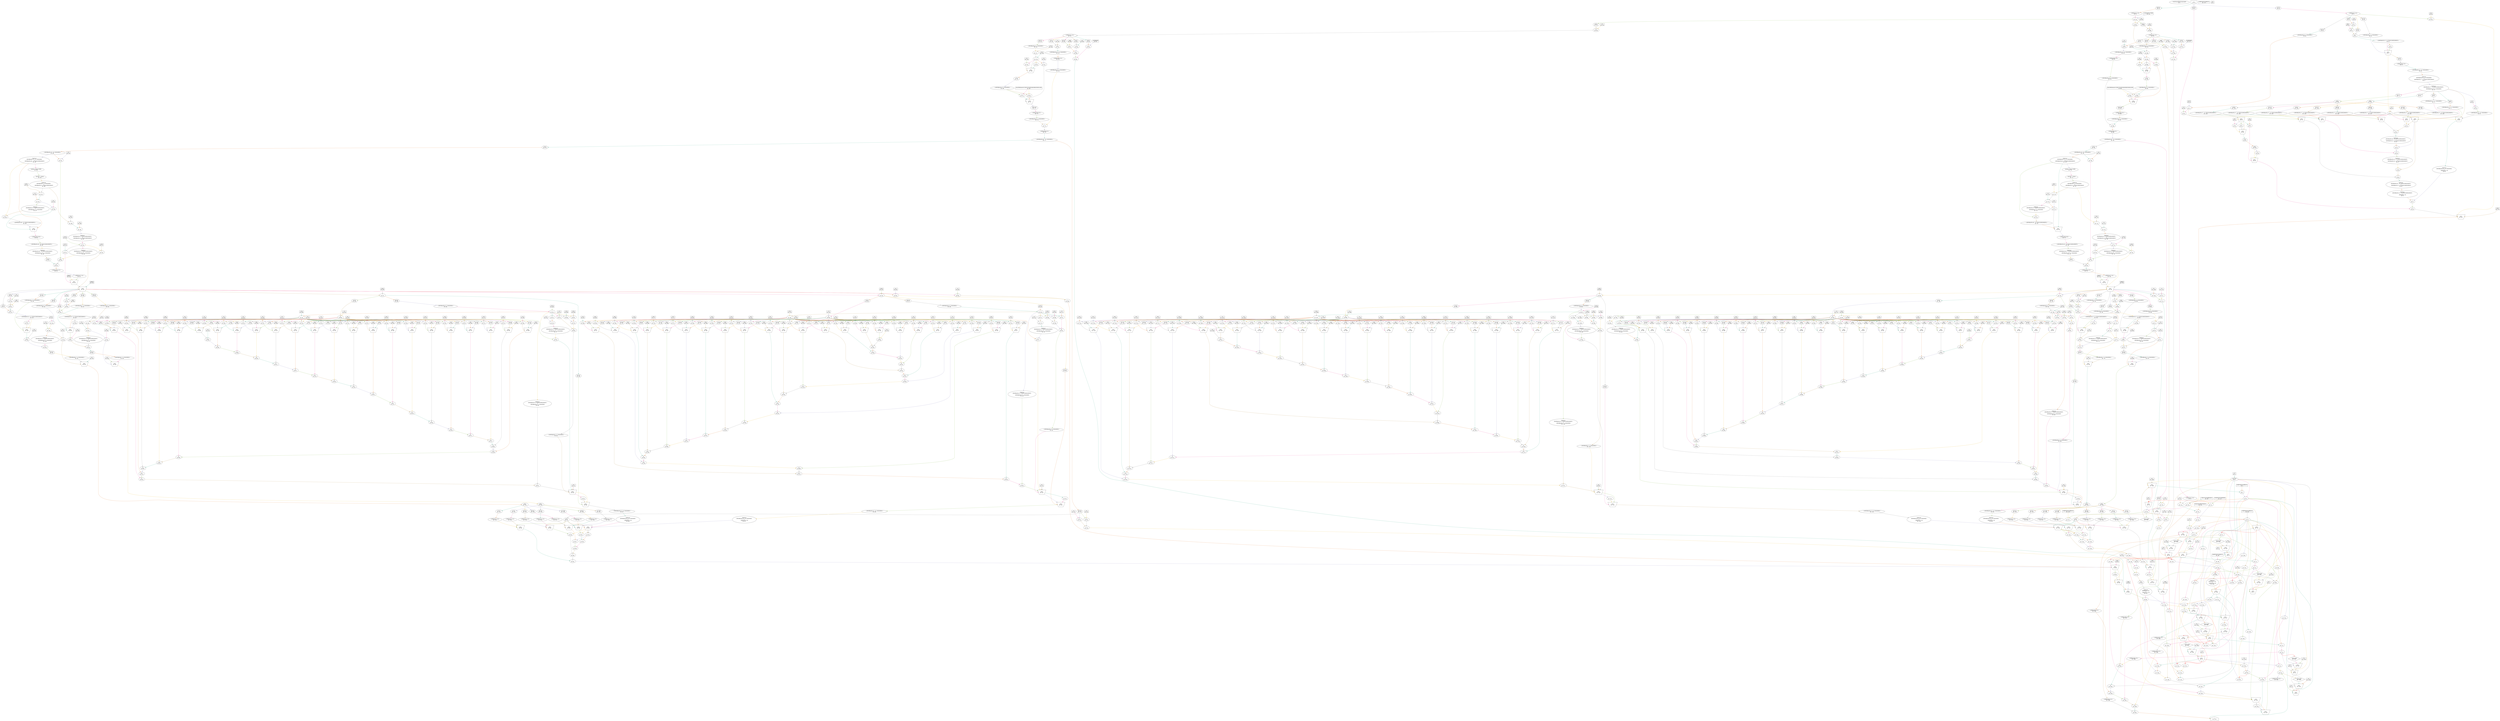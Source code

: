 digraph loopKernel_original{
	NodeEvalStreamOffset1 [label="EvalStreamOffset(loopLength)\nID: 1"];
	NodeConstantRawBits3 [shape=box, label="1.0\nID: 3"];
	NodePulse4 [label="pulse(90)\nID: 4"];
	NodeConstantRawBits25 [shape=box, label="0.0\nID: 25"];
	NodeMux26 [shape=invtrapezium, height=0.5, label="MUX\nID: 26"];
	NodeConstantDouble103 [shape=box, label="-2.8921767233489434E-5\nID: 103"];
	NodeInput29 [shape=invhouse, label="y\nID: 29"];
	NodeSlice30 [label="[31:0]\nID: 30"];
	NodeReinterpret31 [label="<{HWFloat:8, 24}>\nID: 31"];
	NodeConstantDouble99 [shape=box, label="0.0\nID: 99"];
	NodeGte100 [label=">=\nID: 100"];
	NodeConstantRawBits101 [shape=box, label="NaN\nID: 101"];
	NodeSlice44 [label="[31:31]\nID: 44"];
	NodeReinterpret45 [label="<{HWOffsetFix:1, 0, UNSIGNED}>\nID: 45"];
	NodeConstantRawBits40 [shape=box, label="0x0\nID: 40"];
	NodeSlice37 [label="[30:0]\nID: 37"];
	NodeConstantDouble38 [shape=box, label="0.0\nID: 38"];
	NodeNeq39 [label="!=\nID: 39"];
	NodeCat41 [label="@\nID: 41"];
	NodeSlice36 [label="[22:0]\nID: 36"];
	NodeCat42 [label="@\nID: 42"];
	NodeReinterpret43 [label="<{HWOffsetFix:25, -23, TWOSCOMPLEMENT}>\nID: 43"];
	NodeNeg46 [label="(-)\nID: 46"];
	NodeMux47 [shape=invtrapezium, height=0.5, label="MUX\nID: 47"];
	NodeConstantDouble52 [shape=box, label="1.5\nID: 52"];
	NodeGt53 [label=">\nID: 53"];
	NodeSlice48 [label="[30:23]\nID: 48"];
	NodeReinterpret49 [label="<{HWOffsetFix:8, 0, UNSIGNED}>\nID: 49"];
	NodeConstantDouble50 [shape=box, label="127.0\nID: 50"];
	NodeSub51 [label="-\nID: 51"];
	NodeConstantDouble58 [shape=box, label="1.0\nID: 58"];
	NodeAdd59 [label="+\nID: 59"];
	NodeMux60 [shape=invtrapezium, height=0.5, label="MUX\nID: 60"];
	NodeConstantDouble66 [shape=box, label="0.0\nID: 66"];
	NodeGte67 [label=">=\nID: 67"];
	NodeConstantDouble61 [shape=box, label="0.0\nID: 61"];
	NodeLt62 [label="<\nID: 62"];
	NodeNeg63 [label="(-)\nID: 63"];
	NodeMux64 [shape=invtrapezium, height=0.5, label="MUX\nID: 64"];
	NodeSlice65 [label="[7:0]\nID: 65"];
	NodeROM1310 [label="ROM\nID: 1310"];
	NodeNeg68 [label="(-)\nID: 68"];
	NodeMux69 [shape=invtrapezium, height=0.5, label="MUX\nID: 69"];
	NodeSlice54 [label="[22:0]\nID: 54"];
	NodeReinterpret55 [label="<{HWRawBits:23}>\nID: 55"];
	NodeReinterpret56 [label="<{HWOffsetFix:23, -23, UNSIGNED}>\nID: 56"];
	NodeCast57 [label="NodeCast
{HWOffsetFix:23, -23, UNSIGNED} 
->
 {HWOffsetFix:27, -23, TWOSCOMPLEMENT}\nID: 57"];
	NodeCast70 [label="NodeCast
{HWOffsetFix:27, -23, TWOSCOMPLEMENT} 
->
 {HWOffsetFix:25, -24, UNSIGNED}\nID: 70"];
	NodeSlice73 [label="[23:17]\nID: 73"];
	NodeROM1292 [label="ROM\nID: 1292"];
	NodeSlice1299 [label="[107:81]\nID: 1299"];
	NodeReinterpret1300 [label="<{HWOffsetFix:27, -23, TWOSCOMPLEMENT}>\nID: 1300"];
	NodeSlice76 [label="[23:17]\nID: 76"];
	NodeROM1301 [label="ROM\nID: 1301"];
	NodeSlice1308 [label="[107:81]\nID: 1308"];
	NodeReinterpret1309 [label="<{HWOffsetFix:27, -23, TWOSCOMPLEMENT}>\nID: 1309"];
	NodeMux81 [shape=invtrapezium, height=0.5, label="MUX\nID: 81"];
	NodeSlice71 [label="[16:0]\nID: 71"];
	NodeReinterpret72 [label="<{HWOffsetFix:17, -17, UNSIGNED}>\nID: 72"];
	NodeSlice74 [label="[16:0]\nID: 74"];
	NodeReinterpret75 [label="<{HWOffsetFix:17, -17, UNSIGNED}>\nID: 75"];
	NodeMux77 [shape=invtrapezium, height=0.5, label="MUX\nID: 77"];
	NodeMul82 [label="*\nID: 82"];
	NodeSlice1297 [label="[80:54]\nID: 1297"];
	NodeReinterpret1298 [label="<{HWOffsetFix:27, -23, TWOSCOMPLEMENT}>\nID: 1298"];
	NodeSlice1306 [label="[80:54]\nID: 1306"];
	NodeReinterpret1307 [label="<{HWOffsetFix:27, -23, TWOSCOMPLEMENT}>\nID: 1307"];
	NodeMux80 [shape=invtrapezium, height=0.5, label="MUX\nID: 80"];
	NodeAdd83 [label="+\nID: 83"];
	NodeCast84 [label="NodeCast
{HWOffsetFix:45, -40, TWOSCOMPLEMENT} 
->
 {HWOffsetFix:25, -20, TWOSCOMPLEMENT}\nID: 84"];
	NodeMul85 [label="*\nID: 85"];
	NodeSlice1295 [label="[53:27]\nID: 1295"];
	NodeReinterpret1296 [label="<{HWOffsetFix:27, -23, TWOSCOMPLEMENT}>\nID: 1296"];
	NodeSlice1304 [label="[53:27]\nID: 1304"];
	NodeReinterpret1305 [label="<{HWOffsetFix:27, -23, TWOSCOMPLEMENT}>\nID: 1305"];
	NodeMux79 [shape=invtrapezium, height=0.5, label="MUX\nID: 79"];
	NodeAdd86 [label="+\nID: 86"];
	NodeCast87 [label="NodeCast
{HWOffsetFix:43, -37, TWOSCOMPLEMENT} 
->
 {HWOffsetFix:25, -19, TWOSCOMPLEMENT}\nID: 87"];
	NodeMul88 [label="*\nID: 88"];
	NodeSlice1293 [label="[26:0]\nID: 1293"];
	NodeReinterpret1294 [label="<{HWOffsetFix:27, -23, TWOSCOMPLEMENT}>\nID: 1294"];
	NodeSlice1302 [label="[26:0]\nID: 1302"];
	NodeReinterpret1303 [label="<{HWOffsetFix:27, -23, TWOSCOMPLEMENT}>\nID: 1303"];
	NodeMux78 [shape=invtrapezium, height=0.5, label="MUX\nID: 78"];
	NodeAdd89 [label="+\nID: 89"];
	NodeCast90 [label="NodeCast
{HWOffsetFix:42, -36, TWOSCOMPLEMENT} 
->
 {HWOffsetFix:25, -19, TWOSCOMPLEMENT}\nID: 90"];
	NodeCast91 [label="NodeCast
{HWOffsetFix:25, -19, TWOSCOMPLEMENT} 
->
 {HWFloat:8, 24}\nID: 91"];
	NodeConstantDouble92 [shape=box, label="1.0\nID: 92"];
	NodeShift93 [label=">>\nID: 93"];
	NodeReinterpret94 [label="<{HWOffsetFix:25, -24, UNSIGNED}>\nID: 94"];
	NodeMux95 [shape=invtrapezium, height=0.5, label="MUX\nID: 95"];
	NodeCast96 [label="NodeCast
{HWOffsetFix:25, -24, UNSIGNED} 
->
 {HWFloat:8, 24}\nID: 96"];
	NodeMul97 [label="*\nID: 97"];
	NodeAdd98 [label="+\nID: 98"];
	NodeMux102 [shape=invtrapezium, height=0.5, label="MUX\nID: 102"];
	NodeMul104 [label="*\nID: 104"];
	NodeAdd105 [label="+\nID: 105"];
	NodeStreamOffset1253 [shape=diamond, label="-loopLength\nID: 1253"];
	NodeConstantRawBits1268 [shape=box, label="0.0\nID: 1268"];
	NodeMux1269 [shape=invtrapezium, height=0.5, label="MUX\nID: 1269"];
	NodeConstantDouble8 [shape=box, label="9.688792023218961E-4\nID: 8"];
	NodeGt9 [label=">\nID: 9"];
	NodeOr10 [label="|\nID: 10"];
	NodeConstantRawBits11 [shape=box, label="0.0\nID: 11"];
	NodeMux12 [shape=invtrapezium, height=0.5, label="MUX\nID: 12"];
	NodeConstantDouble106 [shape=box, label="9.688792023218961E-4\nID: 106"];
	NodeGt107 [label=">\nID: 107"];
	NodeNot1240 [label="~\nID: 1240"];
	NodeNot1232 [label="~\nID: 1232"];
	NodeNot1244 [label="~\nID: 1244"];
	NodeNot1236 [label="~\nID: 1236"];
	NodeAnd1237 [label="&\nID: 1237"];
	NodeNot1221 [label="~\nID: 1221"];
	NodeMul1191 [label="*\nID: 1191"];
	NodeNot1242 [label="~\nID: 1242"];
	NodeNot1211 [label="~\nID: 1211"];
	NodeAnd1212 [label="&\nID: 1212"];
	NodeConstantDouble135 [shape=box, label="1.0\nID: 135"];
	NodeConstantRawBits129 [shape=box, label="-1.0\nID: 129"];
	NodeConstantRawBits130 [shape=box, label="1.0\nID: 130"];
	NodeConstantDouble127 [shape=box, label="1.0\nID: 127"];
	NodeConstantDouble120 [shape=box, label="0.002647037785580363\nID: 120"];
	NodeSlice32 [label="[63:32]\nID: 32"];
	NodeReinterpret33 [label="<{HWFloat:8, 24}>\nID: 33"];
	NodeMul121 [label="*\nID: 121"];
	NodeConstantDouble122 [shape=box, label="1.0\nID: 122"];
	NodeSub123 [label="-\nID: 123"];
	NodeConstantDouble124 [shape=box, label="0.0013235188927901815\nID: 124"];
	NodeAdd125 [label="+\nID: 125"];
	NodeDiv126 [label="/\nID: 126"];
	NodeSub128 [label="-\nID: 128"];
	NodeGt131 [label=">\nID: 131"];
	NodeMux132 [shape=invtrapezium, height=0.5, label="MUX\nID: 132"];
	NodeGt133 [label=">\nID: 133"];
	NodeMux134 [shape=invtrapezium, height=0.5, label="MUX\nID: 134"];
	NodeSub136 [label="-\nID: 136"];
	NodeConstantDouble137 [shape=box, label="2.0\nID: 137"];
	NodeSub138 [label="-\nID: 138"];
	NodeMul139 [label="*\nID: 139"];
	NodeSqrt140 [label="sqrt\nID: 140"];
	NodeCast141 [label="NodeCast
{HWFloat:8, 24} 
->
 {HWFloat:8, 24}\nID: 141"];
	NodeConstantRawBits667 [shape=box, label="0.0\nID: 667"];
	NodeConstantDouble142 [shape=box, label="6.283185307179586\nID: 142"];
	NodeSlice34 [label="[95:64]\nID: 34"];
	NodeReinterpret35 [label="<{HWFloat:8, 24}>\nID: 35"];
	NodeMul143 [label="*\nID: 143"];
	NodeSlice668 [label="[30:0]\nID: 668"];
	NodeCat669 [label="@\nID: 669"];
	NodeReinterpret670 [label="<{HWFloat:8, 24}>\nID: 670"];
	NodeSlice1178 [label="[30:0]\nID: 1178"];
	NodeConstantRawBits1177 [shape=box, label="0x7f800000\nID: 1177"];
	NodeEq1179 [label="==\nID: 1179"];
	NodeSlice1181 [label="[30:23]\nID: 1181"];
	NodeConstantRawBits1182 [shape=box, label="0xff\nID: 1182"];
	NodeEq1183 [label="==\nID: 1183"];
	NodeSlice1180 [label="[22:0]\nID: 1180"];
	NodeConstantDouble1184 [shape=box, label="0.0\nID: 1184"];
	NodeNeq1185 [label="!=\nID: 1185"];
	NodeAnd1186 [label="&\nID: 1186"];
	NodeOr1187 [label="|\nID: 1187"];
	NodeConstantDouble665 [shape=box, label="0.0\nID: 665"];
	NodeLt666 [label="<\nID: 666"];
	NodeConstantRawBits672 [shape=box, label="1.0\nID: 672"];
	NodeSlice671 [label="[22:0]\nID: 671"];
	NodeCat673 [label="@\nID: 673"];
	NodeReinterpret674 [label="<{HWOffsetFix:24, -23, UNSIGNED}>\nID: 674"];
	NodeReinterpret675 [label="<{HWRawBits:24}>\nID: 675"];
	NodeReinterpret676 [label="<{HWOffsetFix:24, 0, UNSIGNED}>\nID: 676"];
	NodeSlice677 [label="[30:23]\nID: 677"];
	NodeReinterpret678 [label="<{HWOffsetFix:8, 0, UNSIGNED}>\nID: 678"];
	NodeConstantDouble679 [shape=box, label="127.0\nID: 679"];
	NodeSub680 [label="-\nID: 680"];
	NodeConstantDouble681 [shape=box, label="24.0\nID: 681"];
	NodeSub682 [label="-\nID: 682"];
	NodeConstantDouble684 [shape=box, label="0.0\nID: 684"];
	NodeLt685 [label="<\nID: 685"];
	NodeConstantRawBits683 [shape=box, label="0x0a2f9836e4e441529fc2757d1f534ddc0db6295993c4390\nID: 683"];
	NodeConstantDouble686 [shape=box, label="0.0\nID: 686"];
	NodeLt687 [label="<\nID: 687"];
	NodeNeg688 [label="(-)\nID: 688"];
	NodeMux689 [shape=invtrapezium, height=0.5, label="MUX\nID: 689"];
	NodeSlice690 [label="[7:0]\nID: 690"];
	NodeReinterpret691 [label="<{HWOffsetFix:8, 0, UNSIGNED}>\nID: 691"];
	NodeShift693 [label="<<\nID: 693"];
	NodeShift692 [label=">>\nID: 692"];
	NodeMux694 [shape=invtrapezium, height=0.5, label="MUX\nID: 694"];
	NodeSlice695 [label="[184:104]\nID: 695"];
	NodeReinterpret696 [label="<{HWRawBits:81}>\nID: 696"];
	NodeReinterpret697 [label="<{HWOffsetFix:81, 0, UNSIGNED}>\nID: 697"];
	NodeMul698 [label="*\nID: 698"];
	NodeReinterpret699 [label="<{HWRawBits:81}>\nID: 699"];
	NodeReinterpret700 [label="<{HWOffsetFix:81, -79, UNSIGNED}>\nID: 700"];
	NodeSlice701 [label="[80:79]\nID: 701"];
	NodeConstantDouble702 [shape=box, label="2.0\nID: 702"];
	NodeXor703 [label="^\nID: 703"];
	NodeMux704 [shape=invtrapezium, height=0.5, label="MUX\nID: 704"];
	NodeConstantDouble748 [shape=box, label="2.0\nID: 748"];
	NodeEq749 [label="==\nID: 749"];
	NodeConstantDouble750 [shape=box, label="3.0\nID: 750"];
	NodeEq751 [label="==\nID: 751"];
	NodeOr752 [label="|\nID: 752"];
	NodeSlice705 [label="[78:0]\nID: 705"];
	NodeReinterpret706 [label="<{HWOffsetFix:79, -79, UNSIGNED}>\nID: 706"];
	NodeCast709 [label="NodeCast
{HWOffsetFix:79, -79, UNSIGNED} 
->
 {HWOffsetFix:80, -79, TWOSCOMPLEMENT}\nID: 709"];
	NodeLeading1Detect710 [label="Leading 1 Detect (MSB)\nID: 710"];
	NodeOneHotDecode711 [label="One-Hot -> binary\nID: 711"];
	NodeCast712 [label="NodeCast
{HWOffsetFix:7, 0, UNSIGNED} 
->
 {HWOffsetFix:8, 0, TWOSCOMPLEMENT}\nID: 712"];
	NodeConstantDouble713 [shape=box, label="79.0\nID: 713"];
	NodeSub714 [label="-\nID: 714"];
	NodeConstantDouble715 [shape=box, label="1.0\nID: 715"];
	NodeSub716 [label="-\nID: 716"];
	NodeCast729 [label="NodeCast
{HWOffsetFix:8, 0, TWOSCOMPLEMENT} 
->
 {HWOffsetFix:9, 0, TWOSCOMPLEMENT}\nID: 729"];
	NodeConstantDouble730 [shape=box, label="127.0\nID: 730"];
	NodeAdd731 [label="+\nID: 731"];
	NodeConstantDouble743 [shape=box, label="-126.0\nID: 743"];
	NodeLt744 [label="<\nID: 744"];
	NodeConstantDouble739 [shape=box, label="127.0\nID: 739"];
	NodeGt740 [label=">\nID: 740"];
	NodeConstantDouble707 [shape=box, label="0.0\nID: 707"];
	NodeLt708 [label="<\nID: 708"];
	NodeCast734 [label="NodeCast
{HWOffsetFix:9, 0, TWOSCOMPLEMENT} 
->
 {HWOffsetFix:8, 0, UNSIGNED}\nID: 734"];
	NodeCat735 [label="@\nID: 735"];
	NodeConstantDouble717 [shape=box, label="80.0\nID: 717"];
	NodeSub718 [label="-\nID: 718"];
	NodeConstantDouble719 [shape=box, label="1.0\nID: 719"];
	NodeSub720 [label="-\nID: 720"];
	NodeConstantDouble721 [shape=box, label="0.0\nID: 721"];
	NodeGt722 [label=">\nID: 722"];
	NodeCast723 [label="NodeCast
{HWOffsetFix:8, 0, TWOSCOMPLEMENT} 
->
 {HWOffsetFix:7, 0, UNSIGNED}\nID: 723"];
	NodeShift724 [label="<<\nID: 724"];
	NodeReinterpret725 [label="<{HWOffsetFix:80, -79, TWOSCOMPLEMENT}>\nID: 725"];
	NodeMux726 [shape=invtrapezium, height=0.5, label="MUX\nID: 726"];
	NodeReinterpret727 [label="<{HWRawBits:80}>\nID: 727"];
	NodeReinterpret728 [label="<{HWOffsetFix:80, -78, TWOSCOMPLEMENT}>\nID: 728"];
	NodeCast732 [label="NodeCast
{HWOffsetFix:80, -78, TWOSCOMPLEMENT} 
->
 {HWOffsetFix:24, -23, UNSIGNED}\nID: 732"];
	NodeSlice733 [label="[22:0]\nID: 733"];
	NodeCat736 [label="@\nID: 736"];
	NodeReinterpret737 [label="<{HWRawBits:32}>\nID: 737"];
	NodeReinterpret738 [label="<{HWFloat:8, 24}>\nID: 738"];
	NodeConstantRawBits741 [shape=box, label="Infinity\nID: 741"];
	NodeMux742 [shape=invtrapezium, height=0.5, label="MUX\nID: 742"];
	NodeConstantRawBits745 [shape=box, label="-Infinity\nID: 745"];
	NodeMux746 [shape=invtrapezium, height=0.5, label="MUX\nID: 746"];
	NodeConstantDouble1168 [shape=box, label="0.0\nID: 1168"];
	NodeLt1169 [label="<\nID: 1169"];
	NodeConstantDouble1170 [shape=box, label="1.0\nID: 1170"];
	NodeGte1171 [label=">=\nID: 1171"];
	NodeOr1172 [label="|\nID: 1172"];
	NodeSlice747 [label="[0:0]\nID: 747"];
	NodeConstantDouble771 [shape=box, label="7.0\nID: 771"];
	NodeSlice767 [label="[30:23]\nID: 767"];
	NodeReinterpret768 [label="<{HWOffsetFix:8, 0, UNSIGNED}>\nID: 768"];
	NodeConstantDouble769 [shape=box, label="127.0\nID: 769"];
	NodeSub770 [label="-\nID: 770"];
	NodeAdd772 [label="+\nID: 772"];
	NodeConstantDouble773 [shape=box, label="0.0\nID: 773"];
	NodeLt774 [label="<\nID: 774"];
	NodeConstantRawBits765 [shape=box, label="0.0\nID: 765"];
	NodeSlice761 [label="[31:31]\nID: 761"];
	NodeReinterpret762 [label="<{HWOffsetFix:1, 0, UNSIGNED}>\nID: 762"];
	NodeConstantRawBits757 [shape=box, label="0x0\nID: 757"];
	NodeSlice754 [label="[30:0]\nID: 754"];
	NodeConstantDouble755 [shape=box, label="0.0\nID: 755"];
	NodeNeq756 [label="!=\nID: 756"];
	NodeCat758 [label="@\nID: 758"];
	NodeSlice753 [label="[22:0]\nID: 753"];
	NodeCat759 [label="@\nID: 759"];
	NodeReinterpret760 [label="<{HWOffsetFix:25, -23, TWOSCOMPLEMENT}>\nID: 760"];
	NodeNeg763 [label="(-)\nID: 763"];
	NodeMux764 [shape=invtrapezium, height=0.5, label="MUX\nID: 764"];
	NodeCat766 [label="@\nID: 766"];
	NodeCast775 [label="NodeCast
{HWOffsetFix:9, 0, TWOSCOMPLEMENT} 
->
 {HWOffsetFix:5, 0, UNSIGNED}\nID: 775"];
	NodeShift776 [label="<<\nID: 776"];
	NodeSlice777 [label="[29:23]\nID: 777"];
	NodeReinterpret778 [label="<{HWOffsetFix:7, 0, UNSIGNED}>\nID: 778"];
	NodeConstantRawBits779 [shape=box, label="0.0\nID: 779"];
	NodeMux780 [shape=invtrapezium, height=0.5, label="MUX\nID: 780"];
	NodeROM1329 [label="ROM\nID: 1329"];
	NodeSlice1336 [label="[127:96]\nID: 1336"];
	NodeReinterpret1337 [label="<{HWFloat:8, 24}>\nID: 1337"];
	NodeConstantDouble972 [shape=box, label="7.0\nID: 972"];
	NodeSlice968 [label="[30:23]\nID: 968"];
	NodeReinterpret969 [label="<{HWOffsetFix:8, 0, UNSIGNED}>\nID: 969"];
	NodeConstantDouble970 [shape=box, label="127.0\nID: 970"];
	NodeSub971 [label="-\nID: 971"];
	NodeAdd973 [label="+\nID: 973"];
	NodeConstantDouble974 [shape=box, label="0.0\nID: 974"];
	NodeLt975 [label="<\nID: 975"];
	NodeConstantRawBits966 [shape=box, label="0.0\nID: 966"];
	NodeSlice962 [label="[31:31]\nID: 962"];
	NodeReinterpret963 [label="<{HWOffsetFix:1, 0, UNSIGNED}>\nID: 963"];
	NodeConstantRawBits958 [shape=box, label="0x0\nID: 958"];
	NodeSlice955 [label="[30:0]\nID: 955"];
	NodeConstantDouble956 [shape=box, label="0.0\nID: 956"];
	NodeNeq957 [label="!=\nID: 957"];
	NodeCat959 [label="@\nID: 959"];
	NodeSlice954 [label="[22:0]\nID: 954"];
	NodeCat960 [label="@\nID: 960"];
	NodeReinterpret961 [label="<{HWOffsetFix:25, -23, TWOSCOMPLEMENT}>\nID: 961"];
	NodeNeg964 [label="(-)\nID: 964"];
	NodeMux965 [shape=invtrapezium, height=0.5, label="MUX\nID: 965"];
	NodeCat967 [label="@\nID: 967"];
	NodeCast976 [label="NodeCast
{HWOffsetFix:9, 0, TWOSCOMPLEMENT} 
->
 {HWOffsetFix:5, 0, UNSIGNED}\nID: 976"];
	NodeShift977 [label="<<\nID: 977"];
	NodeSlice978 [label="[29:23]\nID: 978"];
	NodeReinterpret979 [label="<{HWOffsetFix:7, 0, UNSIGNED}>\nID: 979"];
	NodeConstantRawBits980 [shape=box, label="0.0\nID: 980"];
	NodeMux981 [shape=invtrapezium, height=0.5, label="MUX\nID: 981"];
	NodeROM1338 [label="ROM\nID: 1338"];
	NodeSlice1345 [label="[127:96]\nID: 1345"];
	NodeReinterpret1346 [label="<{HWFloat:8, 24}>\nID: 1346"];
	NodeMux1159 [shape=invtrapezium, height=0.5, label="MUX\nID: 1159"];
	NodeConstantDouble781 [shape=box, label="128.0\nID: 781"];
	NodeMul782 [label="*\nID: 782"];
	NodeSlice790 [label="[31:31]\nID: 790"];
	NodeSlice783 [label="[30:23]\nID: 783"];
	NodeReinterpret784 [label="<{HWOffsetFix:8, 0, UNSIGNED}>\nID: 784"];
	NodeConstantDouble785 [shape=box, label="127.0\nID: 785"];
	NodeSub786 [label="-\nID: 786"];
	NodeConstantDouble791 [shape=box, label="23.0\nID: 791"];
	NodeGte792 [label=">=\nID: 792"];
	NodeConstantDouble793 [shape=box, label="-24.0\nID: 793"];
	NodeLte794 [label="<=\nID: 794"];
	NodeOr795 [label="|\nID: 795"];
	NodeConstantDouble797 [shape=box, label="-1.0\nID: 797"];
	NodeLte798 [label="<=\nID: 798"];
	NodeCat947 [label="@\nID: 947"];
	NodeReinterpret948 [label="<{HWOffsetFix:2, 0, UNSIGNED}>\nID: 948"];
	NodeConstantDouble939 [shape=box, label="22.0\nID: 939"];
	NodeConstantDouble805 [shape=box, label="23.0\nID: 805"];
	NodeSub806 [label="-\nID: 806"];
	NodeLt940 [label="<\nID: 940"];
	NodeConstantRawBits942 [shape=box, label="0x0\nID: 942"];
	NodeConstantRawBits787 [shape=box, label="1.0\nID: 787"];
	NodeSlice788 [label="[22:0]\nID: 788"];
	NodeCat789 [label="@\nID: 789"];
	NodeSlice941 [label="[22:22]\nID: 941"];
	NodeMux943 [shape=invtrapezium, height=0.5, label="MUX\nID: 943"];
	NodeConstantDouble933 [shape=box, label="21.0\nID: 933"];
	NodeLt934 [label="<\nID: 934"];
	NodeConstantRawBits936 [shape=box, label="0x0\nID: 936"];
	NodeSlice935 [label="[21:21]\nID: 935"];
	NodeMux937 [shape=invtrapezium, height=0.5, label="MUX\nID: 937"];
	NodeConstantDouble927 [shape=box, label="20.0\nID: 927"];
	NodeLt928 [label="<\nID: 928"];
	NodeConstantRawBits930 [shape=box, label="0x0\nID: 930"];
	NodeSlice929 [label="[20:20]\nID: 929"];
	NodeMux931 [shape=invtrapezium, height=0.5, label="MUX\nID: 931"];
	NodeConstantDouble921 [shape=box, label="19.0\nID: 921"];
	NodeLt922 [label="<\nID: 922"];
	NodeConstantRawBits924 [shape=box, label="0x0\nID: 924"];
	NodeSlice923 [label="[19:19]\nID: 923"];
	NodeMux925 [shape=invtrapezium, height=0.5, label="MUX\nID: 925"];
	NodeConstantDouble915 [shape=box, label="18.0\nID: 915"];
	NodeLt916 [label="<\nID: 916"];
	NodeConstantRawBits918 [shape=box, label="0x0\nID: 918"];
	NodeSlice917 [label="[18:18]\nID: 917"];
	NodeMux919 [shape=invtrapezium, height=0.5, label="MUX\nID: 919"];
	NodeConstantDouble909 [shape=box, label="17.0\nID: 909"];
	NodeLt910 [label="<\nID: 910"];
	NodeConstantRawBits912 [shape=box, label="0x0\nID: 912"];
	NodeSlice911 [label="[17:17]\nID: 911"];
	NodeMux913 [shape=invtrapezium, height=0.5, label="MUX\nID: 913"];
	NodeConstantDouble903 [shape=box, label="16.0\nID: 903"];
	NodeLt904 [label="<\nID: 904"];
	NodeConstantRawBits906 [shape=box, label="0x0\nID: 906"];
	NodeSlice905 [label="[16:16]\nID: 905"];
	NodeMux907 [shape=invtrapezium, height=0.5, label="MUX\nID: 907"];
	NodeConstantDouble897 [shape=box, label="15.0\nID: 897"];
	NodeLt898 [label="<\nID: 898"];
	NodeConstantRawBits900 [shape=box, label="0x0\nID: 900"];
	NodeSlice899 [label="[15:15]\nID: 899"];
	NodeMux901 [shape=invtrapezium, height=0.5, label="MUX\nID: 901"];
	NodeConstantDouble891 [shape=box, label="14.0\nID: 891"];
	NodeLt892 [label="<\nID: 892"];
	NodeConstantRawBits894 [shape=box, label="0x0\nID: 894"];
	NodeSlice893 [label="[14:14]\nID: 893"];
	NodeMux895 [shape=invtrapezium, height=0.5, label="MUX\nID: 895"];
	NodeConstantDouble885 [shape=box, label="13.0\nID: 885"];
	NodeLt886 [label="<\nID: 886"];
	NodeConstantRawBits888 [shape=box, label="0x0\nID: 888"];
	NodeSlice887 [label="[13:13]\nID: 887"];
	NodeMux889 [shape=invtrapezium, height=0.5, label="MUX\nID: 889"];
	NodeConstantDouble879 [shape=box, label="12.0\nID: 879"];
	NodeLt880 [label="<\nID: 880"];
	NodeConstantRawBits882 [shape=box, label="0x0\nID: 882"];
	NodeSlice881 [label="[12:12]\nID: 881"];
	NodeMux883 [shape=invtrapezium, height=0.5, label="MUX\nID: 883"];
	NodeConstantDouble873 [shape=box, label="11.0\nID: 873"];
	NodeLt874 [label="<\nID: 874"];
	NodeConstantRawBits876 [shape=box, label="0x0\nID: 876"];
	NodeSlice875 [label="[11:11]\nID: 875"];
	NodeMux877 [shape=invtrapezium, height=0.5, label="MUX\nID: 877"];
	NodeConstantDouble867 [shape=box, label="10.0\nID: 867"];
	NodeLt868 [label="<\nID: 868"];
	NodeConstantRawBits870 [shape=box, label="0x0\nID: 870"];
	NodeSlice869 [label="[10:10]\nID: 869"];
	NodeMux871 [shape=invtrapezium, height=0.5, label="MUX\nID: 871"];
	NodeConstantDouble861 [shape=box, label="9.0\nID: 861"];
	NodeLt862 [label="<\nID: 862"];
	NodeConstantRawBits864 [shape=box, label="0x0\nID: 864"];
	NodeSlice863 [label="[9:9]\nID: 863"];
	NodeMux865 [shape=invtrapezium, height=0.5, label="MUX\nID: 865"];
	NodeConstantDouble855 [shape=box, label="8.0\nID: 855"];
	NodeLt856 [label="<\nID: 856"];
	NodeConstantRawBits858 [shape=box, label="0x0\nID: 858"];
	NodeSlice857 [label="[8:8]\nID: 857"];
	NodeMux859 [shape=invtrapezium, height=0.5, label="MUX\nID: 859"];
	NodeConstantDouble849 [shape=box, label="7.0\nID: 849"];
	NodeLt850 [label="<\nID: 850"];
	NodeConstantRawBits852 [shape=box, label="0x0\nID: 852"];
	NodeSlice851 [label="[7:7]\nID: 851"];
	NodeMux853 [shape=invtrapezium, height=0.5, label="MUX\nID: 853"];
	NodeConstantDouble843 [shape=box, label="6.0\nID: 843"];
	NodeLt844 [label="<\nID: 844"];
	NodeConstantRawBits846 [shape=box, label="0x0\nID: 846"];
	NodeSlice845 [label="[6:6]\nID: 845"];
	NodeMux847 [shape=invtrapezium, height=0.5, label="MUX\nID: 847"];
	NodeConstantDouble837 [shape=box, label="5.0\nID: 837"];
	NodeLt838 [label="<\nID: 838"];
	NodeConstantRawBits840 [shape=box, label="0x0\nID: 840"];
	NodeSlice839 [label="[5:5]\nID: 839"];
	NodeMux841 [shape=invtrapezium, height=0.5, label="MUX\nID: 841"];
	NodeConstantDouble831 [shape=box, label="4.0\nID: 831"];
	NodeLt832 [label="<\nID: 832"];
	NodeConstantRawBits834 [shape=box, label="0x0\nID: 834"];
	NodeSlice833 [label="[4:4]\nID: 833"];
	NodeMux835 [shape=invtrapezium, height=0.5, label="MUX\nID: 835"];
	NodeConstantDouble825 [shape=box, label="3.0\nID: 825"];
	NodeLt826 [label="<\nID: 826"];
	NodeConstantRawBits828 [shape=box, label="0x0\nID: 828"];
	NodeSlice827 [label="[3:3]\nID: 827"];
	NodeMux829 [shape=invtrapezium, height=0.5, label="MUX\nID: 829"];
	NodeConstantDouble819 [shape=box, label="2.0\nID: 819"];
	NodeLt820 [label="<\nID: 820"];
	NodeConstantRawBits822 [shape=box, label="0x0\nID: 822"];
	NodeSlice821 [label="[2:2]\nID: 821"];
	NodeMux823 [shape=invtrapezium, height=0.5, label="MUX\nID: 823"];
	NodeConstantDouble813 [shape=box, label="1.0\nID: 813"];
	NodeLt814 [label="<\nID: 814"];
	NodeConstantRawBits816 [shape=box, label="0x0\nID: 816"];
	NodeSlice815 [label="[1:1]\nID: 815"];
	NodeMux817 [shape=invtrapezium, height=0.5, label="MUX\nID: 817"];
	NodeConstantDouble807 [shape=box, label="0.0\nID: 807"];
	NodeLt808 [label="<\nID: 808"];
	NodeConstantRawBits810 [shape=box, label="0x0\nID: 810"];
	NodeSlice809 [label="[0:0]\nID: 809"];
	NodeMux811 [shape=invtrapezium, height=0.5, label="MUX\nID: 811"];
	NodeConstantRawBits804 [shape=box, label="0.0\nID: 804"];
	NodeCat812 [label="@\nID: 812"];
	NodeCat818 [label="@\nID: 818"];
	NodeCat824 [label="@\nID: 824"];
	NodeCat830 [label="@\nID: 830"];
	NodeCat836 [label="@\nID: 836"];
	NodeCat842 [label="@\nID: 842"];
	NodeCat848 [label="@\nID: 848"];
	NodeCat854 [label="@\nID: 854"];
	NodeCat860 [label="@\nID: 860"];
	NodeCat866 [label="@\nID: 866"];
	NodeCat872 [label="@\nID: 872"];
	NodeCat878 [label="@\nID: 878"];
	NodeCat884 [label="@\nID: 884"];
	NodeCat890 [label="@\nID: 890"];
	NodeCat896 [label="@\nID: 896"];
	NodeCat902 [label="@\nID: 902"];
	NodeCat908 [label="@\nID: 908"];
	NodeCat914 [label="@\nID: 914"];
	NodeCat920 [label="@\nID: 920"];
	NodeCat926 [label="@\nID: 926"];
	NodeCat932 [label="@\nID: 932"];
	NodeCat938 [label="@\nID: 938"];
	NodeCat944 [label="@\nID: 944"];
	NodeCast945 [label="NodeCast
{HWOffsetFix:9, 0, TWOSCOMPLEMENT} 
->
 {HWOffsetFix:5, 0, UNSIGNED}\nID: 945"];
	NodeShift946 [label="<<\nID: 946"];
	NodeNeg799 [label="(-)\nID: 799"];
	NodeConstantDouble800 [shape=box, label="1.0\nID: 800"];
	NodeSub801 [label="-\nID: 801"];
	NodeCast802 [label="NodeCast
{HWOffsetFix:9, 0, TWOSCOMPLEMENT} 
->
 {HWOffsetFix:5, 0, UNSIGNED}\nID: 802"];
	NodeShift803 [label=">>\nID: 803"];
	NodeConstantDouble796 [shape=box, label="0.0\nID: 796"];
	NodeMux949 [shape=invtrapezium, height=0.5, label="MUX\nID: 949"];
	NodeNot950 [label="~\nID: 950"];
	NodeMux951 [shape=invtrapezium, height=0.5, label="MUX\nID: 951"];
	NodeReinterpret952 [label="<{HWOffsetFix:24, -24, UNSIGNED}>\nID: 952"];
	NodeCast953 [label="NodeCast
{HWOffsetFix:24, -24, UNSIGNED} 
->
 {HWFloat:8, 24}\nID: 953"];
	NodeConstantDouble982 [shape=box, label="128.0\nID: 982"];
	NodeMul983 [label="*\nID: 983"];
	NodeSlice991 [label="[31:31]\nID: 991"];
	NodeSlice984 [label="[30:23]\nID: 984"];
	NodeReinterpret985 [label="<{HWOffsetFix:8, 0, UNSIGNED}>\nID: 985"];
	NodeConstantDouble986 [shape=box, label="127.0\nID: 986"];
	NodeSub987 [label="-\nID: 987"];
	NodeConstantDouble992 [shape=box, label="23.0\nID: 992"];
	NodeGte993 [label=">=\nID: 993"];
	NodeConstantDouble994 [shape=box, label="-24.0\nID: 994"];
	NodeLte995 [label="<=\nID: 995"];
	NodeOr996 [label="|\nID: 996"];
	NodeConstantDouble998 [shape=box, label="-1.0\nID: 998"];
	NodeLte999 [label="<=\nID: 999"];
	NodeCat1148 [label="@\nID: 1148"];
	NodeReinterpret1149 [label="<{HWOffsetFix:2, 0, UNSIGNED}>\nID: 1149"];
	NodeConstantDouble1140 [shape=box, label="22.0\nID: 1140"];
	NodeConstantDouble1006 [shape=box, label="23.0\nID: 1006"];
	NodeSub1007 [label="-\nID: 1007"];
	NodeLt1141 [label="<\nID: 1141"];
	NodeConstantRawBits1143 [shape=box, label="0x0\nID: 1143"];
	NodeConstantRawBits988 [shape=box, label="1.0\nID: 988"];
	NodeSlice989 [label="[22:0]\nID: 989"];
	NodeCat990 [label="@\nID: 990"];
	NodeSlice1142 [label="[22:22]\nID: 1142"];
	NodeMux1144 [shape=invtrapezium, height=0.5, label="MUX\nID: 1144"];
	NodeConstantDouble1134 [shape=box, label="21.0\nID: 1134"];
	NodeLt1135 [label="<\nID: 1135"];
	NodeConstantRawBits1137 [shape=box, label="0x0\nID: 1137"];
	NodeSlice1136 [label="[21:21]\nID: 1136"];
	NodeMux1138 [shape=invtrapezium, height=0.5, label="MUX\nID: 1138"];
	NodeConstantDouble1128 [shape=box, label="20.0\nID: 1128"];
	NodeLt1129 [label="<\nID: 1129"];
	NodeConstantRawBits1131 [shape=box, label="0x0\nID: 1131"];
	NodeSlice1130 [label="[20:20]\nID: 1130"];
	NodeMux1132 [shape=invtrapezium, height=0.5, label="MUX\nID: 1132"];
	NodeConstantDouble1122 [shape=box, label="19.0\nID: 1122"];
	NodeLt1123 [label="<\nID: 1123"];
	NodeConstantRawBits1125 [shape=box, label="0x0\nID: 1125"];
	NodeSlice1124 [label="[19:19]\nID: 1124"];
	NodeMux1126 [shape=invtrapezium, height=0.5, label="MUX\nID: 1126"];
	NodeConstantDouble1116 [shape=box, label="18.0\nID: 1116"];
	NodeLt1117 [label="<\nID: 1117"];
	NodeConstantRawBits1119 [shape=box, label="0x0\nID: 1119"];
	NodeSlice1118 [label="[18:18]\nID: 1118"];
	NodeMux1120 [shape=invtrapezium, height=0.5, label="MUX\nID: 1120"];
	NodeConstantDouble1110 [shape=box, label="17.0\nID: 1110"];
	NodeLt1111 [label="<\nID: 1111"];
	NodeConstantRawBits1113 [shape=box, label="0x0\nID: 1113"];
	NodeSlice1112 [label="[17:17]\nID: 1112"];
	NodeMux1114 [shape=invtrapezium, height=0.5, label="MUX\nID: 1114"];
	NodeConstantDouble1104 [shape=box, label="16.0\nID: 1104"];
	NodeLt1105 [label="<\nID: 1105"];
	NodeConstantRawBits1107 [shape=box, label="0x0\nID: 1107"];
	NodeSlice1106 [label="[16:16]\nID: 1106"];
	NodeMux1108 [shape=invtrapezium, height=0.5, label="MUX\nID: 1108"];
	NodeConstantDouble1098 [shape=box, label="15.0\nID: 1098"];
	NodeLt1099 [label="<\nID: 1099"];
	NodeConstantRawBits1101 [shape=box, label="0x0\nID: 1101"];
	NodeSlice1100 [label="[15:15]\nID: 1100"];
	NodeMux1102 [shape=invtrapezium, height=0.5, label="MUX\nID: 1102"];
	NodeConstantDouble1092 [shape=box, label="14.0\nID: 1092"];
	NodeLt1093 [label="<\nID: 1093"];
	NodeConstantRawBits1095 [shape=box, label="0x0\nID: 1095"];
	NodeSlice1094 [label="[14:14]\nID: 1094"];
	NodeMux1096 [shape=invtrapezium, height=0.5, label="MUX\nID: 1096"];
	NodeConstantDouble1086 [shape=box, label="13.0\nID: 1086"];
	NodeLt1087 [label="<\nID: 1087"];
	NodeConstantRawBits1089 [shape=box, label="0x0\nID: 1089"];
	NodeSlice1088 [label="[13:13]\nID: 1088"];
	NodeMux1090 [shape=invtrapezium, height=0.5, label="MUX\nID: 1090"];
	NodeConstantDouble1080 [shape=box, label="12.0\nID: 1080"];
	NodeLt1081 [label="<\nID: 1081"];
	NodeConstantRawBits1083 [shape=box, label="0x0\nID: 1083"];
	NodeSlice1082 [label="[12:12]\nID: 1082"];
	NodeMux1084 [shape=invtrapezium, height=0.5, label="MUX\nID: 1084"];
	NodeConstantDouble1074 [shape=box, label="11.0\nID: 1074"];
	NodeLt1075 [label="<\nID: 1075"];
	NodeConstantRawBits1077 [shape=box, label="0x0\nID: 1077"];
	NodeSlice1076 [label="[11:11]\nID: 1076"];
	NodeMux1078 [shape=invtrapezium, height=0.5, label="MUX\nID: 1078"];
	NodeConstantDouble1068 [shape=box, label="10.0\nID: 1068"];
	NodeLt1069 [label="<\nID: 1069"];
	NodeConstantRawBits1071 [shape=box, label="0x0\nID: 1071"];
	NodeSlice1070 [label="[10:10]\nID: 1070"];
	NodeMux1072 [shape=invtrapezium, height=0.5, label="MUX\nID: 1072"];
	NodeConstantDouble1062 [shape=box, label="9.0\nID: 1062"];
	NodeLt1063 [label="<\nID: 1063"];
	NodeConstantRawBits1065 [shape=box, label="0x0\nID: 1065"];
	NodeSlice1064 [label="[9:9]\nID: 1064"];
	NodeMux1066 [shape=invtrapezium, height=0.5, label="MUX\nID: 1066"];
	NodeConstantDouble1056 [shape=box, label="8.0\nID: 1056"];
	NodeLt1057 [label="<\nID: 1057"];
	NodeConstantRawBits1059 [shape=box, label="0x0\nID: 1059"];
	NodeSlice1058 [label="[8:8]\nID: 1058"];
	NodeMux1060 [shape=invtrapezium, height=0.5, label="MUX\nID: 1060"];
	NodeConstantDouble1050 [shape=box, label="7.0\nID: 1050"];
	NodeLt1051 [label="<\nID: 1051"];
	NodeConstantRawBits1053 [shape=box, label="0x0\nID: 1053"];
	NodeSlice1052 [label="[7:7]\nID: 1052"];
	NodeMux1054 [shape=invtrapezium, height=0.5, label="MUX\nID: 1054"];
	NodeConstantDouble1044 [shape=box, label="6.0\nID: 1044"];
	NodeLt1045 [label="<\nID: 1045"];
	NodeConstantRawBits1047 [shape=box, label="0x0\nID: 1047"];
	NodeSlice1046 [label="[6:6]\nID: 1046"];
	NodeMux1048 [shape=invtrapezium, height=0.5, label="MUX\nID: 1048"];
	NodeConstantDouble1038 [shape=box, label="5.0\nID: 1038"];
	NodeLt1039 [label="<\nID: 1039"];
	NodeConstantRawBits1041 [shape=box, label="0x0\nID: 1041"];
	NodeSlice1040 [label="[5:5]\nID: 1040"];
	NodeMux1042 [shape=invtrapezium, height=0.5, label="MUX\nID: 1042"];
	NodeConstantDouble1032 [shape=box, label="4.0\nID: 1032"];
	NodeLt1033 [label="<\nID: 1033"];
	NodeConstantRawBits1035 [shape=box, label="0x0\nID: 1035"];
	NodeSlice1034 [label="[4:4]\nID: 1034"];
	NodeMux1036 [shape=invtrapezium, height=0.5, label="MUX\nID: 1036"];
	NodeConstantDouble1026 [shape=box, label="3.0\nID: 1026"];
	NodeLt1027 [label="<\nID: 1027"];
	NodeConstantRawBits1029 [shape=box, label="0x0\nID: 1029"];
	NodeSlice1028 [label="[3:3]\nID: 1028"];
	NodeMux1030 [shape=invtrapezium, height=0.5, label="MUX\nID: 1030"];
	NodeConstantDouble1020 [shape=box, label="2.0\nID: 1020"];
	NodeLt1021 [label="<\nID: 1021"];
	NodeConstantRawBits1023 [shape=box, label="0x0\nID: 1023"];
	NodeSlice1022 [label="[2:2]\nID: 1022"];
	NodeMux1024 [shape=invtrapezium, height=0.5, label="MUX\nID: 1024"];
	NodeConstantDouble1014 [shape=box, label="1.0\nID: 1014"];
	NodeLt1015 [label="<\nID: 1015"];
	NodeConstantRawBits1017 [shape=box, label="0x0\nID: 1017"];
	NodeSlice1016 [label="[1:1]\nID: 1016"];
	NodeMux1018 [shape=invtrapezium, height=0.5, label="MUX\nID: 1018"];
	NodeConstantDouble1008 [shape=box, label="0.0\nID: 1008"];
	NodeLt1009 [label="<\nID: 1009"];
	NodeConstantRawBits1011 [shape=box, label="0x0\nID: 1011"];
	NodeSlice1010 [label="[0:0]\nID: 1010"];
	NodeMux1012 [shape=invtrapezium, height=0.5, label="MUX\nID: 1012"];
	NodeConstantRawBits1005 [shape=box, label="0.0\nID: 1005"];
	NodeCat1013 [label="@\nID: 1013"];
	NodeCat1019 [label="@\nID: 1019"];
	NodeCat1025 [label="@\nID: 1025"];
	NodeCat1031 [label="@\nID: 1031"];
	NodeCat1037 [label="@\nID: 1037"];
	NodeCat1043 [label="@\nID: 1043"];
	NodeCat1049 [label="@\nID: 1049"];
	NodeCat1055 [label="@\nID: 1055"];
	NodeCat1061 [label="@\nID: 1061"];
	NodeCat1067 [label="@\nID: 1067"];
	NodeCat1073 [label="@\nID: 1073"];
	NodeCat1079 [label="@\nID: 1079"];
	NodeCat1085 [label="@\nID: 1085"];
	NodeCat1091 [label="@\nID: 1091"];
	NodeCat1097 [label="@\nID: 1097"];
	NodeCat1103 [label="@\nID: 1103"];
	NodeCat1109 [label="@\nID: 1109"];
	NodeCat1115 [label="@\nID: 1115"];
	NodeCat1121 [label="@\nID: 1121"];
	NodeCat1127 [label="@\nID: 1127"];
	NodeCat1133 [label="@\nID: 1133"];
	NodeCat1139 [label="@\nID: 1139"];
	NodeCat1145 [label="@\nID: 1145"];
	NodeCast1146 [label="NodeCast
{HWOffsetFix:9, 0, TWOSCOMPLEMENT} 
->
 {HWOffsetFix:5, 0, UNSIGNED}\nID: 1146"];
	NodeShift1147 [label="<<\nID: 1147"];
	NodeNeg1000 [label="(-)\nID: 1000"];
	NodeConstantDouble1001 [shape=box, label="1.0\nID: 1001"];
	NodeSub1002 [label="-\nID: 1002"];
	NodeCast1003 [label="NodeCast
{HWOffsetFix:9, 0, TWOSCOMPLEMENT} 
->
 {HWOffsetFix:5, 0, UNSIGNED}\nID: 1003"];
	NodeShift1004 [label=">>\nID: 1004"];
	NodeConstantDouble997 [shape=box, label="0.0\nID: 997"];
	NodeMux1150 [shape=invtrapezium, height=0.5, label="MUX\nID: 1150"];
	NodeNot1151 [label="~\nID: 1151"];
	NodeMux1152 [shape=invtrapezium, height=0.5, label="MUX\nID: 1152"];
	NodeReinterpret1153 [label="<{HWOffsetFix:24, -24, UNSIGNED}>\nID: 1153"];
	NodeCast1154 [label="NodeCast
{HWOffsetFix:24, -24, UNSIGNED} 
->
 {HWFloat:8, 24}\nID: 1154"];
	NodeMux1155 [shape=invtrapezium, height=0.5, label="MUX\nID: 1155"];
	NodeMul1161 [label="*\nID: 1161"];
	NodeMul1160 [label="*\nID: 1160"];
	NodeMul1162 [label="*\nID: 1162"];
	NodeSlice1334 [label="[95:64]\nID: 1334"];
	NodeReinterpret1335 [label="<{HWFloat:8, 24}>\nID: 1335"];
	NodeSlice1343 [label="[95:64]\nID: 1343"];
	NodeReinterpret1344 [label="<{HWFloat:8, 24}>\nID: 1344"];
	NodeMux1158 [shape=invtrapezium, height=0.5, label="MUX\nID: 1158"];
	NodeMul1163 [label="*\nID: 1163"];
	NodeAdd1164 [label="+\nID: 1164"];
	NodeSlice1332 [label="[63:32]\nID: 1332"];
	NodeReinterpret1333 [label="<{HWFloat:8, 24}>\nID: 1333"];
	NodeSlice1341 [label="[63:32]\nID: 1341"];
	NodeReinterpret1342 [label="<{HWFloat:8, 24}>\nID: 1342"];
	NodeMux1157 [shape=invtrapezium, height=0.5, label="MUX\nID: 1157"];
	NodeMul1165 [label="*\nID: 1165"];
	NodeAdd1166 [label="+\nID: 1166"];
	NodeSlice1330 [label="[31:0]\nID: 1330"];
	NodeReinterpret1331 [label="<{HWFloat:8, 24}>\nID: 1331"];
	NodeSlice1339 [label="[31:0]\nID: 1339"];
	NodeReinterpret1340 [label="<{HWFloat:8, 24}>\nID: 1340"];
	NodeMux1156 [shape=invtrapezium, height=0.5, label="MUX\nID: 1156"];
	NodeAdd1167 [label="+\nID: 1167"];
	NodeConstantDouble1173 [shape=box, label="NaN\nID: 1173"];
	NodeMux1174 [shape=invtrapezium, height=0.5, label="MUX\nID: 1174"];
	NodeNeg1175 [label="(-)\nID: 1175"];
	NodeMux1176 [shape=invtrapezium, height=0.5, label="MUX\nID: 1176"];
	NodeConstantRawBits1188 [shape=box, label="NaN\nID: 1188"];
	NodeMux1189 [shape=invtrapezium, height=0.5, label="MUX\nID: 1189"];
	NodeMul1190 [label="*\nID: 1190"];
	NodeMul1213 [label="*\nID: 1213"];
	NodeConstantRawBits144 [shape=box, label="0.0\nID: 144"];
	NodeSlice145 [label="[30:0]\nID: 145"];
	NodeCat146 [label="@\nID: 146"];
	NodeReinterpret147 [label="<{HWFloat:8, 24}>\nID: 147"];
	NodeSlice652 [label="[30:0]\nID: 652"];
	NodeConstantRawBits651 [shape=box, label="0x7f800000\nID: 651"];
	NodeEq653 [label="==\nID: 653"];
	NodeSlice655 [label="[30:23]\nID: 655"];
	NodeConstantRawBits656 [shape=box, label="0xff\nID: 656"];
	NodeEq657 [label="==\nID: 657"];
	NodeSlice654 [label="[22:0]\nID: 654"];
	NodeConstantDouble658 [shape=box, label="0.0\nID: 658"];
	NodeNeq659 [label="!=\nID: 659"];
	NodeAnd660 [label="&\nID: 660"];
	NodeOr661 [label="|\nID: 661"];
	NodeConstantRawBits149 [shape=box, label="1.0\nID: 149"];
	NodeSlice148 [label="[22:0]\nID: 148"];
	NodeCat150 [label="@\nID: 150"];
	NodeReinterpret151 [label="<{HWOffsetFix:24, -23, UNSIGNED}>\nID: 151"];
	NodeReinterpret152 [label="<{HWRawBits:24}>\nID: 152"];
	NodeReinterpret153 [label="<{HWOffsetFix:24, 0, UNSIGNED}>\nID: 153"];
	NodeSlice154 [label="[30:23]\nID: 154"];
	NodeReinterpret155 [label="<{HWOffsetFix:8, 0, UNSIGNED}>\nID: 155"];
	NodeConstantDouble156 [shape=box, label="127.0\nID: 156"];
	NodeSub157 [label="-\nID: 157"];
	NodeConstantDouble158 [shape=box, label="24.0\nID: 158"];
	NodeSub159 [label="-\nID: 159"];
	NodeConstantDouble161 [shape=box, label="0.0\nID: 161"];
	NodeLt162 [label="<\nID: 162"];
	NodeConstantRawBits160 [shape=box, label="0x0a2f9836e4e441529fc2757d1f534ddc0db6295993c4390\nID: 160"];
	NodeConstantDouble163 [shape=box, label="0.0\nID: 163"];
	NodeLt164 [label="<\nID: 164"];
	NodeNeg165 [label="(-)\nID: 165"];
	NodeMux166 [shape=invtrapezium, height=0.5, label="MUX\nID: 166"];
	NodeSlice167 [label="[7:0]\nID: 167"];
	NodeReinterpret168 [label="<{HWOffsetFix:8, 0, UNSIGNED}>\nID: 168"];
	NodeShift170 [label="<<\nID: 170"];
	NodeShift169 [label=">>\nID: 169"];
	NodeMux171 [shape=invtrapezium, height=0.5, label="MUX\nID: 171"];
	NodeSlice172 [label="[184:104]\nID: 172"];
	NodeReinterpret173 [label="<{HWRawBits:81}>\nID: 173"];
	NodeReinterpret174 [label="<{HWOffsetFix:81, 0, UNSIGNED}>\nID: 174"];
	NodeMul175 [label="*\nID: 175"];
	NodeReinterpret176 [label="<{HWRawBits:81}>\nID: 176"];
	NodeReinterpret177 [label="<{HWOffsetFix:81, -79, UNSIGNED}>\nID: 177"];
	NodeSlice178 [label="[80:79]\nID: 178"];
	NodeConstantDouble222 [shape=box, label="1.0\nID: 222"];
	NodeEq223 [label="==\nID: 223"];
	NodeConstantDouble224 [shape=box, label="2.0\nID: 224"];
	NodeEq225 [label="==\nID: 225"];
	NodeOr226 [label="|\nID: 226"];
	NodeSlice179 [label="[78:0]\nID: 179"];
	NodeReinterpret180 [label="<{HWOffsetFix:79, -79, UNSIGNED}>\nID: 180"];
	NodeCast183 [label="NodeCast
{HWOffsetFix:79, -79, UNSIGNED} 
->
 {HWOffsetFix:80, -79, TWOSCOMPLEMENT}\nID: 183"];
	NodeLeading1Detect184 [label="Leading 1 Detect (MSB)\nID: 184"];
	NodeOneHotDecode185 [label="One-Hot -> binary\nID: 185"];
	NodeCast186 [label="NodeCast
{HWOffsetFix:7, 0, UNSIGNED} 
->
 {HWOffsetFix:8, 0, TWOSCOMPLEMENT}\nID: 186"];
	NodeConstantDouble187 [shape=box, label="79.0\nID: 187"];
	NodeSub188 [label="-\nID: 188"];
	NodeConstantDouble189 [shape=box, label="1.0\nID: 189"];
	NodeSub190 [label="-\nID: 190"];
	NodeCast203 [label="NodeCast
{HWOffsetFix:8, 0, TWOSCOMPLEMENT} 
->
 {HWOffsetFix:9, 0, TWOSCOMPLEMENT}\nID: 203"];
	NodeConstantDouble204 [shape=box, label="127.0\nID: 204"];
	NodeAdd205 [label="+\nID: 205"];
	NodeConstantDouble217 [shape=box, label="-126.0\nID: 217"];
	NodeLt218 [label="<\nID: 218"];
	NodeConstantDouble213 [shape=box, label="127.0\nID: 213"];
	NodeGt214 [label=">\nID: 214"];
	NodeConstantDouble181 [shape=box, label="0.0\nID: 181"];
	NodeLt182 [label="<\nID: 182"];
	NodeCast208 [label="NodeCast
{HWOffsetFix:9, 0, TWOSCOMPLEMENT} 
->
 {HWOffsetFix:8, 0, UNSIGNED}\nID: 208"];
	NodeCat209 [label="@\nID: 209"];
	NodeConstantDouble191 [shape=box, label="80.0\nID: 191"];
	NodeSub192 [label="-\nID: 192"];
	NodeConstantDouble193 [shape=box, label="1.0\nID: 193"];
	NodeSub194 [label="-\nID: 194"];
	NodeConstantDouble195 [shape=box, label="0.0\nID: 195"];
	NodeGt196 [label=">\nID: 196"];
	NodeCast197 [label="NodeCast
{HWOffsetFix:8, 0, TWOSCOMPLEMENT} 
->
 {HWOffsetFix:7, 0, UNSIGNED}\nID: 197"];
	NodeShift198 [label="<<\nID: 198"];
	NodeReinterpret199 [label="<{HWOffsetFix:80, -79, TWOSCOMPLEMENT}>\nID: 199"];
	NodeMux200 [shape=invtrapezium, height=0.5, label="MUX\nID: 200"];
	NodeReinterpret201 [label="<{HWRawBits:80}>\nID: 201"];
	NodeReinterpret202 [label="<{HWOffsetFix:80, -78, TWOSCOMPLEMENT}>\nID: 202"];
	NodeCast206 [label="NodeCast
{HWOffsetFix:80, -78, TWOSCOMPLEMENT} 
->
 {HWOffsetFix:24, -23, UNSIGNED}\nID: 206"];
	NodeSlice207 [label="[22:0]\nID: 207"];
	NodeCat210 [label="@\nID: 210"];
	NodeReinterpret211 [label="<{HWRawBits:32}>\nID: 211"];
	NodeReinterpret212 [label="<{HWFloat:8, 24}>\nID: 212"];
	NodeConstantRawBits215 [shape=box, label="Infinity\nID: 215"];
	NodeMux216 [shape=invtrapezium, height=0.5, label="MUX\nID: 216"];
	NodeConstantRawBits219 [shape=box, label="-Infinity\nID: 219"];
	NodeMux220 [shape=invtrapezium, height=0.5, label="MUX\nID: 220"];
	NodeConstantDouble642 [shape=box, label="0.0\nID: 642"];
	NodeLt643 [label="<\nID: 643"];
	NodeConstantDouble644 [shape=box, label="1.0\nID: 644"];
	NodeGte645 [label=">=\nID: 645"];
	NodeOr646 [label="|\nID: 646"];
	NodeSlice221 [label="[0:0]\nID: 221"];
	NodeConstantDouble245 [shape=box, label="7.0\nID: 245"];
	NodeSlice241 [label="[30:23]\nID: 241"];
	NodeReinterpret242 [label="<{HWOffsetFix:8, 0, UNSIGNED}>\nID: 242"];
	NodeConstantDouble243 [shape=box, label="127.0\nID: 243"];
	NodeSub244 [label="-\nID: 244"];
	NodeAdd246 [label="+\nID: 246"];
	NodeConstantDouble247 [shape=box, label="0.0\nID: 247"];
	NodeLt248 [label="<\nID: 248"];
	NodeConstantRawBits239 [shape=box, label="0.0\nID: 239"];
	NodeSlice235 [label="[31:31]\nID: 235"];
	NodeReinterpret236 [label="<{HWOffsetFix:1, 0, UNSIGNED}>\nID: 236"];
	NodeConstantRawBits231 [shape=box, label="0x0\nID: 231"];
	NodeSlice228 [label="[30:0]\nID: 228"];
	NodeConstantDouble229 [shape=box, label="0.0\nID: 229"];
	NodeNeq230 [label="!=\nID: 230"];
	NodeCat232 [label="@\nID: 232"];
	NodeSlice227 [label="[22:0]\nID: 227"];
	NodeCat233 [label="@\nID: 233"];
	NodeReinterpret234 [label="<{HWOffsetFix:25, -23, TWOSCOMPLEMENT}>\nID: 234"];
	NodeNeg237 [label="(-)\nID: 237"];
	NodeMux238 [shape=invtrapezium, height=0.5, label="MUX\nID: 238"];
	NodeCat240 [label="@\nID: 240"];
	NodeCast249 [label="NodeCast
{HWOffsetFix:9, 0, TWOSCOMPLEMENT} 
->
 {HWOffsetFix:5, 0, UNSIGNED}\nID: 249"];
	NodeShift250 [label="<<\nID: 250"];
	NodeSlice251 [label="[29:23]\nID: 251"];
	NodeReinterpret252 [label="<{HWOffsetFix:7, 0, UNSIGNED}>\nID: 252"];
	NodeConstantRawBits253 [shape=box, label="0.0\nID: 253"];
	NodeMux254 [shape=invtrapezium, height=0.5, label="MUX\nID: 254"];
	NodeROM1311 [label="ROM\nID: 1311"];
	NodeSlice1318 [label="[127:96]\nID: 1318"];
	NodeReinterpret1319 [label="<{HWFloat:8, 24}>\nID: 1319"];
	NodeConstantDouble446 [shape=box, label="7.0\nID: 446"];
	NodeSlice442 [label="[30:23]\nID: 442"];
	NodeReinterpret443 [label="<{HWOffsetFix:8, 0, UNSIGNED}>\nID: 443"];
	NodeConstantDouble444 [shape=box, label="127.0\nID: 444"];
	NodeSub445 [label="-\nID: 445"];
	NodeAdd447 [label="+\nID: 447"];
	NodeConstantDouble448 [shape=box, label="0.0\nID: 448"];
	NodeLt449 [label="<\nID: 449"];
	NodeConstantRawBits440 [shape=box, label="0.0\nID: 440"];
	NodeSlice436 [label="[31:31]\nID: 436"];
	NodeReinterpret437 [label="<{HWOffsetFix:1, 0, UNSIGNED}>\nID: 437"];
	NodeConstantRawBits432 [shape=box, label="0x0\nID: 432"];
	NodeSlice429 [label="[30:0]\nID: 429"];
	NodeConstantDouble430 [shape=box, label="0.0\nID: 430"];
	NodeNeq431 [label="!=\nID: 431"];
	NodeCat433 [label="@\nID: 433"];
	NodeSlice428 [label="[22:0]\nID: 428"];
	NodeCat434 [label="@\nID: 434"];
	NodeReinterpret435 [label="<{HWOffsetFix:25, -23, TWOSCOMPLEMENT}>\nID: 435"];
	NodeNeg438 [label="(-)\nID: 438"];
	NodeMux439 [shape=invtrapezium, height=0.5, label="MUX\nID: 439"];
	NodeCat441 [label="@\nID: 441"];
	NodeCast450 [label="NodeCast
{HWOffsetFix:9, 0, TWOSCOMPLEMENT} 
->
 {HWOffsetFix:5, 0, UNSIGNED}\nID: 450"];
	NodeShift451 [label="<<\nID: 451"];
	NodeSlice452 [label="[29:23]\nID: 452"];
	NodeReinterpret453 [label="<{HWOffsetFix:7, 0, UNSIGNED}>\nID: 453"];
	NodeConstantRawBits454 [shape=box, label="0.0\nID: 454"];
	NodeMux455 [shape=invtrapezium, height=0.5, label="MUX\nID: 455"];
	NodeROM1320 [label="ROM\nID: 1320"];
	NodeSlice1327 [label="[127:96]\nID: 1327"];
	NodeReinterpret1328 [label="<{HWFloat:8, 24}>\nID: 1328"];
	NodeMux633 [shape=invtrapezium, height=0.5, label="MUX\nID: 633"];
	NodeConstantDouble255 [shape=box, label="128.0\nID: 255"];
	NodeMul256 [label="*\nID: 256"];
	NodeSlice264 [label="[31:31]\nID: 264"];
	NodeSlice257 [label="[30:23]\nID: 257"];
	NodeReinterpret258 [label="<{HWOffsetFix:8, 0, UNSIGNED}>\nID: 258"];
	NodeConstantDouble259 [shape=box, label="127.0\nID: 259"];
	NodeSub260 [label="-\nID: 260"];
	NodeConstantDouble265 [shape=box, label="23.0\nID: 265"];
	NodeGte266 [label=">=\nID: 266"];
	NodeConstantDouble267 [shape=box, label="-24.0\nID: 267"];
	NodeLte268 [label="<=\nID: 268"];
	NodeOr269 [label="|\nID: 269"];
	NodeConstantDouble271 [shape=box, label="-1.0\nID: 271"];
	NodeLte272 [label="<=\nID: 272"];
	NodeCat421 [label="@\nID: 421"];
	NodeReinterpret422 [label="<{HWOffsetFix:2, 0, UNSIGNED}>\nID: 422"];
	NodeConstantDouble413 [shape=box, label="22.0\nID: 413"];
	NodeConstantDouble279 [shape=box, label="23.0\nID: 279"];
	NodeSub280 [label="-\nID: 280"];
	NodeLt414 [label="<\nID: 414"];
	NodeConstantRawBits416 [shape=box, label="0x0\nID: 416"];
	NodeConstantRawBits261 [shape=box, label="1.0\nID: 261"];
	NodeSlice262 [label="[22:0]\nID: 262"];
	NodeCat263 [label="@\nID: 263"];
	NodeSlice415 [label="[22:22]\nID: 415"];
	NodeMux417 [shape=invtrapezium, height=0.5, label="MUX\nID: 417"];
	NodeConstantDouble407 [shape=box, label="21.0\nID: 407"];
	NodeLt408 [label="<\nID: 408"];
	NodeConstantRawBits410 [shape=box, label="0x0\nID: 410"];
	NodeSlice409 [label="[21:21]\nID: 409"];
	NodeMux411 [shape=invtrapezium, height=0.5, label="MUX\nID: 411"];
	NodeConstantDouble401 [shape=box, label="20.0\nID: 401"];
	NodeLt402 [label="<\nID: 402"];
	NodeConstantRawBits404 [shape=box, label="0x0\nID: 404"];
	NodeSlice403 [label="[20:20]\nID: 403"];
	NodeMux405 [shape=invtrapezium, height=0.5, label="MUX\nID: 405"];
	NodeConstantDouble395 [shape=box, label="19.0\nID: 395"];
	NodeLt396 [label="<\nID: 396"];
	NodeConstantRawBits398 [shape=box, label="0x0\nID: 398"];
	NodeSlice397 [label="[19:19]\nID: 397"];
	NodeMux399 [shape=invtrapezium, height=0.5, label="MUX\nID: 399"];
	NodeConstantDouble389 [shape=box, label="18.0\nID: 389"];
	NodeLt390 [label="<\nID: 390"];
	NodeConstantRawBits392 [shape=box, label="0x0\nID: 392"];
	NodeSlice391 [label="[18:18]\nID: 391"];
	NodeMux393 [shape=invtrapezium, height=0.5, label="MUX\nID: 393"];
	NodeConstantDouble383 [shape=box, label="17.0\nID: 383"];
	NodeLt384 [label="<\nID: 384"];
	NodeConstantRawBits386 [shape=box, label="0x0\nID: 386"];
	NodeSlice385 [label="[17:17]\nID: 385"];
	NodeMux387 [shape=invtrapezium, height=0.5, label="MUX\nID: 387"];
	NodeConstantDouble377 [shape=box, label="16.0\nID: 377"];
	NodeLt378 [label="<\nID: 378"];
	NodeConstantRawBits380 [shape=box, label="0x0\nID: 380"];
	NodeSlice379 [label="[16:16]\nID: 379"];
	NodeMux381 [shape=invtrapezium, height=0.5, label="MUX\nID: 381"];
	NodeConstantDouble371 [shape=box, label="15.0\nID: 371"];
	NodeLt372 [label="<\nID: 372"];
	NodeConstantRawBits374 [shape=box, label="0x0\nID: 374"];
	NodeSlice373 [label="[15:15]\nID: 373"];
	NodeMux375 [shape=invtrapezium, height=0.5, label="MUX\nID: 375"];
	NodeConstantDouble365 [shape=box, label="14.0\nID: 365"];
	NodeLt366 [label="<\nID: 366"];
	NodeConstantRawBits368 [shape=box, label="0x0\nID: 368"];
	NodeSlice367 [label="[14:14]\nID: 367"];
	NodeMux369 [shape=invtrapezium, height=0.5, label="MUX\nID: 369"];
	NodeConstantDouble359 [shape=box, label="13.0\nID: 359"];
	NodeLt360 [label="<\nID: 360"];
	NodeConstantRawBits362 [shape=box, label="0x0\nID: 362"];
	NodeSlice361 [label="[13:13]\nID: 361"];
	NodeMux363 [shape=invtrapezium, height=0.5, label="MUX\nID: 363"];
	NodeConstantDouble353 [shape=box, label="12.0\nID: 353"];
	NodeLt354 [label="<\nID: 354"];
	NodeConstantRawBits356 [shape=box, label="0x0\nID: 356"];
	NodeSlice355 [label="[12:12]\nID: 355"];
	NodeMux357 [shape=invtrapezium, height=0.5, label="MUX\nID: 357"];
	NodeConstantDouble347 [shape=box, label="11.0\nID: 347"];
	NodeLt348 [label="<\nID: 348"];
	NodeConstantRawBits350 [shape=box, label="0x0\nID: 350"];
	NodeSlice349 [label="[11:11]\nID: 349"];
	NodeMux351 [shape=invtrapezium, height=0.5, label="MUX\nID: 351"];
	NodeConstantDouble341 [shape=box, label="10.0\nID: 341"];
	NodeLt342 [label="<\nID: 342"];
	NodeConstantRawBits344 [shape=box, label="0x0\nID: 344"];
	NodeSlice343 [label="[10:10]\nID: 343"];
	NodeMux345 [shape=invtrapezium, height=0.5, label="MUX\nID: 345"];
	NodeConstantDouble335 [shape=box, label="9.0\nID: 335"];
	NodeLt336 [label="<\nID: 336"];
	NodeConstantRawBits338 [shape=box, label="0x0\nID: 338"];
	NodeSlice337 [label="[9:9]\nID: 337"];
	NodeMux339 [shape=invtrapezium, height=0.5, label="MUX\nID: 339"];
	NodeConstantDouble329 [shape=box, label="8.0\nID: 329"];
	NodeLt330 [label="<\nID: 330"];
	NodeConstantRawBits332 [shape=box, label="0x0\nID: 332"];
	NodeSlice331 [label="[8:8]\nID: 331"];
	NodeMux333 [shape=invtrapezium, height=0.5, label="MUX\nID: 333"];
	NodeConstantDouble323 [shape=box, label="7.0\nID: 323"];
	NodeLt324 [label="<\nID: 324"];
	NodeConstantRawBits326 [shape=box, label="0x0\nID: 326"];
	NodeSlice325 [label="[7:7]\nID: 325"];
	NodeMux327 [shape=invtrapezium, height=0.5, label="MUX\nID: 327"];
	NodeConstantDouble317 [shape=box, label="6.0\nID: 317"];
	NodeLt318 [label="<\nID: 318"];
	NodeConstantRawBits320 [shape=box, label="0x0\nID: 320"];
	NodeSlice319 [label="[6:6]\nID: 319"];
	NodeMux321 [shape=invtrapezium, height=0.5, label="MUX\nID: 321"];
	NodeConstantDouble311 [shape=box, label="5.0\nID: 311"];
	NodeLt312 [label="<\nID: 312"];
	NodeConstantRawBits314 [shape=box, label="0x0\nID: 314"];
	NodeSlice313 [label="[5:5]\nID: 313"];
	NodeMux315 [shape=invtrapezium, height=0.5, label="MUX\nID: 315"];
	NodeConstantDouble305 [shape=box, label="4.0\nID: 305"];
	NodeLt306 [label="<\nID: 306"];
	NodeConstantRawBits308 [shape=box, label="0x0\nID: 308"];
	NodeSlice307 [label="[4:4]\nID: 307"];
	NodeMux309 [shape=invtrapezium, height=0.5, label="MUX\nID: 309"];
	NodeConstantDouble299 [shape=box, label="3.0\nID: 299"];
	NodeLt300 [label="<\nID: 300"];
	NodeConstantRawBits302 [shape=box, label="0x0\nID: 302"];
	NodeSlice301 [label="[3:3]\nID: 301"];
	NodeMux303 [shape=invtrapezium, height=0.5, label="MUX\nID: 303"];
	NodeConstantDouble293 [shape=box, label="2.0\nID: 293"];
	NodeLt294 [label="<\nID: 294"];
	NodeConstantRawBits296 [shape=box, label="0x0\nID: 296"];
	NodeSlice295 [label="[2:2]\nID: 295"];
	NodeMux297 [shape=invtrapezium, height=0.5, label="MUX\nID: 297"];
	NodeConstantDouble287 [shape=box, label="1.0\nID: 287"];
	NodeLt288 [label="<\nID: 288"];
	NodeConstantRawBits290 [shape=box, label="0x0\nID: 290"];
	NodeSlice289 [label="[1:1]\nID: 289"];
	NodeMux291 [shape=invtrapezium, height=0.5, label="MUX\nID: 291"];
	NodeConstantDouble281 [shape=box, label="0.0\nID: 281"];
	NodeLt282 [label="<\nID: 282"];
	NodeConstantRawBits284 [shape=box, label="0x0\nID: 284"];
	NodeSlice283 [label="[0:0]\nID: 283"];
	NodeMux285 [shape=invtrapezium, height=0.5, label="MUX\nID: 285"];
	NodeConstantRawBits278 [shape=box, label="0.0\nID: 278"];
	NodeCat286 [label="@\nID: 286"];
	NodeCat292 [label="@\nID: 292"];
	NodeCat298 [label="@\nID: 298"];
	NodeCat304 [label="@\nID: 304"];
	NodeCat310 [label="@\nID: 310"];
	NodeCat316 [label="@\nID: 316"];
	NodeCat322 [label="@\nID: 322"];
	NodeCat328 [label="@\nID: 328"];
	NodeCat334 [label="@\nID: 334"];
	NodeCat340 [label="@\nID: 340"];
	NodeCat346 [label="@\nID: 346"];
	NodeCat352 [label="@\nID: 352"];
	NodeCat358 [label="@\nID: 358"];
	NodeCat364 [label="@\nID: 364"];
	NodeCat370 [label="@\nID: 370"];
	NodeCat376 [label="@\nID: 376"];
	NodeCat382 [label="@\nID: 382"];
	NodeCat388 [label="@\nID: 388"];
	NodeCat394 [label="@\nID: 394"];
	NodeCat400 [label="@\nID: 400"];
	NodeCat406 [label="@\nID: 406"];
	NodeCat412 [label="@\nID: 412"];
	NodeCat418 [label="@\nID: 418"];
	NodeCast419 [label="NodeCast
{HWOffsetFix:9, 0, TWOSCOMPLEMENT} 
->
 {HWOffsetFix:5, 0, UNSIGNED}\nID: 419"];
	NodeShift420 [label="<<\nID: 420"];
	NodeNeg273 [label="(-)\nID: 273"];
	NodeConstantDouble274 [shape=box, label="1.0\nID: 274"];
	NodeSub275 [label="-\nID: 275"];
	NodeCast276 [label="NodeCast
{HWOffsetFix:9, 0, TWOSCOMPLEMENT} 
->
 {HWOffsetFix:5, 0, UNSIGNED}\nID: 276"];
	NodeShift277 [label=">>\nID: 277"];
	NodeConstantDouble270 [shape=box, label="0.0\nID: 270"];
	NodeMux423 [shape=invtrapezium, height=0.5, label="MUX\nID: 423"];
	NodeNot424 [label="~\nID: 424"];
	NodeMux425 [shape=invtrapezium, height=0.5, label="MUX\nID: 425"];
	NodeReinterpret426 [label="<{HWOffsetFix:24, -24, UNSIGNED}>\nID: 426"];
	NodeCast427 [label="NodeCast
{HWOffsetFix:24, -24, UNSIGNED} 
->
 {HWFloat:8, 24}\nID: 427"];
	NodeConstantDouble456 [shape=box, label="128.0\nID: 456"];
	NodeMul457 [label="*\nID: 457"];
	NodeSlice465 [label="[31:31]\nID: 465"];
	NodeSlice458 [label="[30:23]\nID: 458"];
	NodeReinterpret459 [label="<{HWOffsetFix:8, 0, UNSIGNED}>\nID: 459"];
	NodeConstantDouble460 [shape=box, label="127.0\nID: 460"];
	NodeSub461 [label="-\nID: 461"];
	NodeConstantDouble466 [shape=box, label="23.0\nID: 466"];
	NodeGte467 [label=">=\nID: 467"];
	NodeConstantDouble468 [shape=box, label="-24.0\nID: 468"];
	NodeLte469 [label="<=\nID: 469"];
	NodeOr470 [label="|\nID: 470"];
	NodeConstantDouble472 [shape=box, label="-1.0\nID: 472"];
	NodeLte473 [label="<=\nID: 473"];
	NodeCat622 [label="@\nID: 622"];
	NodeReinterpret623 [label="<{HWOffsetFix:2, 0, UNSIGNED}>\nID: 623"];
	NodeConstantDouble614 [shape=box, label="22.0\nID: 614"];
	NodeConstantDouble480 [shape=box, label="23.0\nID: 480"];
	NodeSub481 [label="-\nID: 481"];
	NodeLt615 [label="<\nID: 615"];
	NodeConstantRawBits617 [shape=box, label="0x0\nID: 617"];
	NodeConstantRawBits462 [shape=box, label="1.0\nID: 462"];
	NodeSlice463 [label="[22:0]\nID: 463"];
	NodeCat464 [label="@\nID: 464"];
	NodeSlice616 [label="[22:22]\nID: 616"];
	NodeMux618 [shape=invtrapezium, height=0.5, label="MUX\nID: 618"];
	NodeConstantDouble608 [shape=box, label="21.0\nID: 608"];
	NodeLt609 [label="<\nID: 609"];
	NodeConstantRawBits611 [shape=box, label="0x0\nID: 611"];
	NodeSlice610 [label="[21:21]\nID: 610"];
	NodeMux612 [shape=invtrapezium, height=0.5, label="MUX\nID: 612"];
	NodeConstantDouble602 [shape=box, label="20.0\nID: 602"];
	NodeLt603 [label="<\nID: 603"];
	NodeConstantRawBits605 [shape=box, label="0x0\nID: 605"];
	NodeSlice604 [label="[20:20]\nID: 604"];
	NodeMux606 [shape=invtrapezium, height=0.5, label="MUX\nID: 606"];
	NodeConstantDouble596 [shape=box, label="19.0\nID: 596"];
	NodeLt597 [label="<\nID: 597"];
	NodeConstantRawBits599 [shape=box, label="0x0\nID: 599"];
	NodeSlice598 [label="[19:19]\nID: 598"];
	NodeMux600 [shape=invtrapezium, height=0.5, label="MUX\nID: 600"];
	NodeConstantDouble590 [shape=box, label="18.0\nID: 590"];
	NodeLt591 [label="<\nID: 591"];
	NodeConstantRawBits593 [shape=box, label="0x0\nID: 593"];
	NodeSlice592 [label="[18:18]\nID: 592"];
	NodeMux594 [shape=invtrapezium, height=0.5, label="MUX\nID: 594"];
	NodeConstantDouble584 [shape=box, label="17.0\nID: 584"];
	NodeLt585 [label="<\nID: 585"];
	NodeConstantRawBits587 [shape=box, label="0x0\nID: 587"];
	NodeSlice586 [label="[17:17]\nID: 586"];
	NodeMux588 [shape=invtrapezium, height=0.5, label="MUX\nID: 588"];
	NodeConstantDouble578 [shape=box, label="16.0\nID: 578"];
	NodeLt579 [label="<\nID: 579"];
	NodeConstantRawBits581 [shape=box, label="0x0\nID: 581"];
	NodeSlice580 [label="[16:16]\nID: 580"];
	NodeMux582 [shape=invtrapezium, height=0.5, label="MUX\nID: 582"];
	NodeConstantDouble572 [shape=box, label="15.0\nID: 572"];
	NodeLt573 [label="<\nID: 573"];
	NodeConstantRawBits575 [shape=box, label="0x0\nID: 575"];
	NodeSlice574 [label="[15:15]\nID: 574"];
	NodeMux576 [shape=invtrapezium, height=0.5, label="MUX\nID: 576"];
	NodeConstantDouble566 [shape=box, label="14.0\nID: 566"];
	NodeLt567 [label="<\nID: 567"];
	NodeConstantRawBits569 [shape=box, label="0x0\nID: 569"];
	NodeSlice568 [label="[14:14]\nID: 568"];
	NodeMux570 [shape=invtrapezium, height=0.5, label="MUX\nID: 570"];
	NodeConstantDouble560 [shape=box, label="13.0\nID: 560"];
	NodeLt561 [label="<\nID: 561"];
	NodeConstantRawBits563 [shape=box, label="0x0\nID: 563"];
	NodeSlice562 [label="[13:13]\nID: 562"];
	NodeMux564 [shape=invtrapezium, height=0.5, label="MUX\nID: 564"];
	NodeConstantDouble554 [shape=box, label="12.0\nID: 554"];
	NodeLt555 [label="<\nID: 555"];
	NodeConstantRawBits557 [shape=box, label="0x0\nID: 557"];
	NodeSlice556 [label="[12:12]\nID: 556"];
	NodeMux558 [shape=invtrapezium, height=0.5, label="MUX\nID: 558"];
	NodeConstantDouble548 [shape=box, label="11.0\nID: 548"];
	NodeLt549 [label="<\nID: 549"];
	NodeConstantRawBits551 [shape=box, label="0x0\nID: 551"];
	NodeSlice550 [label="[11:11]\nID: 550"];
	NodeMux552 [shape=invtrapezium, height=0.5, label="MUX\nID: 552"];
	NodeConstantDouble542 [shape=box, label="10.0\nID: 542"];
	NodeLt543 [label="<\nID: 543"];
	NodeConstantRawBits545 [shape=box, label="0x0\nID: 545"];
	NodeSlice544 [label="[10:10]\nID: 544"];
	NodeMux546 [shape=invtrapezium, height=0.5, label="MUX\nID: 546"];
	NodeConstantDouble536 [shape=box, label="9.0\nID: 536"];
	NodeLt537 [label="<\nID: 537"];
	NodeConstantRawBits539 [shape=box, label="0x0\nID: 539"];
	NodeSlice538 [label="[9:9]\nID: 538"];
	NodeMux540 [shape=invtrapezium, height=0.5, label="MUX\nID: 540"];
	NodeConstantDouble530 [shape=box, label="8.0\nID: 530"];
	NodeLt531 [label="<\nID: 531"];
	NodeConstantRawBits533 [shape=box, label="0x0\nID: 533"];
	NodeSlice532 [label="[8:8]\nID: 532"];
	NodeMux534 [shape=invtrapezium, height=0.5, label="MUX\nID: 534"];
	NodeConstantDouble524 [shape=box, label="7.0\nID: 524"];
	NodeLt525 [label="<\nID: 525"];
	NodeConstantRawBits527 [shape=box, label="0x0\nID: 527"];
	NodeSlice526 [label="[7:7]\nID: 526"];
	NodeMux528 [shape=invtrapezium, height=0.5, label="MUX\nID: 528"];
	NodeConstantDouble518 [shape=box, label="6.0\nID: 518"];
	NodeLt519 [label="<\nID: 519"];
	NodeConstantRawBits521 [shape=box, label="0x0\nID: 521"];
	NodeSlice520 [label="[6:6]\nID: 520"];
	NodeMux522 [shape=invtrapezium, height=0.5, label="MUX\nID: 522"];
	NodeConstantDouble512 [shape=box, label="5.0\nID: 512"];
	NodeLt513 [label="<\nID: 513"];
	NodeConstantRawBits515 [shape=box, label="0x0\nID: 515"];
	NodeSlice514 [label="[5:5]\nID: 514"];
	NodeMux516 [shape=invtrapezium, height=0.5, label="MUX\nID: 516"];
	NodeConstantDouble506 [shape=box, label="4.0\nID: 506"];
	NodeLt507 [label="<\nID: 507"];
	NodeConstantRawBits509 [shape=box, label="0x0\nID: 509"];
	NodeSlice508 [label="[4:4]\nID: 508"];
	NodeMux510 [shape=invtrapezium, height=0.5, label="MUX\nID: 510"];
	NodeConstantDouble500 [shape=box, label="3.0\nID: 500"];
	NodeLt501 [label="<\nID: 501"];
	NodeConstantRawBits503 [shape=box, label="0x0\nID: 503"];
	NodeSlice502 [label="[3:3]\nID: 502"];
	NodeMux504 [shape=invtrapezium, height=0.5, label="MUX\nID: 504"];
	NodeConstantDouble494 [shape=box, label="2.0\nID: 494"];
	NodeLt495 [label="<\nID: 495"];
	NodeConstantRawBits497 [shape=box, label="0x0\nID: 497"];
	NodeSlice496 [label="[2:2]\nID: 496"];
	NodeMux498 [shape=invtrapezium, height=0.5, label="MUX\nID: 498"];
	NodeConstantDouble488 [shape=box, label="1.0\nID: 488"];
	NodeLt489 [label="<\nID: 489"];
	NodeConstantRawBits491 [shape=box, label="0x0\nID: 491"];
	NodeSlice490 [label="[1:1]\nID: 490"];
	NodeMux492 [shape=invtrapezium, height=0.5, label="MUX\nID: 492"];
	NodeConstantDouble482 [shape=box, label="0.0\nID: 482"];
	NodeLt483 [label="<\nID: 483"];
	NodeConstantRawBits485 [shape=box, label="0x0\nID: 485"];
	NodeSlice484 [label="[0:0]\nID: 484"];
	NodeMux486 [shape=invtrapezium, height=0.5, label="MUX\nID: 486"];
	NodeConstantRawBits479 [shape=box, label="0.0\nID: 479"];
	NodeCat487 [label="@\nID: 487"];
	NodeCat493 [label="@\nID: 493"];
	NodeCat499 [label="@\nID: 499"];
	NodeCat505 [label="@\nID: 505"];
	NodeCat511 [label="@\nID: 511"];
	NodeCat517 [label="@\nID: 517"];
	NodeCat523 [label="@\nID: 523"];
	NodeCat529 [label="@\nID: 529"];
	NodeCat535 [label="@\nID: 535"];
	NodeCat541 [label="@\nID: 541"];
	NodeCat547 [label="@\nID: 547"];
	NodeCat553 [label="@\nID: 553"];
	NodeCat559 [label="@\nID: 559"];
	NodeCat565 [label="@\nID: 565"];
	NodeCat571 [label="@\nID: 571"];
	NodeCat577 [label="@\nID: 577"];
	NodeCat583 [label="@\nID: 583"];
	NodeCat589 [label="@\nID: 589"];
	NodeCat595 [label="@\nID: 595"];
	NodeCat601 [label="@\nID: 601"];
	NodeCat607 [label="@\nID: 607"];
	NodeCat613 [label="@\nID: 613"];
	NodeCat619 [label="@\nID: 619"];
	NodeCast620 [label="NodeCast
{HWOffsetFix:9, 0, TWOSCOMPLEMENT} 
->
 {HWOffsetFix:5, 0, UNSIGNED}\nID: 620"];
	NodeShift621 [label="<<\nID: 621"];
	NodeNeg474 [label="(-)\nID: 474"];
	NodeConstantDouble475 [shape=box, label="1.0\nID: 475"];
	NodeSub476 [label="-\nID: 476"];
	NodeCast477 [label="NodeCast
{HWOffsetFix:9, 0, TWOSCOMPLEMENT} 
->
 {HWOffsetFix:5, 0, UNSIGNED}\nID: 477"];
	NodeShift478 [label=">>\nID: 478"];
	NodeConstantDouble471 [shape=box, label="0.0\nID: 471"];
	NodeMux624 [shape=invtrapezium, height=0.5, label="MUX\nID: 624"];
	NodeNot625 [label="~\nID: 625"];
	NodeMux626 [shape=invtrapezium, height=0.5, label="MUX\nID: 626"];
	NodeReinterpret627 [label="<{HWOffsetFix:24, -24, UNSIGNED}>\nID: 627"];
	NodeCast628 [label="NodeCast
{HWOffsetFix:24, -24, UNSIGNED} 
->
 {HWFloat:8, 24}\nID: 628"];
	NodeMux629 [shape=invtrapezium, height=0.5, label="MUX\nID: 629"];
	NodeMul635 [label="*\nID: 635"];
	NodeMul634 [label="*\nID: 634"];
	NodeMul636 [label="*\nID: 636"];
	NodeSlice1316 [label="[95:64]\nID: 1316"];
	NodeReinterpret1317 [label="<{HWFloat:8, 24}>\nID: 1317"];
	NodeSlice1325 [label="[95:64]\nID: 1325"];
	NodeReinterpret1326 [label="<{HWFloat:8, 24}>\nID: 1326"];
	NodeMux632 [shape=invtrapezium, height=0.5, label="MUX\nID: 632"];
	NodeMul637 [label="*\nID: 637"];
	NodeAdd638 [label="+\nID: 638"];
	NodeSlice1314 [label="[63:32]\nID: 1314"];
	NodeReinterpret1315 [label="<{HWFloat:8, 24}>\nID: 1315"];
	NodeSlice1323 [label="[63:32]\nID: 1323"];
	NodeReinterpret1324 [label="<{HWFloat:8, 24}>\nID: 1324"];
	NodeMux631 [shape=invtrapezium, height=0.5, label="MUX\nID: 631"];
	NodeMul639 [label="*\nID: 639"];
	NodeAdd640 [label="+\nID: 640"];
	NodeSlice1312 [label="[31:0]\nID: 1312"];
	NodeReinterpret1313 [label="<{HWFloat:8, 24}>\nID: 1313"];
	NodeSlice1321 [label="[31:0]\nID: 1321"];
	NodeReinterpret1322 [label="<{HWFloat:8, 24}>\nID: 1322"];
	NodeMux630 [shape=invtrapezium, height=0.5, label="MUX\nID: 630"];
	NodeAdd641 [label="+\nID: 641"];
	NodeConstantDouble647 [shape=box, label="NaN\nID: 647"];
	NodeMux648 [shape=invtrapezium, height=0.5, label="MUX\nID: 648"];
	NodeNeg649 [label="(-)\nID: 649"];
	NodeMux650 [shape=invtrapezium, height=0.5, label="MUX\nID: 650"];
	NodeConstantRawBits662 [shape=box, label="NaN\nID: 662"];
	NodeMux663 [shape=invtrapezium, height=0.5, label="MUX\nID: 663"];
	NodeMul664 [label="*\nID: 664"];
	NodeMul1214 [label="*\nID: 1214"];
	NodeMul1215 [label="*\nID: 1215"];
	NodeSub1216 [label="-\nID: 1216"];
	NodeNot1196 [label="~\nID: 1196"];
	NodeAnd1197 [label="&\nID: 1197"];
	NodeSqrt1198 [label="sqrt\nID: 1198"];
	NodeCast1199 [label="NodeCast
{HWFloat:8, 24} 
->
 {HWFloat:8, 24}\nID: 1199"];
	NodeMux1200 [shape=invtrapezium, height=0.5, label="MUX\nID: 1200"];
	NodeDiv1217 [label="/\nID: 1217"];
	NodeMul1218 [label="*\nID: 1218"];
	NodeAdd1219 [label="+\nID: 1219"];
	NodeMux1220 [shape=invtrapezium, height=0.5, label="MUX\nID: 1220"];
	NodeMux1243 [shape=invtrapezium, height=0.5, label="MUX\nID: 1243"];
	NodeStreamOffset1250 [shape=diamond, label="-loopLength\nID: 1250"];
	NodeConstantRawBits1262 [shape=box, label="0.0\nID: 1262"];
	NodeMux1263 [shape=invtrapezium, height=0.5, label="MUX\nID: 1263"];
	NodeConstantRawBits19 [shape=box, label="0.0\nID: 19"];
	NodeMux20 [shape=invtrapezium, height=0.5, label="MUX\nID: 20"];
	NodeMul1192 [label="*\nID: 1192"];
	NodeAdd1193 [label="+\nID: 1193"];
	NodeConstantDouble1194 [shape=box, label="0.0\nID: 1194"];
	NodeGt1195 [label=">\nID: 1195"];
	NodeAnd1222 [label="&\nID: 1222"];
	NodeNeg1223 [label="(-)\nID: 1223"];
	NodeMul1224 [label="*\nID: 1224"];
	NodeMul1225 [label="*\nID: 1225"];
	NodeAdd1226 [label="+\nID: 1226"];
	NodeMux1227 [shape=invtrapezium, height=0.5, label="MUX\nID: 1227"];
	NodeNeg1238 [label="(-)\nID: 1238"];
	NodeMux1239 [shape=invtrapezium, height=0.5, label="MUX\nID: 1239"];
	NodeMux1245 [shape=invtrapezium, height=0.5, label="MUX\nID: 1245"];
	NodeStreamOffset1251 [shape=diamond, label="-loopLength\nID: 1251"];
	NodeConstantRawBits1264 [shape=box, label="1.0\nID: 1264"];
	NodeMux1265 [shape=invtrapezium, height=0.5, label="MUX\nID: 1265"];
	NodeConstantRawBits21 [shape=box, label="1.0\nID: 21"];
	NodeMux22 [shape=invtrapezium, height=0.5, label="MUX\nID: 22"];
	NodeConstantDouble1228 [shape=box, label="0.0\nID: 1228"];
	NodeLt1229 [label="<\nID: 1229"];
	NodeNot1230 [label="~\nID: 1230"];
	NodeAnd1231 [label="&\nID: 1231"];
	NodeAnd1233 [label="&\nID: 1233"];
	NodeNot1201 [label="~\nID: 1201"];
	NodeAnd1202 [label="&\nID: 1202"];
	NodeMul1203 [label="*\nID: 1203"];
	NodeMul1204 [label="*\nID: 1204"];
	NodeMul1205 [label="*\nID: 1205"];
	NodeSub1206 [label="-\nID: 1206"];
	NodeDiv1207 [label="/\nID: 1207"];
	NodeMul1208 [label="*\nID: 1208"];
	NodeAdd1209 [label="+\nID: 1209"];
	NodeMux1210 [shape=invtrapezium, height=0.5, label="MUX\nID: 1210"];
	NodeNeg1234 [label="(-)\nID: 1234"];
	NodeMux1235 [shape=invtrapezium, height=0.5, label="MUX\nID: 1235"];
	NodeMux1241 [shape=invtrapezium, height=0.5, label="MUX\nID: 1241"];
	NodeStreamOffset1249 [shape=diamond, label="-loopLength\nID: 1249"];
	NodeConstantRawBits1260 [shape=box, label="0.0\nID: 1260"];
	NodeMux1261 [shape=invtrapezium, height=0.5, label="MUX\nID: 1261"];
	NodeConstantRawBits17 [shape=box, label="0.0\nID: 17"];
	NodeMux18 [shape=invtrapezium, height=0.5, label="MUX\nID: 18"];
	NodeConstantDouble108 [shape=box, label="9.688792023218961E-4\nID: 108"];
	NodeAdd117 [label="+\nID: 117"];
	NodeStreamOffset1252 [shape=diamond, label="-loopLength\nID: 1252"];
	NodeConstantRawBits1266 [shape=box, label="0.0\nID: 1266"];
	NodeMux1267 [shape=invtrapezium, height=0.5, label="MUX\nID: 1267"];
	NodeConstantRawBits23 [shape=box, label="0.0\nID: 23"];
	NodeMux24 [shape=invtrapezium, height=0.5, label="MUX\nID: 24"];
	NodeSub109 [label="-\nID: 109"];
	NodeMux110 [shape=invtrapezium, height=0.5, label="MUX\nID: 110"];
	NodeMul111 [label="*\nID: 111"];
	NodeAdd112 [label="+\nID: 112"];
	NodeStreamOffset1246 [shape=diamond, label="-loopLength\nID: 1246"];
	NodeConstantRawBits1254 [shape=box, label="0.0\nID: 1254"];
	NodeMux1255 [shape=invtrapezium, height=0.5, label="MUX\nID: 1255"];
	NodeConstantRawBits15 [shape=box, label="0.0\nID: 15"];
	NodeMux16 [shape=invtrapezium, height=0.5, label="MUX\nID: 16"];
	NodeMul115 [label="*\nID: 115"];
	NodeAdd116 [label="+\nID: 116"];
	NodeStreamOffset1248 [shape=diamond, label="-loopLength\nID: 1248"];
	NodeConstantRawBits1258 [shape=box, label="0.0\nID: 1258"];
	NodeMux1259 [shape=invtrapezium, height=0.5, label="MUX\nID: 1259"];
	NodeStreamOffset1247 [shape=diamond, label="-loopLength\nID: 1247"];
	NodeConstantRawBits1256 [shape=box, label="0.0\nID: 1256"];
	NodeMux1257 [shape=invtrapezium, height=0.5, label="MUX\nID: 1257"];
	NodeConstantRawBits13 [shape=box, label="0.0\nID: 13"];
	NodeMux14 [shape=invtrapezium, height=0.5, label="MUX\nID: 14"];
	NodeMul113 [label="*\nID: 113"];
	NodeAdd114 [label="+\nID: 114"];
	NodeConstantRawBits1273 [shape=box, label="9.688792023218961E-4\nID: 1273"];
	NodeConstantDouble1270 [shape=box, label="9.688792023218961E-4\nID: 1270"];
	NodeGt1271 [label=">\nID: 1271"];
	NodeReinterpret1290 [label="<{HWRawBits:32}>\nID: 1290"];
	NodeReinterpret1288 [label="<{HWRawBits:32}>\nID: 1288"];
	NodeReinterpret1286 [label="<{HWRawBits:32}>\nID: 1286"];
	NodeReinterpret1284 [label="<{HWRawBits:32}>\nID: 1284"];
	NodeReinterpret1282 [label="<{HWRawBits:32}>\nID: 1282"];
	NodeReinterpret1280 [label="<{HWRawBits:32}>\nID: 1280"];
	NodeReinterpret1279 [label="<{HWRawBits:32}>\nID: 1279"];
	NodeCat1281 [label="@\nID: 1281"];
	NodeCat1283 [label="@\nID: 1283"];
	NodeCat1285 [label="@\nID: 1285"];
	NodeCat1287 [label="@\nID: 1287"];
	NodeCat1289 [label="@\nID: 1289"];
	NodeCat1291 [label="@\nID: 1291"];
	NodeOutput1278 [shape=house, label="z\nID: 1278"];
	NodeConstantRawBits0 [shape=box, label="0.0\nID: 0"];
	NodeConstantRawBits3 -> NodePulse4[color="/dark28/1" photon_data="EDGE,SrcNode:3,SrcNodePort:value"];
	NodeOr10 -> NodeMux26[headport="w" headport="n" tailport="s" color=red photon_data="EDGE,SrcNode:10,SrcNodePort:result"];
	NodeMux1269 -> NodeMux26[headport="n" tailport="s" color=red photon_data="EDGE,SrcNode:1269,SrcNodePort:result"];
	NodeConstantRawBits25 -> NodeMux26[color="/dark28/2" photon_data="EDGE,SrcNode:25,SrcNodePort:value"];
	NodeInput29 -> NodeSlice30[color="/dark28/3" photon_data="EDGE,SrcNode:29,SrcNodePort:data"];
	NodeSlice30 -> NodeReinterpret31[color="/dark28/4" photon_data="EDGE,SrcNode:30,SrcNodePort:result"];
	NodeReinterpret31 -> NodeGte100[color="/dark28/5" photon_data="EDGE,SrcNode:31,SrcNodePort:output"];
	NodeConstantDouble99 -> NodeGte100[color="/dark28/6" photon_data="EDGE,SrcNode:99,SrcNodePort:value"];
	NodeReinterpret31 -> NodeSlice44[color="/dark28/7" photon_data="EDGE,SrcNode:31,SrcNodePort:output"];
	NodeSlice44 -> NodeReinterpret45[color="/dark28/8" photon_data="EDGE,SrcNode:44,SrcNodePort:result"];
	NodeReinterpret31 -> NodeSlice37[color="/dark28/1" photon_data="EDGE,SrcNode:31,SrcNodePort:output"];
	NodeSlice37 -> NodeNeq39[color="/dark28/2" photon_data="EDGE,SrcNode:37,SrcNodePort:result"];
	NodeConstantDouble38 -> NodeNeq39[color="/dark28/3" photon_data="EDGE,SrcNode:38,SrcNodePort:value"];
	NodeConstantRawBits40 -> NodeCat41[color="/dark28/4" photon_data="EDGE,SrcNode:40,SrcNodePort:value"];
	NodeNeq39 -> NodeCat41[color="/dark28/5" photon_data="EDGE,SrcNode:39,SrcNodePort:result"];
	NodeReinterpret31 -> NodeSlice36[color="/dark28/6" photon_data="EDGE,SrcNode:31,SrcNodePort:output"];
	NodeCat41 -> NodeCat42[color="/dark28/7" photon_data="EDGE,SrcNode:41,SrcNodePort:result"];
	NodeSlice36 -> NodeCat42[color="/dark28/8" photon_data="EDGE,SrcNode:36,SrcNodePort:result"];
	NodeCat42 -> NodeReinterpret43[color="/dark28/1" photon_data="EDGE,SrcNode:42,SrcNodePort:result"];
	NodeReinterpret43 -> NodeNeg46[color="/dark28/2" photon_data="EDGE,SrcNode:43,SrcNodePort:output"];
	NodeReinterpret45 -> NodeMux47[headport="w" color="/dark28/3" photon_data="EDGE,SrcNode:45,SrcNodePort:output"];
	NodeReinterpret43 -> NodeMux47[color="/dark28/4" photon_data="EDGE,SrcNode:43,SrcNodePort:output"];
	NodeNeg46 -> NodeMux47[color="/dark28/5" photon_data="EDGE,SrcNode:46,SrcNodePort:result"];
	NodeMux47 -> NodeGt53[color="/dark28/6" photon_data="EDGE,SrcNode:47,SrcNodePort:result"];
	NodeConstantDouble52 -> NodeGt53[color="/dark28/7" photon_data="EDGE,SrcNode:52,SrcNodePort:value"];
	NodeReinterpret31 -> NodeSlice48[color="/dark28/8" photon_data="EDGE,SrcNode:31,SrcNodePort:output"];
	NodeSlice48 -> NodeReinterpret49[color="/dark28/1" photon_data="EDGE,SrcNode:48,SrcNodePort:result"];
	NodeReinterpret49 -> NodeSub51[color="/dark28/2" photon_data="EDGE,SrcNode:49,SrcNodePort:output"];
	NodeConstantDouble50 -> NodeSub51[color="/dark28/3" photon_data="EDGE,SrcNode:50,SrcNodePort:value"];
	NodeSub51 -> NodeAdd59[color="/dark28/4" photon_data="EDGE,SrcNode:51,SrcNodePort:result"];
	NodeConstantDouble58 -> NodeAdd59[color="/dark28/5" photon_data="EDGE,SrcNode:58,SrcNodePort:value"];
	NodeGt53 -> NodeMux60[headport="w" color="/dark28/6" photon_data="EDGE,SrcNode:53,SrcNodePort:result"];
	NodeSub51 -> NodeMux60[color="/dark28/7" photon_data="EDGE,SrcNode:51,SrcNodePort:result"];
	NodeAdd59 -> NodeMux60[color="/dark28/8" photon_data="EDGE,SrcNode:59,SrcNodePort:result"];
	NodeMux60 -> NodeGte67[color="/dark28/1" photon_data="EDGE,SrcNode:60,SrcNodePort:result"];
	NodeConstantDouble66 -> NodeGte67[color="/dark28/2" photon_data="EDGE,SrcNode:66,SrcNodePort:value"];
	NodeMux60 -> NodeLt62[color="/dark28/3" photon_data="EDGE,SrcNode:60,SrcNodePort:result"];
	NodeConstantDouble61 -> NodeLt62[color="/dark28/4" photon_data="EDGE,SrcNode:61,SrcNodePort:value"];
	NodeMux60 -> NodeNeg63[color="/dark28/5" photon_data="EDGE,SrcNode:60,SrcNodePort:result"];
	NodeLt62 -> NodeMux64[headport="w" color="/dark28/6" photon_data="EDGE,SrcNode:62,SrcNodePort:result"];
	NodeMux60 -> NodeMux64[color="/dark28/7" photon_data="EDGE,SrcNode:60,SrcNodePort:result"];
	NodeNeg63 -> NodeMux64[color="/dark28/8" photon_data="EDGE,SrcNode:63,SrcNodePort:result"];
	NodeMux64 -> NodeSlice65[color="/dark28/1" photon_data="EDGE,SrcNode:64,SrcNodePort:result"];
	NodeSlice65 -> NodeROM1310[color="/dark28/2" photon_data="EDGE,SrcNode:65,SrcNodePort:result"];
	NodeROM1310 -> NodeNeg68[color="/dark28/3" photon_data="EDGE,SrcNode:1310,SrcNodePort:dout"];
	NodeGte67 -> NodeMux69[headport="w" color="/dark28/4" photon_data="EDGE,SrcNode:67,SrcNodePort:result"];
	NodeNeg68 -> NodeMux69[color="/dark28/5" photon_data="EDGE,SrcNode:68,SrcNodePort:result"];
	NodeROM1310 -> NodeMux69[color="/dark28/6" photon_data="EDGE,SrcNode:1310,SrcNodePort:dout"];
	NodeMux47 -> NodeSlice54[color="/dark28/7" photon_data="EDGE,SrcNode:47,SrcNodePort:result"];
	NodeSlice54 -> NodeReinterpret55[color="/dark28/8" photon_data="EDGE,SrcNode:54,SrcNodePort:result"];
	NodeReinterpret55 -> NodeReinterpret56[color="/dark28/1" photon_data="EDGE,SrcNode:55,SrcNodePort:output"];
	NodeReinterpret56 -> NodeCast57[color="/dark28/2" photon_data="EDGE,SrcNode:56,SrcNodePort:output"];
	NodeCast57 -> NodeCast70[color="/dark28/3" photon_data="EDGE,SrcNode:57,SrcNodePort:o"];
	NodeCast70 -> NodeSlice73[color="/dark28/4" photon_data="EDGE,SrcNode:70,SrcNodePort:o"];
	NodeSlice73 -> NodeROM1292[color="/dark28/5" photon_data="EDGE,SrcNode:73,SrcNodePort:result"];
	NodeROM1292 -> NodeSlice1299[color="/dark28/6" photon_data="EDGE,SrcNode:1292,SrcNodePort:dout"];
	NodeSlice1299 -> NodeReinterpret1300[color="/dark28/7" photon_data="EDGE,SrcNode:1299,SrcNodePort:result"];
	NodeCast70 -> NodeSlice76[color="/dark28/8" photon_data="EDGE,SrcNode:70,SrcNodePort:o"];
	NodeSlice76 -> NodeROM1301[color="/dark28/1" photon_data="EDGE,SrcNode:76,SrcNodePort:result"];
	NodeROM1301 -> NodeSlice1308[color="/dark28/2" photon_data="EDGE,SrcNode:1301,SrcNodePort:dout"];
	NodeSlice1308 -> NodeReinterpret1309[color="/dark28/3" photon_data="EDGE,SrcNode:1308,SrcNodePort:result"];
	NodeGt53 -> NodeMux81[headport="w" color="/dark28/4" photon_data="EDGE,SrcNode:53,SrcNodePort:result"];
	NodeReinterpret1300 -> NodeMux81[color="/dark28/5" photon_data="EDGE,SrcNode:1300,SrcNodePort:output"];
	NodeReinterpret1309 -> NodeMux81[color="/dark28/6" photon_data="EDGE,SrcNode:1309,SrcNodePort:output"];
	NodeCast70 -> NodeSlice71[color="/dark28/7" photon_data="EDGE,SrcNode:70,SrcNodePort:o"];
	NodeSlice71 -> NodeReinterpret72[color="/dark28/8" photon_data="EDGE,SrcNode:71,SrcNodePort:result"];
	NodeCast70 -> NodeSlice74[color="/dark28/1" photon_data="EDGE,SrcNode:70,SrcNodePort:o"];
	NodeSlice74 -> NodeReinterpret75[color="/dark28/2" photon_data="EDGE,SrcNode:74,SrcNodePort:result"];
	NodeGt53 -> NodeMux77[headport="w" color="/dark28/3" photon_data="EDGE,SrcNode:53,SrcNodePort:result"];
	NodeReinterpret72 -> NodeMux77[color="/dark28/4" photon_data="EDGE,SrcNode:72,SrcNodePort:output"];
	NodeReinterpret75 -> NodeMux77[color="/dark28/5" photon_data="EDGE,SrcNode:75,SrcNodePort:output"];
	NodeMux81 -> NodeMul82[color="/dark28/6" photon_data="EDGE,SrcNode:81,SrcNodePort:result"];
	NodeMux77 -> NodeMul82[color="/dark28/7" photon_data="EDGE,SrcNode:77,SrcNodePort:result"];
	NodeROM1292 -> NodeSlice1297[color="/dark28/8" photon_data="EDGE,SrcNode:1292,SrcNodePort:dout"];
	NodeSlice1297 -> NodeReinterpret1298[color="/dark28/1" photon_data="EDGE,SrcNode:1297,SrcNodePort:result"];
	NodeROM1301 -> NodeSlice1306[color="/dark28/2" photon_data="EDGE,SrcNode:1301,SrcNodePort:dout"];
	NodeSlice1306 -> NodeReinterpret1307[color="/dark28/3" photon_data="EDGE,SrcNode:1306,SrcNodePort:result"];
	NodeGt53 -> NodeMux80[headport="w" color="/dark28/4" photon_data="EDGE,SrcNode:53,SrcNodePort:result"];
	NodeReinterpret1298 -> NodeMux80[color="/dark28/5" photon_data="EDGE,SrcNode:1298,SrcNodePort:output"];
	NodeReinterpret1307 -> NodeMux80[color="/dark28/6" photon_data="EDGE,SrcNode:1307,SrcNodePort:output"];
	NodeMul82 -> NodeAdd83[color="/dark28/7" photon_data="EDGE,SrcNode:82,SrcNodePort:result"];
	NodeMux80 -> NodeAdd83[color="/dark28/8" photon_data="EDGE,SrcNode:80,SrcNodePort:result"];
	NodeAdd83 -> NodeCast84[color="/dark28/1" photon_data="EDGE,SrcNode:83,SrcNodePort:result"];
	NodeCast84 -> NodeMul85[color="/dark28/2" photon_data="EDGE,SrcNode:84,SrcNodePort:o"];
	NodeMux77 -> NodeMul85[color="/dark28/3" photon_data="EDGE,SrcNode:77,SrcNodePort:result"];
	NodeROM1292 -> NodeSlice1295[color="/dark28/4" photon_data="EDGE,SrcNode:1292,SrcNodePort:dout"];
	NodeSlice1295 -> NodeReinterpret1296[color="/dark28/5" photon_data="EDGE,SrcNode:1295,SrcNodePort:result"];
	NodeROM1301 -> NodeSlice1304[color="/dark28/6" photon_data="EDGE,SrcNode:1301,SrcNodePort:dout"];
	NodeSlice1304 -> NodeReinterpret1305[color="/dark28/7" photon_data="EDGE,SrcNode:1304,SrcNodePort:result"];
	NodeGt53 -> NodeMux79[headport="w" color="/dark28/8" photon_data="EDGE,SrcNode:53,SrcNodePort:result"];
	NodeReinterpret1296 -> NodeMux79[color="/dark28/1" photon_data="EDGE,SrcNode:1296,SrcNodePort:output"];
	NodeReinterpret1305 -> NodeMux79[color="/dark28/2" photon_data="EDGE,SrcNode:1305,SrcNodePort:output"];
	NodeMul85 -> NodeAdd86[color="/dark28/3" photon_data="EDGE,SrcNode:85,SrcNodePort:result"];
	NodeMux79 -> NodeAdd86[color="/dark28/4" photon_data="EDGE,SrcNode:79,SrcNodePort:result"];
	NodeAdd86 -> NodeCast87[color="/dark28/5" photon_data="EDGE,SrcNode:86,SrcNodePort:result"];
	NodeCast87 -> NodeMul88[color="/dark28/6" photon_data="EDGE,SrcNode:87,SrcNodePort:o"];
	NodeMux77 -> NodeMul88[color="/dark28/7" photon_data="EDGE,SrcNode:77,SrcNodePort:result"];
	NodeROM1292 -> NodeSlice1293[color="/dark28/8" photon_data="EDGE,SrcNode:1292,SrcNodePort:dout"];
	NodeSlice1293 -> NodeReinterpret1294[color="/dark28/1" photon_data="EDGE,SrcNode:1293,SrcNodePort:result"];
	NodeROM1301 -> NodeSlice1302[color="/dark28/2" photon_data="EDGE,SrcNode:1301,SrcNodePort:dout"];
	NodeSlice1302 -> NodeReinterpret1303[color="/dark28/3" photon_data="EDGE,SrcNode:1302,SrcNodePort:result"];
	NodeGt53 -> NodeMux78[headport="w" color="/dark28/4" photon_data="EDGE,SrcNode:53,SrcNodePort:result"];
	NodeReinterpret1294 -> NodeMux78[color="/dark28/5" photon_data="EDGE,SrcNode:1294,SrcNodePort:output"];
	NodeReinterpret1303 -> NodeMux78[color="/dark28/6" photon_data="EDGE,SrcNode:1303,SrcNodePort:output"];
	NodeMul88 -> NodeAdd89[color="/dark28/7" photon_data="EDGE,SrcNode:88,SrcNodePort:result"];
	NodeMux78 -> NodeAdd89[color="/dark28/8" photon_data="EDGE,SrcNode:78,SrcNodePort:result"];
	NodeAdd89 -> NodeCast90[color="/dark28/1" photon_data="EDGE,SrcNode:89,SrcNodePort:result"];
	NodeCast90 -> NodeCast91[color="/dark28/2" photon_data="EDGE,SrcNode:90,SrcNodePort:o"];
	NodeCast70 -> NodeShift93[color="/dark28/3" photon_data="EDGE,SrcNode:70,SrcNodePort:o"];
	NodeConstantDouble92 -> NodeShift93[color="/dark28/4" photon_data="EDGE,SrcNode:92,SrcNodePort:value"];
	NodeShift93 -> NodeReinterpret94[color="/dark28/5" photon_data="EDGE,SrcNode:93,SrcNodePort:dataout"];
	NodeGt53 -> NodeMux95[headport="w" color="/dark28/6" photon_data="EDGE,SrcNode:53,SrcNodePort:result"];
	NodeCast70 -> NodeMux95[color="/dark28/7" photon_data="EDGE,SrcNode:70,SrcNodePort:o"];
	NodeReinterpret94 -> NodeMux95[color="/dark28/8" photon_data="EDGE,SrcNode:94,SrcNodePort:output"];
	NodeMux95 -> NodeCast96[color="/dark28/1" photon_data="EDGE,SrcNode:95,SrcNodePort:result"];
	NodeCast91 -> NodeMul97[color="/dark28/2" photon_data="EDGE,SrcNode:91,SrcNodePort:o"];
	NodeCast96 -> NodeMul97[color="/dark28/3" photon_data="EDGE,SrcNode:96,SrcNodePort:o"];
	NodeMux69 -> NodeAdd98[color="/dark28/4" photon_data="EDGE,SrcNode:69,SrcNodePort:result"];
	NodeMul97 -> NodeAdd98[color="/dark28/5" photon_data="EDGE,SrcNode:97,SrcNodePort:result"];
	NodeGte100 -> NodeMux102[headport="w" color="/dark28/6" photon_data="EDGE,SrcNode:100,SrcNodePort:result"];
	NodeConstantRawBits101 -> NodeMux102[color="/dark28/7" photon_data="EDGE,SrcNode:101,SrcNodePort:value"];
	NodeAdd98 -> NodeMux102[color="/dark28/8" photon_data="EDGE,SrcNode:98,SrcNodePort:result"];
	NodeConstantDouble103 -> NodeMul104[color="/dark28/1" photon_data="EDGE,SrcNode:103,SrcNodePort:value"];
	NodeMux102 -> NodeMul104[color="/dark28/2" photon_data="EDGE,SrcNode:102,SrcNodePort:result"];
	NodeMux26 -> NodeAdd105[color="/dark28/3" photon_data="EDGE,SrcNode:26,SrcNodePort:result"];
	NodeMul104 -> NodeAdd105[color="/dark28/4" photon_data="EDGE,SrcNode:104,SrcNodePort:result"];
	NodeAdd105 -> NodeStreamOffset1253[color="/dark28/5" photon_data="EDGE,SrcNode:105,SrcNodePort:result"];
	NodePulse4 -> NodeMux1269[headport="w" color="/dark28/6" photon_data="EDGE,SrcNode:4,SrcNodePort:output"];
	NodeStreamOffset1253 -> NodeMux1269[color="/dark28/7" photon_data="EDGE,SrcNode:1253,SrcNodePort:output"];
	NodeConstantRawBits1268 -> NodeMux1269[color="/dark28/8" photon_data="EDGE,SrcNode:1268,SrcNodePort:value"];
	NodeMux1269 -> NodeGt9[color="/dark28/1" photon_data="EDGE,SrcNode:1269,SrcNodePort:result"];
	NodeConstantDouble8 -> NodeGt9[color="/dark28/2" photon_data="EDGE,SrcNode:8,SrcNodePort:value"];
	NodeGt9 -> NodeOr10[color="/dark28/3" photon_data="EDGE,SrcNode:9,SrcNodePort:result"];
	NodePulse4 -> NodeOr10[color="/dark28/4" photon_data="EDGE,SrcNode:4,SrcNodePort:output"];
	NodeOr10 -> NodeMux12[headport="w" color="/dark28/5" photon_data="EDGE,SrcNode:10,SrcNodePort:result"];
	NodeMux1255 -> NodeMux12[headport="n" tailport="s" color=red photon_data="EDGE,SrcNode:1255,SrcNodePort:result"];
	NodeConstantRawBits11 -> NodeMux12[color="/dark28/6" photon_data="EDGE,SrcNode:11,SrcNodePort:value"];
	NodeAdd105 -> NodeGt107[color="/dark28/7" photon_data="EDGE,SrcNode:105,SrcNodePort:result"];
	NodeConstantDouble106 -> NodeGt107[color="/dark28/8" photon_data="EDGE,SrcNode:106,SrcNodePort:value"];
	NodeGt107 -> NodeOutput1278[headport="w" color="/dark28/1" ];
	NodeGt107 -> NodeNot1240[color="/dark28/2" photon_data="EDGE,SrcNode:107,SrcNodePort:result"];
	NodeGt107 -> NodeNot1232[color="/dark28/3" photon_data="EDGE,SrcNode:107,SrcNodePort:result"];
	NodeGt107 -> NodeNot1244[color="/dark28/4" photon_data="EDGE,SrcNode:107,SrcNodePort:result"];
	NodeGt107 -> NodeNot1236[color="/dark28/5" photon_data="EDGE,SrcNode:107,SrcNodePort:result"];
	NodeNot1236 -> NodeAnd1237[color="/dark28/6" photon_data="EDGE,SrcNode:1236,SrcNodePort:result"];
	NodeAnd1231 -> NodeAnd1237[headport="n" tailport="s" color=red photon_data="EDGE,SrcNode:1231,SrcNodePort:result"];
	NodeGt107 -> NodeNot1221[color="/dark28/7" photon_data="EDGE,SrcNode:107,SrcNodePort:result"];
	NodeMux18 -> NodeMul1191[headport="n" tailport="s" color=red photon_data="EDGE,SrcNode:18,SrcNodePort:result"];
	NodeMux18 -> NodeMul1191[headport="n" tailport="s" color=red photon_data="EDGE,SrcNode:18,SrcNodePort:result"];
	NodeGt107 -> NodeNot1242[color="/dark28/8" photon_data="EDGE,SrcNode:107,SrcNodePort:result"];
	NodeGt107 -> NodeNot1211[color="/dark28/1" photon_data="EDGE,SrcNode:107,SrcNodePort:result"];
	NodeNot1211 -> NodeAnd1212[color="/dark28/2" photon_data="EDGE,SrcNode:1211,SrcNodePort:result"];
	NodeGt1195 -> NodeAnd1212[headport="n" tailport="s" color=red photon_data="EDGE,SrcNode:1195,SrcNodePort:result"];
	NodeInput29 -> NodeSlice32[color="/dark28/3" photon_data="EDGE,SrcNode:29,SrcNodePort:data"];
	NodeSlice32 -> NodeReinterpret33[color="/dark28/4" photon_data="EDGE,SrcNode:32,SrcNodePort:result"];
	NodeConstantDouble120 -> NodeMul121[color="/dark28/5" photon_data="EDGE,SrcNode:120,SrcNodePort:value"];
	NodeReinterpret33 -> NodeMul121[color="/dark28/6" photon_data="EDGE,SrcNode:33,SrcNodePort:output"];
	NodeConstantDouble122 -> NodeSub123[color="/dark28/7" photon_data="EDGE,SrcNode:122,SrcNodePort:value"];
	NodeReinterpret33 -> NodeSub123[color="/dark28/8" photon_data="EDGE,SrcNode:33,SrcNodePort:output"];
	NodeSub123 -> NodeAdd125[color="/dark28/1" photon_data="EDGE,SrcNode:123,SrcNodePort:result"];
	NodeConstantDouble124 -> NodeAdd125[color="/dark28/2" photon_data="EDGE,SrcNode:124,SrcNodePort:value"];
	NodeMul121 -> NodeDiv126[color="/dark28/3" photon_data="EDGE,SrcNode:121,SrcNodePort:result"];
	NodeAdd125 -> NodeDiv126[color="/dark28/4" photon_data="EDGE,SrcNode:125,SrcNodePort:result"];
	NodeConstantDouble127 -> NodeSub128[color="/dark28/5" photon_data="EDGE,SrcNode:127,SrcNodePort:value"];
	NodeDiv126 -> NodeSub128[color="/dark28/6" photon_data="EDGE,SrcNode:126,SrcNodePort:result"];
	NodeConstantRawBits130 -> NodeGt131[color="/dark28/7" photon_data="EDGE,SrcNode:130,SrcNodePort:value"];
	NodeSub128 -> NodeGt131[color="/dark28/8" photon_data="EDGE,SrcNode:128,SrcNodePort:result"];
	NodeGt131 -> NodeMux132[headport="w" color="/dark28/1" photon_data="EDGE,SrcNode:131,SrcNodePort:result"];
	NodeConstantRawBits130 -> NodeMux132[color="/dark28/2" photon_data="EDGE,SrcNode:130,SrcNodePort:value"];
	NodeSub128 -> NodeMux132[color="/dark28/3" photon_data="EDGE,SrcNode:128,SrcNodePort:result"];
	NodeConstantRawBits129 -> NodeGt133[color="/dark28/4" photon_data="EDGE,SrcNode:129,SrcNodePort:value"];
	NodeMux132 -> NodeGt133[color="/dark28/5" photon_data="EDGE,SrcNode:132,SrcNodePort:result"];
	NodeGt133 -> NodeMux134[headport="w" color="/dark28/6" photon_data="EDGE,SrcNode:133,SrcNodePort:result"];
	NodeMux132 -> NodeMux134[color="/dark28/7" photon_data="EDGE,SrcNode:132,SrcNodePort:result"];
	NodeConstantRawBits129 -> NodeMux134[color="/dark28/8" photon_data="EDGE,SrcNode:129,SrcNodePort:value"];
	NodeConstantDouble135 -> NodeSub136[color="/dark28/1" photon_data="EDGE,SrcNode:135,SrcNodePort:value"];
	NodeMux134 -> NodeSub136[color="/dark28/2" photon_data="EDGE,SrcNode:134,SrcNodePort:result"];
	NodeConstantDouble137 -> NodeSub138[color="/dark28/3" photon_data="EDGE,SrcNode:137,SrcNodePort:value"];
	NodeSub136 -> NodeSub138[color="/dark28/4" photon_data="EDGE,SrcNode:136,SrcNodePort:result"];
	NodeSub136 -> NodeMul139[color="/dark28/5" photon_data="EDGE,SrcNode:136,SrcNodePort:result"];
	NodeSub138 -> NodeMul139[color="/dark28/6" photon_data="EDGE,SrcNode:138,SrcNodePort:result"];
	NodeMul139 -> NodeSqrt140[color="/dark28/7" photon_data="EDGE,SrcNode:139,SrcNodePort:result"];
	NodeSqrt140 -> NodeCast141[color="/dark28/8" photon_data="EDGE,SrcNode:140,SrcNodePort:result"];
	NodeInput29 -> NodeSlice34[color="/dark28/1" photon_data="EDGE,SrcNode:29,SrcNodePort:data"];
	NodeSlice34 -> NodeReinterpret35[color="/dark28/2" photon_data="EDGE,SrcNode:34,SrcNodePort:result"];
	NodeConstantDouble142 -> NodeMul143[color="/dark28/3" photon_data="EDGE,SrcNode:142,SrcNodePort:value"];
	NodeReinterpret35 -> NodeMul143[color="/dark28/4" photon_data="EDGE,SrcNode:35,SrcNodePort:output"];
	NodeMul143 -> NodeSlice668[color="/dark28/5" photon_data="EDGE,SrcNode:143,SrcNodePort:result"];
	NodeConstantRawBits667 -> NodeCat669[color="/dark28/6" photon_data="EDGE,SrcNode:667,SrcNodePort:value"];
	NodeSlice668 -> NodeCat669[color="/dark28/7" photon_data="EDGE,SrcNode:668,SrcNodePort:result"];
	NodeCat669 -> NodeReinterpret670[color="/dark28/8" photon_data="EDGE,SrcNode:669,SrcNodePort:result"];
	NodeReinterpret670 -> NodeSlice1178[color="/dark28/1" photon_data="EDGE,SrcNode:670,SrcNodePort:output"];
	NodeSlice1178 -> NodeEq1179[color="/dark28/2" photon_data="EDGE,SrcNode:1178,SrcNodePort:result"];
	NodeConstantRawBits1177 -> NodeEq1179[color="/dark28/3" photon_data="EDGE,SrcNode:1177,SrcNodePort:value"];
	NodeReinterpret670 -> NodeSlice1181[color="/dark28/4" photon_data="EDGE,SrcNode:670,SrcNodePort:output"];
	NodeSlice1181 -> NodeEq1183[color="/dark28/5" photon_data="EDGE,SrcNode:1181,SrcNodePort:result"];
	NodeConstantRawBits1182 -> NodeEq1183[color="/dark28/6" photon_data="EDGE,SrcNode:1182,SrcNodePort:value"];
	NodeReinterpret670 -> NodeSlice1180[color="/dark28/7" photon_data="EDGE,SrcNode:670,SrcNodePort:output"];
	NodeSlice1180 -> NodeNeq1185[color="/dark28/8" photon_data="EDGE,SrcNode:1180,SrcNodePort:result"];
	NodeConstantDouble1184 -> NodeNeq1185[color="/dark28/1" photon_data="EDGE,SrcNode:1184,SrcNodePort:value"];
	NodeEq1183 -> NodeAnd1186[color="/dark28/2" photon_data="EDGE,SrcNode:1183,SrcNodePort:result"];
	NodeNeq1185 -> NodeAnd1186[color="/dark28/3" photon_data="EDGE,SrcNode:1185,SrcNodePort:result"];
	NodeEq1179 -> NodeOr1187[color="/dark28/4" photon_data="EDGE,SrcNode:1179,SrcNodePort:result"];
	NodeAnd1186 -> NodeOr1187[color="/dark28/5" photon_data="EDGE,SrcNode:1186,SrcNodePort:result"];
	NodeMul143 -> NodeLt666[color="/dark28/6" photon_data="EDGE,SrcNode:143,SrcNodePort:result"];
	NodeConstantDouble665 -> NodeLt666[color="/dark28/7" photon_data="EDGE,SrcNode:665,SrcNodePort:value"];
	NodeReinterpret670 -> NodeSlice671[color="/dark28/8" photon_data="EDGE,SrcNode:670,SrcNodePort:output"];
	NodeConstantRawBits672 -> NodeCat673[color="/dark28/1" photon_data="EDGE,SrcNode:672,SrcNodePort:value"];
	NodeSlice671 -> NodeCat673[color="/dark28/2" photon_data="EDGE,SrcNode:671,SrcNodePort:result"];
	NodeCat673 -> NodeReinterpret674[color="/dark28/3" photon_data="EDGE,SrcNode:673,SrcNodePort:result"];
	NodeReinterpret674 -> NodeReinterpret675[color="/dark28/4" photon_data="EDGE,SrcNode:674,SrcNodePort:output"];
	NodeReinterpret675 -> NodeReinterpret676[color="/dark28/5" photon_data="EDGE,SrcNode:675,SrcNodePort:output"];
	NodeReinterpret670 -> NodeSlice677[color="/dark28/6" photon_data="EDGE,SrcNode:670,SrcNodePort:output"];
	NodeSlice677 -> NodeReinterpret678[color="/dark28/7" photon_data="EDGE,SrcNode:677,SrcNodePort:result"];
	NodeReinterpret678 -> NodeSub680[color="/dark28/8" photon_data="EDGE,SrcNode:678,SrcNodePort:output"];
	NodeConstantDouble679 -> NodeSub680[color="/dark28/1" photon_data="EDGE,SrcNode:679,SrcNodePort:value"];
	NodeSub680 -> NodeSub682[color="/dark28/2" photon_data="EDGE,SrcNode:680,SrcNodePort:result"];
	NodeConstantDouble681 -> NodeSub682[color="/dark28/3" photon_data="EDGE,SrcNode:681,SrcNodePort:value"];
	NodeSub682 -> NodeLt685[color="/dark28/4" photon_data="EDGE,SrcNode:682,SrcNodePort:result"];
	NodeConstantDouble684 -> NodeLt685[color="/dark28/5" photon_data="EDGE,SrcNode:684,SrcNodePort:value"];
	NodeSub682 -> NodeLt687[color="/dark28/6" photon_data="EDGE,SrcNode:682,SrcNodePort:result"];
	NodeConstantDouble686 -> NodeLt687[color="/dark28/7" photon_data="EDGE,SrcNode:686,SrcNodePort:value"];
	NodeSub682 -> NodeNeg688[color="/dark28/8" photon_data="EDGE,SrcNode:682,SrcNodePort:result"];
	NodeLt687 -> NodeMux689[headport="w" color="/dark28/1" photon_data="EDGE,SrcNode:687,SrcNodePort:result"];
	NodeSub682 -> NodeMux689[color="/dark28/2" photon_data="EDGE,SrcNode:682,SrcNodePort:result"];
	NodeNeg688 -> NodeMux689[color="/dark28/3" photon_data="EDGE,SrcNode:688,SrcNodePort:result"];
	NodeMux689 -> NodeSlice690[color="/dark28/4" photon_data="EDGE,SrcNode:689,SrcNodePort:result"];
	NodeSlice690 -> NodeReinterpret691[color="/dark28/5" photon_data="EDGE,SrcNode:690,SrcNodePort:result"];
	NodeConstantRawBits683 -> NodeShift693[color="/dark28/6" photon_data="EDGE,SrcNode:683,SrcNodePort:value"];
	NodeReinterpret691 -> NodeShift693[color="/dark28/7" photon_data="EDGE,SrcNode:691,SrcNodePort:output"];
	NodeConstantRawBits683 -> NodeShift692[color="/dark28/8" photon_data="EDGE,SrcNode:683,SrcNodePort:value"];
	NodeReinterpret691 -> NodeShift692[color="/dark28/1" photon_data="EDGE,SrcNode:691,SrcNodePort:output"];
	NodeLt685 -> NodeMux694[headport="w" color="/dark28/2" photon_data="EDGE,SrcNode:685,SrcNodePort:result"];
	NodeShift693 -> NodeMux694[color="/dark28/3" photon_data="EDGE,SrcNode:693,SrcNodePort:dataout"];
	NodeShift692 -> NodeMux694[color="/dark28/4" photon_data="EDGE,SrcNode:692,SrcNodePort:dataout"];
	NodeMux694 -> NodeSlice695[color="/dark28/5" photon_data="EDGE,SrcNode:694,SrcNodePort:result"];
	NodeSlice695 -> NodeReinterpret696[color="/dark28/6" photon_data="EDGE,SrcNode:695,SrcNodePort:result"];
	NodeReinterpret696 -> NodeReinterpret697[color="/dark28/7" photon_data="EDGE,SrcNode:696,SrcNodePort:output"];
	NodeReinterpret676 -> NodeMul698[color="/dark28/8" photon_data="EDGE,SrcNode:676,SrcNodePort:output"];
	NodeReinterpret697 -> NodeMul698[color="/dark28/1" photon_data="EDGE,SrcNode:697,SrcNodePort:output"];
	NodeMul698 -> NodeReinterpret699[color="/dark28/2" photon_data="EDGE,SrcNode:698,SrcNodePort:result"];
	NodeReinterpret699 -> NodeReinterpret700[color="/dark28/3" photon_data="EDGE,SrcNode:699,SrcNodePort:output"];
	NodeReinterpret700 -> NodeSlice701[color="/dark28/4" photon_data="EDGE,SrcNode:700,SrcNodePort:output"];
	NodeSlice701 -> NodeXor703[color="/dark28/5" photon_data="EDGE,SrcNode:701,SrcNodePort:result"];
	NodeConstantDouble702 -> NodeXor703[color="/dark28/6" photon_data="EDGE,SrcNode:702,SrcNodePort:value"];
	NodeLt666 -> NodeMux704[headport="w" color="/dark28/7" photon_data="EDGE,SrcNode:666,SrcNodePort:result"];
	NodeSlice701 -> NodeMux704[color="/dark28/8" photon_data="EDGE,SrcNode:701,SrcNodePort:result"];
	NodeXor703 -> NodeMux704[color="/dark28/1" photon_data="EDGE,SrcNode:703,SrcNodePort:result"];
	NodeMux704 -> NodeEq749[color="/dark28/2" photon_data="EDGE,SrcNode:704,SrcNodePort:result"];
	NodeConstantDouble748 -> NodeEq749[color="/dark28/3" photon_data="EDGE,SrcNode:748,SrcNodePort:value"];
	NodeMux704 -> NodeEq751[color="/dark28/4" photon_data="EDGE,SrcNode:704,SrcNodePort:result"];
	NodeConstantDouble750 -> NodeEq751[color="/dark28/5" photon_data="EDGE,SrcNode:750,SrcNodePort:value"];
	NodeEq749 -> NodeOr752[color="/dark28/6" photon_data="EDGE,SrcNode:749,SrcNodePort:result"];
	NodeEq751 -> NodeOr752[color="/dark28/7" photon_data="EDGE,SrcNode:751,SrcNodePort:result"];
	NodeReinterpret700 -> NodeSlice705[color="/dark28/8" photon_data="EDGE,SrcNode:700,SrcNodePort:output"];
	NodeSlice705 -> NodeReinterpret706[color="/dark28/1" photon_data="EDGE,SrcNode:705,SrcNodePort:result"];
	NodeReinterpret706 -> NodeCast709[color="/dark28/2" photon_data="EDGE,SrcNode:706,SrcNodePort:output"];
	NodeCast709 -> NodeLeading1Detect710[color="/dark28/3" photon_data="EDGE,SrcNode:709,SrcNodePort:o"];
	NodeLeading1Detect710 -> NodeOneHotDecode711[color="/dark28/4" photon_data="EDGE,SrcNode:710,SrcNodePort:output"];
	NodeOneHotDecode711 -> NodeCast712[color="/dark28/5" photon_data="EDGE,SrcNode:711,SrcNodePort:output"];
	NodeCast712 -> NodeSub714[color="/dark28/6" photon_data="EDGE,SrcNode:712,SrcNodePort:o"];
	NodeConstantDouble713 -> NodeSub714[color="/dark28/7" photon_data="EDGE,SrcNode:713,SrcNodePort:value"];
	NodeSub714 -> NodeSub716[color="/dark28/8" photon_data="EDGE,SrcNode:714,SrcNodePort:result"];
	NodeConstantDouble715 -> NodeSub716[color="/dark28/1" photon_data="EDGE,SrcNode:715,SrcNodePort:value"];
	NodeSub716 -> NodeCast729[color="/dark28/2" photon_data="EDGE,SrcNode:716,SrcNodePort:result"];
	NodeCast729 -> NodeAdd731[color="/dark28/3" photon_data="EDGE,SrcNode:729,SrcNodePort:o"];
	NodeConstantDouble730 -> NodeAdd731[color="/dark28/4" photon_data="EDGE,SrcNode:730,SrcNodePort:value"];
	NodeAdd731 -> NodeLt744[color="/dark28/5" photon_data="EDGE,SrcNode:731,SrcNodePort:result"];
	NodeConstantDouble743 -> NodeLt744[color="/dark28/6" photon_data="EDGE,SrcNode:743,SrcNodePort:value"];
	NodeAdd731 -> NodeGt740[color="/dark28/7" photon_data="EDGE,SrcNode:731,SrcNodePort:result"];
	NodeConstantDouble739 -> NodeGt740[color="/dark28/8" photon_data="EDGE,SrcNode:739,SrcNodePort:value"];
	NodeReinterpret706 -> NodeLt708[color="/dark28/1" photon_data="EDGE,SrcNode:706,SrcNodePort:output"];
	NodeConstantDouble707 -> NodeLt708[color="/dark28/2" photon_data="EDGE,SrcNode:707,SrcNodePort:value"];
	NodeAdd731 -> NodeCast734[color="/dark28/3" photon_data="EDGE,SrcNode:731,SrcNodePort:result"];
	NodeLt708 -> NodeCat735[color="/dark28/4" photon_data="EDGE,SrcNode:708,SrcNodePort:result"];
	NodeCast734 -> NodeCat735[color="/dark28/5" photon_data="EDGE,SrcNode:734,SrcNodePort:o"];
	NodeConstantDouble717 -> NodeSub718[color="/dark28/6" photon_data="EDGE,SrcNode:717,SrcNodePort:value"];
	NodeCast712 -> NodeSub718[color="/dark28/7" photon_data="EDGE,SrcNode:712,SrcNodePort:o"];
	NodeSub718 -> NodeSub720[color="/dark28/8" photon_data="EDGE,SrcNode:718,SrcNodePort:result"];
	NodeConstantDouble719 -> NodeSub720[color="/dark28/1" photon_data="EDGE,SrcNode:719,SrcNodePort:value"];
	NodeSub720 -> NodeGt722[color="/dark28/2" photon_data="EDGE,SrcNode:720,SrcNodePort:result"];
	NodeConstantDouble721 -> NodeGt722[color="/dark28/3" photon_data="EDGE,SrcNode:721,SrcNodePort:value"];
	NodeSub720 -> NodeCast723[color="/dark28/4" photon_data="EDGE,SrcNode:720,SrcNodePort:result"];
	NodeCast709 -> NodeShift724[color="/dark28/5" photon_data="EDGE,SrcNode:709,SrcNodePort:o"];
	NodeCast723 -> NodeShift724[color="/dark28/6" photon_data="EDGE,SrcNode:723,SrcNodePort:o"];
	NodeShift724 -> NodeReinterpret725[color="/dark28/7" photon_data="EDGE,SrcNode:724,SrcNodePort:dataout"];
	NodeGt722 -> NodeMux726[headport="w" color="/dark28/8" photon_data="EDGE,SrcNode:722,SrcNodePort:result"];
	NodeCast709 -> NodeMux726[color="/dark28/1" photon_data="EDGE,SrcNode:709,SrcNodePort:o"];
	NodeReinterpret725 -> NodeMux726[color="/dark28/2" photon_data="EDGE,SrcNode:725,SrcNodePort:output"];
	NodeMux726 -> NodeReinterpret727[color="/dark28/3" photon_data="EDGE,SrcNode:726,SrcNodePort:result"];
	NodeReinterpret727 -> NodeReinterpret728[color="/dark28/4" photon_data="EDGE,SrcNode:727,SrcNodePort:output"];
	NodeReinterpret728 -> NodeCast732[color="/dark28/5" photon_data="EDGE,SrcNode:728,SrcNodePort:output"];
	NodeCast732 -> NodeSlice733[color="/dark28/6" photon_data="EDGE,SrcNode:732,SrcNodePort:o"];
	NodeCat735 -> NodeCat736[color="/dark28/7" photon_data="EDGE,SrcNode:735,SrcNodePort:result"];
	NodeSlice733 -> NodeCat736[color="/dark28/8" photon_data="EDGE,SrcNode:733,SrcNodePort:result"];
	NodeCat736 -> NodeReinterpret737[color="/dark28/1" photon_data="EDGE,SrcNode:736,SrcNodePort:result"];
	NodeReinterpret737 -> NodeReinterpret738[color="/dark28/2" photon_data="EDGE,SrcNode:737,SrcNodePort:output"];
	NodeGt740 -> NodeMux742[headport="w" color="/dark28/3" photon_data="EDGE,SrcNode:740,SrcNodePort:result"];
	NodeReinterpret738 -> NodeMux742[color="/dark28/4" photon_data="EDGE,SrcNode:738,SrcNodePort:output"];
	NodeConstantRawBits741 -> NodeMux742[color="/dark28/5" photon_data="EDGE,SrcNode:741,SrcNodePort:value"];
	NodeLt744 -> NodeMux746[headport="w" color="/dark28/6" photon_data="EDGE,SrcNode:744,SrcNodePort:result"];
	NodeMux742 -> NodeMux746[color="/dark28/7" photon_data="EDGE,SrcNode:742,SrcNodePort:result"];
	NodeConstantRawBits745 -> NodeMux746[color="/dark28/8" photon_data="EDGE,SrcNode:745,SrcNodePort:value"];
	NodeMux746 -> NodeLt1169[color="/dark28/1" photon_data="EDGE,SrcNode:746,SrcNodePort:result"];
	NodeConstantDouble1168 -> NodeLt1169[color="/dark28/2" photon_data="EDGE,SrcNode:1168,SrcNodePort:value"];
	NodeMux746 -> NodeGte1171[color="/dark28/3" photon_data="EDGE,SrcNode:746,SrcNodePort:result"];
	NodeConstantDouble1170 -> NodeGte1171[color="/dark28/4" photon_data="EDGE,SrcNode:1170,SrcNodePort:value"];
	NodeLt1169 -> NodeOr1172[color="/dark28/5" photon_data="EDGE,SrcNode:1169,SrcNodePort:result"];
	NodeGte1171 -> NodeOr1172[color="/dark28/6" photon_data="EDGE,SrcNode:1171,SrcNodePort:result"];
	NodeMux704 -> NodeSlice747[color="/dark28/7" photon_data="EDGE,SrcNode:704,SrcNodePort:result"];
	NodeMux746 -> NodeSlice767[color="/dark28/8" photon_data="EDGE,SrcNode:746,SrcNodePort:result"];
	NodeSlice767 -> NodeReinterpret768[color="/dark28/1" photon_data="EDGE,SrcNode:767,SrcNodePort:result"];
	NodeReinterpret768 -> NodeSub770[color="/dark28/2" photon_data="EDGE,SrcNode:768,SrcNodePort:output"];
	NodeConstantDouble769 -> NodeSub770[color="/dark28/3" photon_data="EDGE,SrcNode:769,SrcNodePort:value"];
	NodeConstantDouble771 -> NodeAdd772[color="/dark28/4" photon_data="EDGE,SrcNode:771,SrcNodePort:value"];
	NodeSub770 -> NodeAdd772[color="/dark28/5" photon_data="EDGE,SrcNode:770,SrcNodePort:result"];
	NodeAdd772 -> NodeLt774[color="/dark28/6" photon_data="EDGE,SrcNode:772,SrcNodePort:result"];
	NodeConstantDouble773 -> NodeLt774[color="/dark28/7" photon_data="EDGE,SrcNode:773,SrcNodePort:value"];
	NodeMux746 -> NodeSlice761[color="/dark28/8" photon_data="EDGE,SrcNode:746,SrcNodePort:result"];
	NodeSlice761 -> NodeReinterpret762[color="/dark28/1" photon_data="EDGE,SrcNode:761,SrcNodePort:result"];
	NodeMux746 -> NodeSlice754[color="/dark28/2" photon_data="EDGE,SrcNode:746,SrcNodePort:result"];
	NodeSlice754 -> NodeNeq756[color="/dark28/3" photon_data="EDGE,SrcNode:754,SrcNodePort:result"];
	NodeConstantDouble755 -> NodeNeq756[color="/dark28/4" photon_data="EDGE,SrcNode:755,SrcNodePort:value"];
	NodeConstantRawBits757 -> NodeCat758[color="/dark28/5" photon_data="EDGE,SrcNode:757,SrcNodePort:value"];
	NodeNeq756 -> NodeCat758[color="/dark28/6" photon_data="EDGE,SrcNode:756,SrcNodePort:result"];
	NodeMux746 -> NodeSlice753[color="/dark28/7" photon_data="EDGE,SrcNode:746,SrcNodePort:result"];
	NodeCat758 -> NodeCat759[color="/dark28/8" photon_data="EDGE,SrcNode:758,SrcNodePort:result"];
	NodeSlice753 -> NodeCat759[color="/dark28/1" photon_data="EDGE,SrcNode:753,SrcNodePort:result"];
	NodeCat759 -> NodeReinterpret760[color="/dark28/2" photon_data="EDGE,SrcNode:759,SrcNodePort:result"];
	NodeReinterpret760 -> NodeNeg763[color="/dark28/3" photon_data="EDGE,SrcNode:760,SrcNodePort:output"];
	NodeReinterpret762 -> NodeMux764[headport="w" color="/dark28/4" photon_data="EDGE,SrcNode:762,SrcNodePort:output"];
	NodeReinterpret760 -> NodeMux764[color="/dark28/5" photon_data="EDGE,SrcNode:760,SrcNodePort:output"];
	NodeNeg763 -> NodeMux764[color="/dark28/6" photon_data="EDGE,SrcNode:763,SrcNodePort:result"];
	NodeConstantRawBits765 -> NodeCat766[color="/dark28/7" photon_data="EDGE,SrcNode:765,SrcNodePort:value"];
	NodeMux764 -> NodeCat766[color="/dark28/8" photon_data="EDGE,SrcNode:764,SrcNodePort:result"];
	NodeAdd772 -> NodeCast775[color="/dark28/1" photon_data="EDGE,SrcNode:772,SrcNodePort:result"];
	NodeCat766 -> NodeShift776[color="/dark28/2" photon_data="EDGE,SrcNode:766,SrcNodePort:result"];
	NodeCast775 -> NodeShift776[color="/dark28/3" photon_data="EDGE,SrcNode:775,SrcNodePort:o"];
	NodeShift776 -> NodeSlice777[color="/dark28/4" photon_data="EDGE,SrcNode:776,SrcNodePort:dataout"];
	NodeSlice777 -> NodeReinterpret778[color="/dark28/5" photon_data="EDGE,SrcNode:777,SrcNodePort:result"];
	NodeLt774 -> NodeMux780[headport="w" color="/dark28/6" photon_data="EDGE,SrcNode:774,SrcNodePort:result"];
	NodeReinterpret778 -> NodeMux780[color="/dark28/7" photon_data="EDGE,SrcNode:778,SrcNodePort:output"];
	NodeConstantRawBits779 -> NodeMux780[color="/dark28/8" photon_data="EDGE,SrcNode:779,SrcNodePort:value"];
	NodeMux780 -> NodeROM1329[color="/dark28/1" photon_data="EDGE,SrcNode:780,SrcNodePort:result"];
	NodeROM1329 -> NodeSlice1336[color="/dark28/2" photon_data="EDGE,SrcNode:1329,SrcNodePort:dout"];
	NodeSlice1336 -> NodeReinterpret1337[color="/dark28/3" photon_data="EDGE,SrcNode:1336,SrcNodePort:result"];
	NodeMux746 -> NodeSlice968[color="/dark28/4" photon_data="EDGE,SrcNode:746,SrcNodePort:result"];
	NodeSlice968 -> NodeReinterpret969[color="/dark28/5" photon_data="EDGE,SrcNode:968,SrcNodePort:result"];
	NodeReinterpret969 -> NodeSub971[color="/dark28/6" photon_data="EDGE,SrcNode:969,SrcNodePort:output"];
	NodeConstantDouble970 -> NodeSub971[color="/dark28/7" photon_data="EDGE,SrcNode:970,SrcNodePort:value"];
	NodeConstantDouble972 -> NodeAdd973[color="/dark28/8" photon_data="EDGE,SrcNode:972,SrcNodePort:value"];
	NodeSub971 -> NodeAdd973[color="/dark28/1" photon_data="EDGE,SrcNode:971,SrcNodePort:result"];
	NodeAdd973 -> NodeLt975[color="/dark28/2" photon_data="EDGE,SrcNode:973,SrcNodePort:result"];
	NodeConstantDouble974 -> NodeLt975[color="/dark28/3" photon_data="EDGE,SrcNode:974,SrcNodePort:value"];
	NodeMux746 -> NodeSlice962[color="/dark28/4" photon_data="EDGE,SrcNode:746,SrcNodePort:result"];
	NodeSlice962 -> NodeReinterpret963[color="/dark28/5" photon_data="EDGE,SrcNode:962,SrcNodePort:result"];
	NodeMux746 -> NodeSlice955[color="/dark28/6" photon_data="EDGE,SrcNode:746,SrcNodePort:result"];
	NodeSlice955 -> NodeNeq957[color="/dark28/7" photon_data="EDGE,SrcNode:955,SrcNodePort:result"];
	NodeConstantDouble956 -> NodeNeq957[color="/dark28/8" photon_data="EDGE,SrcNode:956,SrcNodePort:value"];
	NodeConstantRawBits958 -> NodeCat959[color="/dark28/1" photon_data="EDGE,SrcNode:958,SrcNodePort:value"];
	NodeNeq957 -> NodeCat959[color="/dark28/2" photon_data="EDGE,SrcNode:957,SrcNodePort:result"];
	NodeMux746 -> NodeSlice954[color="/dark28/3" photon_data="EDGE,SrcNode:746,SrcNodePort:result"];
	NodeCat959 -> NodeCat960[color="/dark28/4" photon_data="EDGE,SrcNode:959,SrcNodePort:result"];
	NodeSlice954 -> NodeCat960[color="/dark28/5" photon_data="EDGE,SrcNode:954,SrcNodePort:result"];
	NodeCat960 -> NodeReinterpret961[color="/dark28/6" photon_data="EDGE,SrcNode:960,SrcNodePort:result"];
	NodeReinterpret961 -> NodeNeg964[color="/dark28/7" photon_data="EDGE,SrcNode:961,SrcNodePort:output"];
	NodeReinterpret963 -> NodeMux965[headport="w" color="/dark28/8" photon_data="EDGE,SrcNode:963,SrcNodePort:output"];
	NodeReinterpret961 -> NodeMux965[color="/dark28/1" photon_data="EDGE,SrcNode:961,SrcNodePort:output"];
	NodeNeg964 -> NodeMux965[color="/dark28/2" photon_data="EDGE,SrcNode:964,SrcNodePort:result"];
	NodeConstantRawBits966 -> NodeCat967[color="/dark28/3" photon_data="EDGE,SrcNode:966,SrcNodePort:value"];
	NodeMux965 -> NodeCat967[color="/dark28/4" photon_data="EDGE,SrcNode:965,SrcNodePort:result"];
	NodeAdd973 -> NodeCast976[color="/dark28/5" photon_data="EDGE,SrcNode:973,SrcNodePort:result"];
	NodeCat967 -> NodeShift977[color="/dark28/6" photon_data="EDGE,SrcNode:967,SrcNodePort:result"];
	NodeCast976 -> NodeShift977[color="/dark28/7" photon_data="EDGE,SrcNode:976,SrcNodePort:o"];
	NodeShift977 -> NodeSlice978[color="/dark28/8" photon_data="EDGE,SrcNode:977,SrcNodePort:dataout"];
	NodeSlice978 -> NodeReinterpret979[color="/dark28/1" photon_data="EDGE,SrcNode:978,SrcNodePort:result"];
	NodeLt975 -> NodeMux981[headport="w" color="/dark28/2" photon_data="EDGE,SrcNode:975,SrcNodePort:result"];
	NodeReinterpret979 -> NodeMux981[color="/dark28/3" photon_data="EDGE,SrcNode:979,SrcNodePort:output"];
	NodeConstantRawBits980 -> NodeMux981[color="/dark28/4" photon_data="EDGE,SrcNode:980,SrcNodePort:value"];
	NodeMux981 -> NodeROM1338[color="/dark28/5" photon_data="EDGE,SrcNode:981,SrcNodePort:result"];
	NodeROM1338 -> NodeSlice1345[color="/dark28/6" photon_data="EDGE,SrcNode:1338,SrcNodePort:dout"];
	NodeSlice1345 -> NodeReinterpret1346[color="/dark28/7" photon_data="EDGE,SrcNode:1345,SrcNodePort:result"];
	NodeSlice747 -> NodeMux1159[headport="w" color="/dark28/8" photon_data="EDGE,SrcNode:747,SrcNodePort:result"];
	NodeReinterpret1337 -> NodeMux1159[color="/dark28/1" photon_data="EDGE,SrcNode:1337,SrcNodePort:output"];
	NodeReinterpret1346 -> NodeMux1159[color="/dark28/2" photon_data="EDGE,SrcNode:1346,SrcNodePort:output"];
	NodeMux746 -> NodeMul782[color="/dark28/3" photon_data="EDGE,SrcNode:746,SrcNodePort:result"];
	NodeConstantDouble781 -> NodeMul782[color="/dark28/4" photon_data="EDGE,SrcNode:781,SrcNodePort:value"];
	NodeMul782 -> NodeSlice790[color="/dark28/5" photon_data="EDGE,SrcNode:782,SrcNodePort:result"];
	NodeMul782 -> NodeSlice783[color="/dark28/6" photon_data="EDGE,SrcNode:782,SrcNodePort:result"];
	NodeSlice783 -> NodeReinterpret784[color="/dark28/7" photon_data="EDGE,SrcNode:783,SrcNodePort:result"];
	NodeReinterpret784 -> NodeSub786[color="/dark28/8" photon_data="EDGE,SrcNode:784,SrcNodePort:output"];
	NodeConstantDouble785 -> NodeSub786[color="/dark28/1" photon_data="EDGE,SrcNode:785,SrcNodePort:value"];
	NodeSub786 -> NodeGte792[color="/dark28/2" photon_data="EDGE,SrcNode:786,SrcNodePort:result"];
	NodeConstantDouble791 -> NodeGte792[color="/dark28/3" photon_data="EDGE,SrcNode:791,SrcNodePort:value"];
	NodeSub786 -> NodeLte794[color="/dark28/4" photon_data="EDGE,SrcNode:786,SrcNodePort:result"];
	NodeConstantDouble793 -> NodeLte794[color="/dark28/5" photon_data="EDGE,SrcNode:793,SrcNodePort:value"];
	NodeGte792 -> NodeOr795[color="/dark28/6" photon_data="EDGE,SrcNode:792,SrcNodePort:result"];
	NodeLte794 -> NodeOr795[color="/dark28/7" photon_data="EDGE,SrcNode:794,SrcNodePort:result"];
	NodeSub786 -> NodeLte798[color="/dark28/8" photon_data="EDGE,SrcNode:786,SrcNodePort:result"];
	NodeConstantDouble797 -> NodeLte798[color="/dark28/1" photon_data="EDGE,SrcNode:797,SrcNodePort:value"];
	NodeOr795 -> NodeCat947[color="/dark28/2" photon_data="EDGE,SrcNode:795,SrcNodePort:result"];
	NodeLte798 -> NodeCat947[color="/dark28/3" photon_data="EDGE,SrcNode:798,SrcNodePort:result"];
	NodeCat947 -> NodeReinterpret948[color="/dark28/4" photon_data="EDGE,SrcNode:947,SrcNodePort:result"];
	NodeConstantDouble805 -> NodeSub806[color="/dark28/5" photon_data="EDGE,SrcNode:805,SrcNodePort:value"];
	NodeSub786 -> NodeSub806[color="/dark28/6" photon_data="EDGE,SrcNode:786,SrcNodePort:result"];
	NodeConstantDouble939 -> NodeLt940[color="/dark28/7" photon_data="EDGE,SrcNode:939,SrcNodePort:value"];
	NodeSub806 -> NodeLt940[color="/dark28/8" photon_data="EDGE,SrcNode:806,SrcNodePort:result"];
	NodeMul782 -> NodeSlice788[color="/dark28/1" photon_data="EDGE,SrcNode:782,SrcNodePort:result"];
	NodeConstantRawBits787 -> NodeCat789[color="/dark28/2" photon_data="EDGE,SrcNode:787,SrcNodePort:value"];
	NodeSlice788 -> NodeCat789[color="/dark28/3" photon_data="EDGE,SrcNode:788,SrcNodePort:result"];
	NodeCat789 -> NodeSlice941[color="/dark28/4" photon_data="EDGE,SrcNode:789,SrcNodePort:result"];
	NodeLt940 -> NodeMux943[headport="w" color="/dark28/5" photon_data="EDGE,SrcNode:940,SrcNodePort:result"];
	NodeConstantRawBits942 -> NodeMux943[color="/dark28/6" photon_data="EDGE,SrcNode:942,SrcNodePort:value"];
	NodeSlice941 -> NodeMux943[color="/dark28/7" photon_data="EDGE,SrcNode:941,SrcNodePort:result"];
	NodeConstantDouble933 -> NodeLt934[color="/dark28/8" photon_data="EDGE,SrcNode:933,SrcNodePort:value"];
	NodeSub806 -> NodeLt934[color="/dark28/1" photon_data="EDGE,SrcNode:806,SrcNodePort:result"];
	NodeCat789 -> NodeSlice935[color="/dark28/2" photon_data="EDGE,SrcNode:789,SrcNodePort:result"];
	NodeLt934 -> NodeMux937[headport="w" color="/dark28/3" photon_data="EDGE,SrcNode:934,SrcNodePort:result"];
	NodeConstantRawBits936 -> NodeMux937[color="/dark28/4" photon_data="EDGE,SrcNode:936,SrcNodePort:value"];
	NodeSlice935 -> NodeMux937[color="/dark28/5" photon_data="EDGE,SrcNode:935,SrcNodePort:result"];
	NodeConstantDouble927 -> NodeLt928[color="/dark28/6" photon_data="EDGE,SrcNode:927,SrcNodePort:value"];
	NodeSub806 -> NodeLt928[color="/dark28/7" photon_data="EDGE,SrcNode:806,SrcNodePort:result"];
	NodeCat789 -> NodeSlice929[color="/dark28/8" photon_data="EDGE,SrcNode:789,SrcNodePort:result"];
	NodeLt928 -> NodeMux931[headport="w" color="/dark28/1" photon_data="EDGE,SrcNode:928,SrcNodePort:result"];
	NodeConstantRawBits930 -> NodeMux931[color="/dark28/2" photon_data="EDGE,SrcNode:930,SrcNodePort:value"];
	NodeSlice929 -> NodeMux931[color="/dark28/3" photon_data="EDGE,SrcNode:929,SrcNodePort:result"];
	NodeConstantDouble921 -> NodeLt922[color="/dark28/4" photon_data="EDGE,SrcNode:921,SrcNodePort:value"];
	NodeSub806 -> NodeLt922[color="/dark28/5" photon_data="EDGE,SrcNode:806,SrcNodePort:result"];
	NodeCat789 -> NodeSlice923[color="/dark28/6" photon_data="EDGE,SrcNode:789,SrcNodePort:result"];
	NodeLt922 -> NodeMux925[headport="w" color="/dark28/7" photon_data="EDGE,SrcNode:922,SrcNodePort:result"];
	NodeConstantRawBits924 -> NodeMux925[color="/dark28/8" photon_data="EDGE,SrcNode:924,SrcNodePort:value"];
	NodeSlice923 -> NodeMux925[color="/dark28/1" photon_data="EDGE,SrcNode:923,SrcNodePort:result"];
	NodeConstantDouble915 -> NodeLt916[color="/dark28/2" photon_data="EDGE,SrcNode:915,SrcNodePort:value"];
	NodeSub806 -> NodeLt916[color="/dark28/3" photon_data="EDGE,SrcNode:806,SrcNodePort:result"];
	NodeCat789 -> NodeSlice917[color="/dark28/4" photon_data="EDGE,SrcNode:789,SrcNodePort:result"];
	NodeLt916 -> NodeMux919[headport="w" color="/dark28/5" photon_data="EDGE,SrcNode:916,SrcNodePort:result"];
	NodeConstantRawBits918 -> NodeMux919[color="/dark28/6" photon_data="EDGE,SrcNode:918,SrcNodePort:value"];
	NodeSlice917 -> NodeMux919[color="/dark28/7" photon_data="EDGE,SrcNode:917,SrcNodePort:result"];
	NodeConstantDouble909 -> NodeLt910[color="/dark28/8" photon_data="EDGE,SrcNode:909,SrcNodePort:value"];
	NodeSub806 -> NodeLt910[color="/dark28/1" photon_data="EDGE,SrcNode:806,SrcNodePort:result"];
	NodeCat789 -> NodeSlice911[color="/dark28/2" photon_data="EDGE,SrcNode:789,SrcNodePort:result"];
	NodeLt910 -> NodeMux913[headport="w" color="/dark28/3" photon_data="EDGE,SrcNode:910,SrcNodePort:result"];
	NodeConstantRawBits912 -> NodeMux913[color="/dark28/4" photon_data="EDGE,SrcNode:912,SrcNodePort:value"];
	NodeSlice911 -> NodeMux913[color="/dark28/5" photon_data="EDGE,SrcNode:911,SrcNodePort:result"];
	NodeConstantDouble903 -> NodeLt904[color="/dark28/6" photon_data="EDGE,SrcNode:903,SrcNodePort:value"];
	NodeSub806 -> NodeLt904[color="/dark28/7" photon_data="EDGE,SrcNode:806,SrcNodePort:result"];
	NodeCat789 -> NodeSlice905[color="/dark28/8" photon_data="EDGE,SrcNode:789,SrcNodePort:result"];
	NodeLt904 -> NodeMux907[headport="w" color="/dark28/1" photon_data="EDGE,SrcNode:904,SrcNodePort:result"];
	NodeConstantRawBits906 -> NodeMux907[color="/dark28/2" photon_data="EDGE,SrcNode:906,SrcNodePort:value"];
	NodeSlice905 -> NodeMux907[color="/dark28/3" photon_data="EDGE,SrcNode:905,SrcNodePort:result"];
	NodeConstantDouble897 -> NodeLt898[color="/dark28/4" photon_data="EDGE,SrcNode:897,SrcNodePort:value"];
	NodeSub806 -> NodeLt898[color="/dark28/5" photon_data="EDGE,SrcNode:806,SrcNodePort:result"];
	NodeCat789 -> NodeSlice899[color="/dark28/6" photon_data="EDGE,SrcNode:789,SrcNodePort:result"];
	NodeLt898 -> NodeMux901[headport="w" color="/dark28/7" photon_data="EDGE,SrcNode:898,SrcNodePort:result"];
	NodeConstantRawBits900 -> NodeMux901[color="/dark28/8" photon_data="EDGE,SrcNode:900,SrcNodePort:value"];
	NodeSlice899 -> NodeMux901[color="/dark28/1" photon_data="EDGE,SrcNode:899,SrcNodePort:result"];
	NodeConstantDouble891 -> NodeLt892[color="/dark28/2" photon_data="EDGE,SrcNode:891,SrcNodePort:value"];
	NodeSub806 -> NodeLt892[color="/dark28/3" photon_data="EDGE,SrcNode:806,SrcNodePort:result"];
	NodeCat789 -> NodeSlice893[color="/dark28/4" photon_data="EDGE,SrcNode:789,SrcNodePort:result"];
	NodeLt892 -> NodeMux895[headport="w" color="/dark28/5" photon_data="EDGE,SrcNode:892,SrcNodePort:result"];
	NodeConstantRawBits894 -> NodeMux895[color="/dark28/6" photon_data="EDGE,SrcNode:894,SrcNodePort:value"];
	NodeSlice893 -> NodeMux895[color="/dark28/7" photon_data="EDGE,SrcNode:893,SrcNodePort:result"];
	NodeConstantDouble885 -> NodeLt886[color="/dark28/8" photon_data="EDGE,SrcNode:885,SrcNodePort:value"];
	NodeSub806 -> NodeLt886[color="/dark28/1" photon_data="EDGE,SrcNode:806,SrcNodePort:result"];
	NodeCat789 -> NodeSlice887[color="/dark28/2" photon_data="EDGE,SrcNode:789,SrcNodePort:result"];
	NodeLt886 -> NodeMux889[headport="w" color="/dark28/3" photon_data="EDGE,SrcNode:886,SrcNodePort:result"];
	NodeConstantRawBits888 -> NodeMux889[color="/dark28/4" photon_data="EDGE,SrcNode:888,SrcNodePort:value"];
	NodeSlice887 -> NodeMux889[color="/dark28/5" photon_data="EDGE,SrcNode:887,SrcNodePort:result"];
	NodeConstantDouble879 -> NodeLt880[color="/dark28/6" photon_data="EDGE,SrcNode:879,SrcNodePort:value"];
	NodeSub806 -> NodeLt880[color="/dark28/7" photon_data="EDGE,SrcNode:806,SrcNodePort:result"];
	NodeCat789 -> NodeSlice881[color="/dark28/8" photon_data="EDGE,SrcNode:789,SrcNodePort:result"];
	NodeLt880 -> NodeMux883[headport="w" color="/dark28/1" photon_data="EDGE,SrcNode:880,SrcNodePort:result"];
	NodeConstantRawBits882 -> NodeMux883[color="/dark28/2" photon_data="EDGE,SrcNode:882,SrcNodePort:value"];
	NodeSlice881 -> NodeMux883[color="/dark28/3" photon_data="EDGE,SrcNode:881,SrcNodePort:result"];
	NodeConstantDouble873 -> NodeLt874[color="/dark28/4" photon_data="EDGE,SrcNode:873,SrcNodePort:value"];
	NodeSub806 -> NodeLt874[color="/dark28/5" photon_data="EDGE,SrcNode:806,SrcNodePort:result"];
	NodeCat789 -> NodeSlice875[color="/dark28/6" photon_data="EDGE,SrcNode:789,SrcNodePort:result"];
	NodeLt874 -> NodeMux877[headport="w" color="/dark28/7" photon_data="EDGE,SrcNode:874,SrcNodePort:result"];
	NodeConstantRawBits876 -> NodeMux877[color="/dark28/8" photon_data="EDGE,SrcNode:876,SrcNodePort:value"];
	NodeSlice875 -> NodeMux877[color="/dark28/1" photon_data="EDGE,SrcNode:875,SrcNodePort:result"];
	NodeConstantDouble867 -> NodeLt868[color="/dark28/2" photon_data="EDGE,SrcNode:867,SrcNodePort:value"];
	NodeSub806 -> NodeLt868[color="/dark28/3" photon_data="EDGE,SrcNode:806,SrcNodePort:result"];
	NodeCat789 -> NodeSlice869[color="/dark28/4" photon_data="EDGE,SrcNode:789,SrcNodePort:result"];
	NodeLt868 -> NodeMux871[headport="w" color="/dark28/5" photon_data="EDGE,SrcNode:868,SrcNodePort:result"];
	NodeConstantRawBits870 -> NodeMux871[color="/dark28/6" photon_data="EDGE,SrcNode:870,SrcNodePort:value"];
	NodeSlice869 -> NodeMux871[color="/dark28/7" photon_data="EDGE,SrcNode:869,SrcNodePort:result"];
	NodeConstantDouble861 -> NodeLt862[color="/dark28/8" photon_data="EDGE,SrcNode:861,SrcNodePort:value"];
	NodeSub806 -> NodeLt862[color="/dark28/1" photon_data="EDGE,SrcNode:806,SrcNodePort:result"];
	NodeCat789 -> NodeSlice863[color="/dark28/2" photon_data="EDGE,SrcNode:789,SrcNodePort:result"];
	NodeLt862 -> NodeMux865[headport="w" color="/dark28/3" photon_data="EDGE,SrcNode:862,SrcNodePort:result"];
	NodeConstantRawBits864 -> NodeMux865[color="/dark28/4" photon_data="EDGE,SrcNode:864,SrcNodePort:value"];
	NodeSlice863 -> NodeMux865[color="/dark28/5" photon_data="EDGE,SrcNode:863,SrcNodePort:result"];
	NodeConstantDouble855 -> NodeLt856[color="/dark28/6" photon_data="EDGE,SrcNode:855,SrcNodePort:value"];
	NodeSub806 -> NodeLt856[color="/dark28/7" photon_data="EDGE,SrcNode:806,SrcNodePort:result"];
	NodeCat789 -> NodeSlice857[color="/dark28/8" photon_data="EDGE,SrcNode:789,SrcNodePort:result"];
	NodeLt856 -> NodeMux859[headport="w" color="/dark28/1" photon_data="EDGE,SrcNode:856,SrcNodePort:result"];
	NodeConstantRawBits858 -> NodeMux859[color="/dark28/2" photon_data="EDGE,SrcNode:858,SrcNodePort:value"];
	NodeSlice857 -> NodeMux859[color="/dark28/3" photon_data="EDGE,SrcNode:857,SrcNodePort:result"];
	NodeConstantDouble849 -> NodeLt850[color="/dark28/4" photon_data="EDGE,SrcNode:849,SrcNodePort:value"];
	NodeSub806 -> NodeLt850[color="/dark28/5" photon_data="EDGE,SrcNode:806,SrcNodePort:result"];
	NodeCat789 -> NodeSlice851[color="/dark28/6" photon_data="EDGE,SrcNode:789,SrcNodePort:result"];
	NodeLt850 -> NodeMux853[headport="w" color="/dark28/7" photon_data="EDGE,SrcNode:850,SrcNodePort:result"];
	NodeConstantRawBits852 -> NodeMux853[color="/dark28/8" photon_data="EDGE,SrcNode:852,SrcNodePort:value"];
	NodeSlice851 -> NodeMux853[color="/dark28/1" photon_data="EDGE,SrcNode:851,SrcNodePort:result"];
	NodeConstantDouble843 -> NodeLt844[color="/dark28/2" photon_data="EDGE,SrcNode:843,SrcNodePort:value"];
	NodeSub806 -> NodeLt844[color="/dark28/3" photon_data="EDGE,SrcNode:806,SrcNodePort:result"];
	NodeCat789 -> NodeSlice845[color="/dark28/4" photon_data="EDGE,SrcNode:789,SrcNodePort:result"];
	NodeLt844 -> NodeMux847[headport="w" color="/dark28/5" photon_data="EDGE,SrcNode:844,SrcNodePort:result"];
	NodeConstantRawBits846 -> NodeMux847[color="/dark28/6" photon_data="EDGE,SrcNode:846,SrcNodePort:value"];
	NodeSlice845 -> NodeMux847[color="/dark28/7" photon_data="EDGE,SrcNode:845,SrcNodePort:result"];
	NodeConstantDouble837 -> NodeLt838[color="/dark28/8" photon_data="EDGE,SrcNode:837,SrcNodePort:value"];
	NodeSub806 -> NodeLt838[color="/dark28/1" photon_data="EDGE,SrcNode:806,SrcNodePort:result"];
	NodeCat789 -> NodeSlice839[color="/dark28/2" photon_data="EDGE,SrcNode:789,SrcNodePort:result"];
	NodeLt838 -> NodeMux841[headport="w" color="/dark28/3" photon_data="EDGE,SrcNode:838,SrcNodePort:result"];
	NodeConstantRawBits840 -> NodeMux841[color="/dark28/4" photon_data="EDGE,SrcNode:840,SrcNodePort:value"];
	NodeSlice839 -> NodeMux841[color="/dark28/5" photon_data="EDGE,SrcNode:839,SrcNodePort:result"];
	NodeConstantDouble831 -> NodeLt832[color="/dark28/6" photon_data="EDGE,SrcNode:831,SrcNodePort:value"];
	NodeSub806 -> NodeLt832[color="/dark28/7" photon_data="EDGE,SrcNode:806,SrcNodePort:result"];
	NodeCat789 -> NodeSlice833[color="/dark28/8" photon_data="EDGE,SrcNode:789,SrcNodePort:result"];
	NodeLt832 -> NodeMux835[headport="w" color="/dark28/1" photon_data="EDGE,SrcNode:832,SrcNodePort:result"];
	NodeConstantRawBits834 -> NodeMux835[color="/dark28/2" photon_data="EDGE,SrcNode:834,SrcNodePort:value"];
	NodeSlice833 -> NodeMux835[color="/dark28/3" photon_data="EDGE,SrcNode:833,SrcNodePort:result"];
	NodeConstantDouble825 -> NodeLt826[color="/dark28/4" photon_data="EDGE,SrcNode:825,SrcNodePort:value"];
	NodeSub806 -> NodeLt826[color="/dark28/5" photon_data="EDGE,SrcNode:806,SrcNodePort:result"];
	NodeCat789 -> NodeSlice827[color="/dark28/6" photon_data="EDGE,SrcNode:789,SrcNodePort:result"];
	NodeLt826 -> NodeMux829[headport="w" color="/dark28/7" photon_data="EDGE,SrcNode:826,SrcNodePort:result"];
	NodeConstantRawBits828 -> NodeMux829[color="/dark28/8" photon_data="EDGE,SrcNode:828,SrcNodePort:value"];
	NodeSlice827 -> NodeMux829[color="/dark28/1" photon_data="EDGE,SrcNode:827,SrcNodePort:result"];
	NodeConstantDouble819 -> NodeLt820[color="/dark28/2" photon_data="EDGE,SrcNode:819,SrcNodePort:value"];
	NodeSub806 -> NodeLt820[color="/dark28/3" photon_data="EDGE,SrcNode:806,SrcNodePort:result"];
	NodeCat789 -> NodeSlice821[color="/dark28/4" photon_data="EDGE,SrcNode:789,SrcNodePort:result"];
	NodeLt820 -> NodeMux823[headport="w" color="/dark28/5" photon_data="EDGE,SrcNode:820,SrcNodePort:result"];
	NodeConstantRawBits822 -> NodeMux823[color="/dark28/6" photon_data="EDGE,SrcNode:822,SrcNodePort:value"];
	NodeSlice821 -> NodeMux823[color="/dark28/7" photon_data="EDGE,SrcNode:821,SrcNodePort:result"];
	NodeConstantDouble813 -> NodeLt814[color="/dark28/8" photon_data="EDGE,SrcNode:813,SrcNodePort:value"];
	NodeSub806 -> NodeLt814[color="/dark28/1" photon_data="EDGE,SrcNode:806,SrcNodePort:result"];
	NodeCat789 -> NodeSlice815[color="/dark28/2" photon_data="EDGE,SrcNode:789,SrcNodePort:result"];
	NodeLt814 -> NodeMux817[headport="w" color="/dark28/3" photon_data="EDGE,SrcNode:814,SrcNodePort:result"];
	NodeConstantRawBits816 -> NodeMux817[color="/dark28/4" photon_data="EDGE,SrcNode:816,SrcNodePort:value"];
	NodeSlice815 -> NodeMux817[color="/dark28/5" photon_data="EDGE,SrcNode:815,SrcNodePort:result"];
	NodeConstantDouble807 -> NodeLt808[color="/dark28/6" photon_data="EDGE,SrcNode:807,SrcNodePort:value"];
	NodeSub806 -> NodeLt808[color="/dark28/7" photon_data="EDGE,SrcNode:806,SrcNodePort:result"];
	NodeCat789 -> NodeSlice809[color="/dark28/8" photon_data="EDGE,SrcNode:789,SrcNodePort:result"];
	NodeLt808 -> NodeMux811[headport="w" color="/dark28/1" photon_data="EDGE,SrcNode:808,SrcNodePort:result"];
	NodeConstantRawBits810 -> NodeMux811[color="/dark28/2" photon_data="EDGE,SrcNode:810,SrcNodePort:value"];
	NodeSlice809 -> NodeMux811[color="/dark28/3" photon_data="EDGE,SrcNode:809,SrcNodePort:result"];
	NodeMux811 -> NodeCat812[color="/dark28/4" photon_data="EDGE,SrcNode:811,SrcNodePort:result"];
	NodeConstantRawBits804 -> NodeCat812[color="/dark28/5" photon_data="EDGE,SrcNode:804,SrcNodePort:value"];
	NodeMux817 -> NodeCat818[color="/dark28/6" photon_data="EDGE,SrcNode:817,SrcNodePort:result"];
	NodeCat812 -> NodeCat818[color="/dark28/7" photon_data="EDGE,SrcNode:812,SrcNodePort:result"];
	NodeMux823 -> NodeCat824[color="/dark28/8" photon_data="EDGE,SrcNode:823,SrcNodePort:result"];
	NodeCat818 -> NodeCat824[color="/dark28/1" photon_data="EDGE,SrcNode:818,SrcNodePort:result"];
	NodeMux829 -> NodeCat830[color="/dark28/2" photon_data="EDGE,SrcNode:829,SrcNodePort:result"];
	NodeCat824 -> NodeCat830[color="/dark28/3" photon_data="EDGE,SrcNode:824,SrcNodePort:result"];
	NodeMux835 -> NodeCat836[color="/dark28/4" photon_data="EDGE,SrcNode:835,SrcNodePort:result"];
	NodeCat830 -> NodeCat836[color="/dark28/5" photon_data="EDGE,SrcNode:830,SrcNodePort:result"];
	NodeMux841 -> NodeCat842[color="/dark28/6" photon_data="EDGE,SrcNode:841,SrcNodePort:result"];
	NodeCat836 -> NodeCat842[color="/dark28/7" photon_data="EDGE,SrcNode:836,SrcNodePort:result"];
	NodeMux847 -> NodeCat848[color="/dark28/8" photon_data="EDGE,SrcNode:847,SrcNodePort:result"];
	NodeCat842 -> NodeCat848[color="/dark28/1" photon_data="EDGE,SrcNode:842,SrcNodePort:result"];
	NodeMux853 -> NodeCat854[color="/dark28/2" photon_data="EDGE,SrcNode:853,SrcNodePort:result"];
	NodeCat848 -> NodeCat854[color="/dark28/3" photon_data="EDGE,SrcNode:848,SrcNodePort:result"];
	NodeMux859 -> NodeCat860[color="/dark28/4" photon_data="EDGE,SrcNode:859,SrcNodePort:result"];
	NodeCat854 -> NodeCat860[color="/dark28/5" photon_data="EDGE,SrcNode:854,SrcNodePort:result"];
	NodeMux865 -> NodeCat866[color="/dark28/6" photon_data="EDGE,SrcNode:865,SrcNodePort:result"];
	NodeCat860 -> NodeCat866[color="/dark28/7" photon_data="EDGE,SrcNode:860,SrcNodePort:result"];
	NodeMux871 -> NodeCat872[color="/dark28/8" photon_data="EDGE,SrcNode:871,SrcNodePort:result"];
	NodeCat866 -> NodeCat872[color="/dark28/1" photon_data="EDGE,SrcNode:866,SrcNodePort:result"];
	NodeMux877 -> NodeCat878[color="/dark28/2" photon_data="EDGE,SrcNode:877,SrcNodePort:result"];
	NodeCat872 -> NodeCat878[color="/dark28/3" photon_data="EDGE,SrcNode:872,SrcNodePort:result"];
	NodeMux883 -> NodeCat884[color="/dark28/4" photon_data="EDGE,SrcNode:883,SrcNodePort:result"];
	NodeCat878 -> NodeCat884[color="/dark28/5" photon_data="EDGE,SrcNode:878,SrcNodePort:result"];
	NodeMux889 -> NodeCat890[color="/dark28/6" photon_data="EDGE,SrcNode:889,SrcNodePort:result"];
	NodeCat884 -> NodeCat890[color="/dark28/7" photon_data="EDGE,SrcNode:884,SrcNodePort:result"];
	NodeMux895 -> NodeCat896[color="/dark28/8" photon_data="EDGE,SrcNode:895,SrcNodePort:result"];
	NodeCat890 -> NodeCat896[color="/dark28/1" photon_data="EDGE,SrcNode:890,SrcNodePort:result"];
	NodeMux901 -> NodeCat902[color="/dark28/2" photon_data="EDGE,SrcNode:901,SrcNodePort:result"];
	NodeCat896 -> NodeCat902[color="/dark28/3" photon_data="EDGE,SrcNode:896,SrcNodePort:result"];
	NodeMux907 -> NodeCat908[color="/dark28/4" photon_data="EDGE,SrcNode:907,SrcNodePort:result"];
	NodeCat902 -> NodeCat908[color="/dark28/5" photon_data="EDGE,SrcNode:902,SrcNodePort:result"];
	NodeMux913 -> NodeCat914[color="/dark28/6" photon_data="EDGE,SrcNode:913,SrcNodePort:result"];
	NodeCat908 -> NodeCat914[color="/dark28/7" photon_data="EDGE,SrcNode:908,SrcNodePort:result"];
	NodeMux919 -> NodeCat920[color="/dark28/8" photon_data="EDGE,SrcNode:919,SrcNodePort:result"];
	NodeCat914 -> NodeCat920[color="/dark28/1" photon_data="EDGE,SrcNode:914,SrcNodePort:result"];
	NodeMux925 -> NodeCat926[color="/dark28/2" photon_data="EDGE,SrcNode:925,SrcNodePort:result"];
	NodeCat920 -> NodeCat926[color="/dark28/3" photon_data="EDGE,SrcNode:920,SrcNodePort:result"];
	NodeMux931 -> NodeCat932[color="/dark28/4" photon_data="EDGE,SrcNode:931,SrcNodePort:result"];
	NodeCat926 -> NodeCat932[color="/dark28/5" photon_data="EDGE,SrcNode:926,SrcNodePort:result"];
	NodeMux937 -> NodeCat938[color="/dark28/6" photon_data="EDGE,SrcNode:937,SrcNodePort:result"];
	NodeCat932 -> NodeCat938[color="/dark28/7" photon_data="EDGE,SrcNode:932,SrcNodePort:result"];
	NodeMux943 -> NodeCat944[color="/dark28/8" photon_data="EDGE,SrcNode:943,SrcNodePort:result"];
	NodeCat938 -> NodeCat944[color="/dark28/1" photon_data="EDGE,SrcNode:938,SrcNodePort:result"];
	NodeSub786 -> NodeCast945[color="/dark28/2" photon_data="EDGE,SrcNode:786,SrcNodePort:result"];
	NodeCat944 -> NodeShift946[color="/dark28/3" photon_data="EDGE,SrcNode:944,SrcNodePort:result"];
	NodeCast945 -> NodeShift946[color="/dark28/4" photon_data="EDGE,SrcNode:945,SrcNodePort:o"];
	NodeSub786 -> NodeNeg799[color="/dark28/5" photon_data="EDGE,SrcNode:786,SrcNodePort:result"];
	NodeNeg799 -> NodeSub801[color="/dark28/6" photon_data="EDGE,SrcNode:799,SrcNodePort:result"];
	NodeConstantDouble800 -> NodeSub801[color="/dark28/7" photon_data="EDGE,SrcNode:800,SrcNodePort:value"];
	NodeSub801 -> NodeCast802[color="/dark28/8" photon_data="EDGE,SrcNode:801,SrcNodePort:result"];
	NodeCat789 -> NodeShift803[color="/dark28/1" photon_data="EDGE,SrcNode:789,SrcNodePort:result"];
	NodeCast802 -> NodeShift803[color="/dark28/2" photon_data="EDGE,SrcNode:802,SrcNodePort:o"];
	NodeReinterpret948 -> NodeMux949[headport="w" color="/dark28/3" photon_data="EDGE,SrcNode:948,SrcNodePort:output"];
	NodeShift946 -> NodeMux949[color="/dark28/4" photon_data="EDGE,SrcNode:946,SrcNodePort:dataout"];
	NodeShift803 -> NodeMux949[color="/dark28/5" photon_data="EDGE,SrcNode:803,SrcNodePort:dataout"];
	NodeConstantDouble796 -> NodeMux949[color="/dark28/6" photon_data="EDGE,SrcNode:796,SrcNodePort:value"];
	NodeConstantDouble796 -> NodeMux949[color="/dark28/7" photon_data="EDGE,SrcNode:796,SrcNodePort:value"];
	NodeMux949 -> NodeNot950[color="/dark28/8" photon_data="EDGE,SrcNode:949,SrcNodePort:result"];
	NodeSlice790 -> NodeMux951[headport="w" color="/dark28/1" photon_data="EDGE,SrcNode:790,SrcNodePort:result"];
	NodeMux949 -> NodeMux951[color="/dark28/2" photon_data="EDGE,SrcNode:949,SrcNodePort:result"];
	NodeNot950 -> NodeMux951[color="/dark28/3" photon_data="EDGE,SrcNode:950,SrcNodePort:result"];
	NodeMux951 -> NodeReinterpret952[color="/dark28/4" photon_data="EDGE,SrcNode:951,SrcNodePort:result"];
	NodeReinterpret952 -> NodeCast953[color="/dark28/5" photon_data="EDGE,SrcNode:952,SrcNodePort:output"];
	NodeMux746 -> NodeMul983[color="/dark28/6" photon_data="EDGE,SrcNode:746,SrcNodePort:result"];
	NodeConstantDouble982 -> NodeMul983[color="/dark28/7" photon_data="EDGE,SrcNode:982,SrcNodePort:value"];
	NodeMul983 -> NodeSlice991[color="/dark28/8" photon_data="EDGE,SrcNode:983,SrcNodePort:result"];
	NodeMul983 -> NodeSlice984[color="/dark28/1" photon_data="EDGE,SrcNode:983,SrcNodePort:result"];
	NodeSlice984 -> NodeReinterpret985[color="/dark28/2" photon_data="EDGE,SrcNode:984,SrcNodePort:result"];
	NodeReinterpret985 -> NodeSub987[color="/dark28/3" photon_data="EDGE,SrcNode:985,SrcNodePort:output"];
	NodeConstantDouble986 -> NodeSub987[color="/dark28/4" photon_data="EDGE,SrcNode:986,SrcNodePort:value"];
	NodeSub987 -> NodeGte993[color="/dark28/5" photon_data="EDGE,SrcNode:987,SrcNodePort:result"];
	NodeConstantDouble992 -> NodeGte993[color="/dark28/6" photon_data="EDGE,SrcNode:992,SrcNodePort:value"];
	NodeSub987 -> NodeLte995[color="/dark28/7" photon_data="EDGE,SrcNode:987,SrcNodePort:result"];
	NodeConstantDouble994 -> NodeLte995[color="/dark28/8" photon_data="EDGE,SrcNode:994,SrcNodePort:value"];
	NodeGte993 -> NodeOr996[color="/dark28/1" photon_data="EDGE,SrcNode:993,SrcNodePort:result"];
	NodeLte995 -> NodeOr996[color="/dark28/2" photon_data="EDGE,SrcNode:995,SrcNodePort:result"];
	NodeSub987 -> NodeLte999[color="/dark28/3" photon_data="EDGE,SrcNode:987,SrcNodePort:result"];
	NodeConstantDouble998 -> NodeLte999[color="/dark28/4" photon_data="EDGE,SrcNode:998,SrcNodePort:value"];
	NodeOr996 -> NodeCat1148[color="/dark28/5" photon_data="EDGE,SrcNode:996,SrcNodePort:result"];
	NodeLte999 -> NodeCat1148[color="/dark28/6" photon_data="EDGE,SrcNode:999,SrcNodePort:result"];
	NodeCat1148 -> NodeReinterpret1149[color="/dark28/7" photon_data="EDGE,SrcNode:1148,SrcNodePort:result"];
	NodeConstantDouble1006 -> NodeSub1007[color="/dark28/8" photon_data="EDGE,SrcNode:1006,SrcNodePort:value"];
	NodeSub987 -> NodeSub1007[color="/dark28/1" photon_data="EDGE,SrcNode:987,SrcNodePort:result"];
	NodeConstantDouble1140 -> NodeLt1141[color="/dark28/2" photon_data="EDGE,SrcNode:1140,SrcNodePort:value"];
	NodeSub1007 -> NodeLt1141[color="/dark28/3" photon_data="EDGE,SrcNode:1007,SrcNodePort:result"];
	NodeMul983 -> NodeSlice989[color="/dark28/4" photon_data="EDGE,SrcNode:983,SrcNodePort:result"];
	NodeConstantRawBits988 -> NodeCat990[color="/dark28/5" photon_data="EDGE,SrcNode:988,SrcNodePort:value"];
	NodeSlice989 -> NodeCat990[color="/dark28/6" photon_data="EDGE,SrcNode:989,SrcNodePort:result"];
	NodeCat990 -> NodeSlice1142[color="/dark28/7" photon_data="EDGE,SrcNode:990,SrcNodePort:result"];
	NodeLt1141 -> NodeMux1144[headport="w" color="/dark28/8" photon_data="EDGE,SrcNode:1141,SrcNodePort:result"];
	NodeConstantRawBits1143 -> NodeMux1144[color="/dark28/1" photon_data="EDGE,SrcNode:1143,SrcNodePort:value"];
	NodeSlice1142 -> NodeMux1144[color="/dark28/2" photon_data="EDGE,SrcNode:1142,SrcNodePort:result"];
	NodeConstantDouble1134 -> NodeLt1135[color="/dark28/3" photon_data="EDGE,SrcNode:1134,SrcNodePort:value"];
	NodeSub1007 -> NodeLt1135[color="/dark28/4" photon_data="EDGE,SrcNode:1007,SrcNodePort:result"];
	NodeCat990 -> NodeSlice1136[color="/dark28/5" photon_data="EDGE,SrcNode:990,SrcNodePort:result"];
	NodeLt1135 -> NodeMux1138[headport="w" color="/dark28/6" photon_data="EDGE,SrcNode:1135,SrcNodePort:result"];
	NodeConstantRawBits1137 -> NodeMux1138[color="/dark28/7" photon_data="EDGE,SrcNode:1137,SrcNodePort:value"];
	NodeSlice1136 -> NodeMux1138[color="/dark28/8" photon_data="EDGE,SrcNode:1136,SrcNodePort:result"];
	NodeConstantDouble1128 -> NodeLt1129[color="/dark28/1" photon_data="EDGE,SrcNode:1128,SrcNodePort:value"];
	NodeSub1007 -> NodeLt1129[color="/dark28/2" photon_data="EDGE,SrcNode:1007,SrcNodePort:result"];
	NodeCat990 -> NodeSlice1130[color="/dark28/3" photon_data="EDGE,SrcNode:990,SrcNodePort:result"];
	NodeLt1129 -> NodeMux1132[headport="w" color="/dark28/4" photon_data="EDGE,SrcNode:1129,SrcNodePort:result"];
	NodeConstantRawBits1131 -> NodeMux1132[color="/dark28/5" photon_data="EDGE,SrcNode:1131,SrcNodePort:value"];
	NodeSlice1130 -> NodeMux1132[color="/dark28/6" photon_data="EDGE,SrcNode:1130,SrcNodePort:result"];
	NodeConstantDouble1122 -> NodeLt1123[color="/dark28/7" photon_data="EDGE,SrcNode:1122,SrcNodePort:value"];
	NodeSub1007 -> NodeLt1123[color="/dark28/8" photon_data="EDGE,SrcNode:1007,SrcNodePort:result"];
	NodeCat990 -> NodeSlice1124[color="/dark28/1" photon_data="EDGE,SrcNode:990,SrcNodePort:result"];
	NodeLt1123 -> NodeMux1126[headport="w" color="/dark28/2" photon_data="EDGE,SrcNode:1123,SrcNodePort:result"];
	NodeConstantRawBits1125 -> NodeMux1126[color="/dark28/3" photon_data="EDGE,SrcNode:1125,SrcNodePort:value"];
	NodeSlice1124 -> NodeMux1126[color="/dark28/4" photon_data="EDGE,SrcNode:1124,SrcNodePort:result"];
	NodeConstantDouble1116 -> NodeLt1117[color="/dark28/5" photon_data="EDGE,SrcNode:1116,SrcNodePort:value"];
	NodeSub1007 -> NodeLt1117[color="/dark28/6" photon_data="EDGE,SrcNode:1007,SrcNodePort:result"];
	NodeCat990 -> NodeSlice1118[color="/dark28/7" photon_data="EDGE,SrcNode:990,SrcNodePort:result"];
	NodeLt1117 -> NodeMux1120[headport="w" color="/dark28/8" photon_data="EDGE,SrcNode:1117,SrcNodePort:result"];
	NodeConstantRawBits1119 -> NodeMux1120[color="/dark28/1" photon_data="EDGE,SrcNode:1119,SrcNodePort:value"];
	NodeSlice1118 -> NodeMux1120[color="/dark28/2" photon_data="EDGE,SrcNode:1118,SrcNodePort:result"];
	NodeConstantDouble1110 -> NodeLt1111[color="/dark28/3" photon_data="EDGE,SrcNode:1110,SrcNodePort:value"];
	NodeSub1007 -> NodeLt1111[color="/dark28/4" photon_data="EDGE,SrcNode:1007,SrcNodePort:result"];
	NodeCat990 -> NodeSlice1112[color="/dark28/5" photon_data="EDGE,SrcNode:990,SrcNodePort:result"];
	NodeLt1111 -> NodeMux1114[headport="w" color="/dark28/6" photon_data="EDGE,SrcNode:1111,SrcNodePort:result"];
	NodeConstantRawBits1113 -> NodeMux1114[color="/dark28/7" photon_data="EDGE,SrcNode:1113,SrcNodePort:value"];
	NodeSlice1112 -> NodeMux1114[color="/dark28/8" photon_data="EDGE,SrcNode:1112,SrcNodePort:result"];
	NodeConstantDouble1104 -> NodeLt1105[color="/dark28/1" photon_data="EDGE,SrcNode:1104,SrcNodePort:value"];
	NodeSub1007 -> NodeLt1105[color="/dark28/2" photon_data="EDGE,SrcNode:1007,SrcNodePort:result"];
	NodeCat990 -> NodeSlice1106[color="/dark28/3" photon_data="EDGE,SrcNode:990,SrcNodePort:result"];
	NodeLt1105 -> NodeMux1108[headport="w" color="/dark28/4" photon_data="EDGE,SrcNode:1105,SrcNodePort:result"];
	NodeConstantRawBits1107 -> NodeMux1108[color="/dark28/5" photon_data="EDGE,SrcNode:1107,SrcNodePort:value"];
	NodeSlice1106 -> NodeMux1108[color="/dark28/6" photon_data="EDGE,SrcNode:1106,SrcNodePort:result"];
	NodeConstantDouble1098 -> NodeLt1099[color="/dark28/7" photon_data="EDGE,SrcNode:1098,SrcNodePort:value"];
	NodeSub1007 -> NodeLt1099[color="/dark28/8" photon_data="EDGE,SrcNode:1007,SrcNodePort:result"];
	NodeCat990 -> NodeSlice1100[color="/dark28/1" photon_data="EDGE,SrcNode:990,SrcNodePort:result"];
	NodeLt1099 -> NodeMux1102[headport="w" color="/dark28/2" photon_data="EDGE,SrcNode:1099,SrcNodePort:result"];
	NodeConstantRawBits1101 -> NodeMux1102[color="/dark28/3" photon_data="EDGE,SrcNode:1101,SrcNodePort:value"];
	NodeSlice1100 -> NodeMux1102[color="/dark28/4" photon_data="EDGE,SrcNode:1100,SrcNodePort:result"];
	NodeConstantDouble1092 -> NodeLt1093[color="/dark28/5" photon_data="EDGE,SrcNode:1092,SrcNodePort:value"];
	NodeSub1007 -> NodeLt1093[color="/dark28/6" photon_data="EDGE,SrcNode:1007,SrcNodePort:result"];
	NodeCat990 -> NodeSlice1094[color="/dark28/7" photon_data="EDGE,SrcNode:990,SrcNodePort:result"];
	NodeLt1093 -> NodeMux1096[headport="w" color="/dark28/8" photon_data="EDGE,SrcNode:1093,SrcNodePort:result"];
	NodeConstantRawBits1095 -> NodeMux1096[color="/dark28/1" photon_data="EDGE,SrcNode:1095,SrcNodePort:value"];
	NodeSlice1094 -> NodeMux1096[color="/dark28/2" photon_data="EDGE,SrcNode:1094,SrcNodePort:result"];
	NodeConstantDouble1086 -> NodeLt1087[color="/dark28/3" photon_data="EDGE,SrcNode:1086,SrcNodePort:value"];
	NodeSub1007 -> NodeLt1087[color="/dark28/4" photon_data="EDGE,SrcNode:1007,SrcNodePort:result"];
	NodeCat990 -> NodeSlice1088[color="/dark28/5" photon_data="EDGE,SrcNode:990,SrcNodePort:result"];
	NodeLt1087 -> NodeMux1090[headport="w" color="/dark28/6" photon_data="EDGE,SrcNode:1087,SrcNodePort:result"];
	NodeConstantRawBits1089 -> NodeMux1090[color="/dark28/7" photon_data="EDGE,SrcNode:1089,SrcNodePort:value"];
	NodeSlice1088 -> NodeMux1090[color="/dark28/8" photon_data="EDGE,SrcNode:1088,SrcNodePort:result"];
	NodeConstantDouble1080 -> NodeLt1081[color="/dark28/1" photon_data="EDGE,SrcNode:1080,SrcNodePort:value"];
	NodeSub1007 -> NodeLt1081[color="/dark28/2" photon_data="EDGE,SrcNode:1007,SrcNodePort:result"];
	NodeCat990 -> NodeSlice1082[color="/dark28/3" photon_data="EDGE,SrcNode:990,SrcNodePort:result"];
	NodeLt1081 -> NodeMux1084[headport="w" color="/dark28/4" photon_data="EDGE,SrcNode:1081,SrcNodePort:result"];
	NodeConstantRawBits1083 -> NodeMux1084[color="/dark28/5" photon_data="EDGE,SrcNode:1083,SrcNodePort:value"];
	NodeSlice1082 -> NodeMux1084[color="/dark28/6" photon_data="EDGE,SrcNode:1082,SrcNodePort:result"];
	NodeConstantDouble1074 -> NodeLt1075[color="/dark28/7" photon_data="EDGE,SrcNode:1074,SrcNodePort:value"];
	NodeSub1007 -> NodeLt1075[color="/dark28/8" photon_data="EDGE,SrcNode:1007,SrcNodePort:result"];
	NodeCat990 -> NodeSlice1076[color="/dark28/1" photon_data="EDGE,SrcNode:990,SrcNodePort:result"];
	NodeLt1075 -> NodeMux1078[headport="w" color="/dark28/2" photon_data="EDGE,SrcNode:1075,SrcNodePort:result"];
	NodeConstantRawBits1077 -> NodeMux1078[color="/dark28/3" photon_data="EDGE,SrcNode:1077,SrcNodePort:value"];
	NodeSlice1076 -> NodeMux1078[color="/dark28/4" photon_data="EDGE,SrcNode:1076,SrcNodePort:result"];
	NodeConstantDouble1068 -> NodeLt1069[color="/dark28/5" photon_data="EDGE,SrcNode:1068,SrcNodePort:value"];
	NodeSub1007 -> NodeLt1069[color="/dark28/6" photon_data="EDGE,SrcNode:1007,SrcNodePort:result"];
	NodeCat990 -> NodeSlice1070[color="/dark28/7" photon_data="EDGE,SrcNode:990,SrcNodePort:result"];
	NodeLt1069 -> NodeMux1072[headport="w" color="/dark28/8" photon_data="EDGE,SrcNode:1069,SrcNodePort:result"];
	NodeConstantRawBits1071 -> NodeMux1072[color="/dark28/1" photon_data="EDGE,SrcNode:1071,SrcNodePort:value"];
	NodeSlice1070 -> NodeMux1072[color="/dark28/2" photon_data="EDGE,SrcNode:1070,SrcNodePort:result"];
	NodeConstantDouble1062 -> NodeLt1063[color="/dark28/3" photon_data="EDGE,SrcNode:1062,SrcNodePort:value"];
	NodeSub1007 -> NodeLt1063[color="/dark28/4" photon_data="EDGE,SrcNode:1007,SrcNodePort:result"];
	NodeCat990 -> NodeSlice1064[color="/dark28/5" photon_data="EDGE,SrcNode:990,SrcNodePort:result"];
	NodeLt1063 -> NodeMux1066[headport="w" color="/dark28/6" photon_data="EDGE,SrcNode:1063,SrcNodePort:result"];
	NodeConstantRawBits1065 -> NodeMux1066[color="/dark28/7" photon_data="EDGE,SrcNode:1065,SrcNodePort:value"];
	NodeSlice1064 -> NodeMux1066[color="/dark28/8" photon_data="EDGE,SrcNode:1064,SrcNodePort:result"];
	NodeConstantDouble1056 -> NodeLt1057[color="/dark28/1" photon_data="EDGE,SrcNode:1056,SrcNodePort:value"];
	NodeSub1007 -> NodeLt1057[color="/dark28/2" photon_data="EDGE,SrcNode:1007,SrcNodePort:result"];
	NodeCat990 -> NodeSlice1058[color="/dark28/3" photon_data="EDGE,SrcNode:990,SrcNodePort:result"];
	NodeLt1057 -> NodeMux1060[headport="w" color="/dark28/4" photon_data="EDGE,SrcNode:1057,SrcNodePort:result"];
	NodeConstantRawBits1059 -> NodeMux1060[color="/dark28/5" photon_data="EDGE,SrcNode:1059,SrcNodePort:value"];
	NodeSlice1058 -> NodeMux1060[color="/dark28/6" photon_data="EDGE,SrcNode:1058,SrcNodePort:result"];
	NodeConstantDouble1050 -> NodeLt1051[color="/dark28/7" photon_data="EDGE,SrcNode:1050,SrcNodePort:value"];
	NodeSub1007 -> NodeLt1051[color="/dark28/8" photon_data="EDGE,SrcNode:1007,SrcNodePort:result"];
	NodeCat990 -> NodeSlice1052[color="/dark28/1" photon_data="EDGE,SrcNode:990,SrcNodePort:result"];
	NodeLt1051 -> NodeMux1054[headport="w" color="/dark28/2" photon_data="EDGE,SrcNode:1051,SrcNodePort:result"];
	NodeConstantRawBits1053 -> NodeMux1054[color="/dark28/3" photon_data="EDGE,SrcNode:1053,SrcNodePort:value"];
	NodeSlice1052 -> NodeMux1054[color="/dark28/4" photon_data="EDGE,SrcNode:1052,SrcNodePort:result"];
	NodeConstantDouble1044 -> NodeLt1045[color="/dark28/5" photon_data="EDGE,SrcNode:1044,SrcNodePort:value"];
	NodeSub1007 -> NodeLt1045[color="/dark28/6" photon_data="EDGE,SrcNode:1007,SrcNodePort:result"];
	NodeCat990 -> NodeSlice1046[color="/dark28/7" photon_data="EDGE,SrcNode:990,SrcNodePort:result"];
	NodeLt1045 -> NodeMux1048[headport="w" color="/dark28/8" photon_data="EDGE,SrcNode:1045,SrcNodePort:result"];
	NodeConstantRawBits1047 -> NodeMux1048[color="/dark28/1" photon_data="EDGE,SrcNode:1047,SrcNodePort:value"];
	NodeSlice1046 -> NodeMux1048[color="/dark28/2" photon_data="EDGE,SrcNode:1046,SrcNodePort:result"];
	NodeConstantDouble1038 -> NodeLt1039[color="/dark28/3" photon_data="EDGE,SrcNode:1038,SrcNodePort:value"];
	NodeSub1007 -> NodeLt1039[color="/dark28/4" photon_data="EDGE,SrcNode:1007,SrcNodePort:result"];
	NodeCat990 -> NodeSlice1040[color="/dark28/5" photon_data="EDGE,SrcNode:990,SrcNodePort:result"];
	NodeLt1039 -> NodeMux1042[headport="w" color="/dark28/6" photon_data="EDGE,SrcNode:1039,SrcNodePort:result"];
	NodeConstantRawBits1041 -> NodeMux1042[color="/dark28/7" photon_data="EDGE,SrcNode:1041,SrcNodePort:value"];
	NodeSlice1040 -> NodeMux1042[color="/dark28/8" photon_data="EDGE,SrcNode:1040,SrcNodePort:result"];
	NodeConstantDouble1032 -> NodeLt1033[color="/dark28/1" photon_data="EDGE,SrcNode:1032,SrcNodePort:value"];
	NodeSub1007 -> NodeLt1033[color="/dark28/2" photon_data="EDGE,SrcNode:1007,SrcNodePort:result"];
	NodeCat990 -> NodeSlice1034[color="/dark28/3" photon_data="EDGE,SrcNode:990,SrcNodePort:result"];
	NodeLt1033 -> NodeMux1036[headport="w" color="/dark28/4" photon_data="EDGE,SrcNode:1033,SrcNodePort:result"];
	NodeConstantRawBits1035 -> NodeMux1036[color="/dark28/5" photon_data="EDGE,SrcNode:1035,SrcNodePort:value"];
	NodeSlice1034 -> NodeMux1036[color="/dark28/6" photon_data="EDGE,SrcNode:1034,SrcNodePort:result"];
	NodeConstantDouble1026 -> NodeLt1027[color="/dark28/7" photon_data="EDGE,SrcNode:1026,SrcNodePort:value"];
	NodeSub1007 -> NodeLt1027[color="/dark28/8" photon_data="EDGE,SrcNode:1007,SrcNodePort:result"];
	NodeCat990 -> NodeSlice1028[color="/dark28/1" photon_data="EDGE,SrcNode:990,SrcNodePort:result"];
	NodeLt1027 -> NodeMux1030[headport="w" color="/dark28/2" photon_data="EDGE,SrcNode:1027,SrcNodePort:result"];
	NodeConstantRawBits1029 -> NodeMux1030[color="/dark28/3" photon_data="EDGE,SrcNode:1029,SrcNodePort:value"];
	NodeSlice1028 -> NodeMux1030[color="/dark28/4" photon_data="EDGE,SrcNode:1028,SrcNodePort:result"];
	NodeConstantDouble1020 -> NodeLt1021[color="/dark28/5" photon_data="EDGE,SrcNode:1020,SrcNodePort:value"];
	NodeSub1007 -> NodeLt1021[color="/dark28/6" photon_data="EDGE,SrcNode:1007,SrcNodePort:result"];
	NodeCat990 -> NodeSlice1022[color="/dark28/7" photon_data="EDGE,SrcNode:990,SrcNodePort:result"];
	NodeLt1021 -> NodeMux1024[headport="w" color="/dark28/8" photon_data="EDGE,SrcNode:1021,SrcNodePort:result"];
	NodeConstantRawBits1023 -> NodeMux1024[color="/dark28/1" photon_data="EDGE,SrcNode:1023,SrcNodePort:value"];
	NodeSlice1022 -> NodeMux1024[color="/dark28/2" photon_data="EDGE,SrcNode:1022,SrcNodePort:result"];
	NodeConstantDouble1014 -> NodeLt1015[color="/dark28/3" photon_data="EDGE,SrcNode:1014,SrcNodePort:value"];
	NodeSub1007 -> NodeLt1015[color="/dark28/4" photon_data="EDGE,SrcNode:1007,SrcNodePort:result"];
	NodeCat990 -> NodeSlice1016[color="/dark28/5" photon_data="EDGE,SrcNode:990,SrcNodePort:result"];
	NodeLt1015 -> NodeMux1018[headport="w" color="/dark28/6" photon_data="EDGE,SrcNode:1015,SrcNodePort:result"];
	NodeConstantRawBits1017 -> NodeMux1018[color="/dark28/7" photon_data="EDGE,SrcNode:1017,SrcNodePort:value"];
	NodeSlice1016 -> NodeMux1018[color="/dark28/8" photon_data="EDGE,SrcNode:1016,SrcNodePort:result"];
	NodeConstantDouble1008 -> NodeLt1009[color="/dark28/1" photon_data="EDGE,SrcNode:1008,SrcNodePort:value"];
	NodeSub1007 -> NodeLt1009[color="/dark28/2" photon_data="EDGE,SrcNode:1007,SrcNodePort:result"];
	NodeCat990 -> NodeSlice1010[color="/dark28/3" photon_data="EDGE,SrcNode:990,SrcNodePort:result"];
	NodeLt1009 -> NodeMux1012[headport="w" color="/dark28/4" photon_data="EDGE,SrcNode:1009,SrcNodePort:result"];
	NodeConstantRawBits1011 -> NodeMux1012[color="/dark28/5" photon_data="EDGE,SrcNode:1011,SrcNodePort:value"];
	NodeSlice1010 -> NodeMux1012[color="/dark28/6" photon_data="EDGE,SrcNode:1010,SrcNodePort:result"];
	NodeMux1012 -> NodeCat1013[color="/dark28/7" photon_data="EDGE,SrcNode:1012,SrcNodePort:result"];
	NodeConstantRawBits1005 -> NodeCat1013[color="/dark28/8" photon_data="EDGE,SrcNode:1005,SrcNodePort:value"];
	NodeMux1018 -> NodeCat1019[color="/dark28/1" photon_data="EDGE,SrcNode:1018,SrcNodePort:result"];
	NodeCat1013 -> NodeCat1019[color="/dark28/2" photon_data="EDGE,SrcNode:1013,SrcNodePort:result"];
	NodeMux1024 -> NodeCat1025[color="/dark28/3" photon_data="EDGE,SrcNode:1024,SrcNodePort:result"];
	NodeCat1019 -> NodeCat1025[color="/dark28/4" photon_data="EDGE,SrcNode:1019,SrcNodePort:result"];
	NodeMux1030 -> NodeCat1031[color="/dark28/5" photon_data="EDGE,SrcNode:1030,SrcNodePort:result"];
	NodeCat1025 -> NodeCat1031[color="/dark28/6" photon_data="EDGE,SrcNode:1025,SrcNodePort:result"];
	NodeMux1036 -> NodeCat1037[color="/dark28/7" photon_data="EDGE,SrcNode:1036,SrcNodePort:result"];
	NodeCat1031 -> NodeCat1037[color="/dark28/8" photon_data="EDGE,SrcNode:1031,SrcNodePort:result"];
	NodeMux1042 -> NodeCat1043[color="/dark28/1" photon_data="EDGE,SrcNode:1042,SrcNodePort:result"];
	NodeCat1037 -> NodeCat1043[color="/dark28/2" photon_data="EDGE,SrcNode:1037,SrcNodePort:result"];
	NodeMux1048 -> NodeCat1049[color="/dark28/3" photon_data="EDGE,SrcNode:1048,SrcNodePort:result"];
	NodeCat1043 -> NodeCat1049[color="/dark28/4" photon_data="EDGE,SrcNode:1043,SrcNodePort:result"];
	NodeMux1054 -> NodeCat1055[color="/dark28/5" photon_data="EDGE,SrcNode:1054,SrcNodePort:result"];
	NodeCat1049 -> NodeCat1055[color="/dark28/6" photon_data="EDGE,SrcNode:1049,SrcNodePort:result"];
	NodeMux1060 -> NodeCat1061[color="/dark28/7" photon_data="EDGE,SrcNode:1060,SrcNodePort:result"];
	NodeCat1055 -> NodeCat1061[color="/dark28/8" photon_data="EDGE,SrcNode:1055,SrcNodePort:result"];
	NodeMux1066 -> NodeCat1067[color="/dark28/1" photon_data="EDGE,SrcNode:1066,SrcNodePort:result"];
	NodeCat1061 -> NodeCat1067[color="/dark28/2" photon_data="EDGE,SrcNode:1061,SrcNodePort:result"];
	NodeMux1072 -> NodeCat1073[color="/dark28/3" photon_data="EDGE,SrcNode:1072,SrcNodePort:result"];
	NodeCat1067 -> NodeCat1073[color="/dark28/4" photon_data="EDGE,SrcNode:1067,SrcNodePort:result"];
	NodeMux1078 -> NodeCat1079[color="/dark28/5" photon_data="EDGE,SrcNode:1078,SrcNodePort:result"];
	NodeCat1073 -> NodeCat1079[color="/dark28/6" photon_data="EDGE,SrcNode:1073,SrcNodePort:result"];
	NodeMux1084 -> NodeCat1085[color="/dark28/7" photon_data="EDGE,SrcNode:1084,SrcNodePort:result"];
	NodeCat1079 -> NodeCat1085[color="/dark28/8" photon_data="EDGE,SrcNode:1079,SrcNodePort:result"];
	NodeMux1090 -> NodeCat1091[color="/dark28/1" photon_data="EDGE,SrcNode:1090,SrcNodePort:result"];
	NodeCat1085 -> NodeCat1091[color="/dark28/2" photon_data="EDGE,SrcNode:1085,SrcNodePort:result"];
	NodeMux1096 -> NodeCat1097[color="/dark28/3" photon_data="EDGE,SrcNode:1096,SrcNodePort:result"];
	NodeCat1091 -> NodeCat1097[color="/dark28/4" photon_data="EDGE,SrcNode:1091,SrcNodePort:result"];
	NodeMux1102 -> NodeCat1103[color="/dark28/5" photon_data="EDGE,SrcNode:1102,SrcNodePort:result"];
	NodeCat1097 -> NodeCat1103[color="/dark28/6" photon_data="EDGE,SrcNode:1097,SrcNodePort:result"];
	NodeMux1108 -> NodeCat1109[color="/dark28/7" photon_data="EDGE,SrcNode:1108,SrcNodePort:result"];
	NodeCat1103 -> NodeCat1109[color="/dark28/8" photon_data="EDGE,SrcNode:1103,SrcNodePort:result"];
	NodeMux1114 -> NodeCat1115[color="/dark28/1" photon_data="EDGE,SrcNode:1114,SrcNodePort:result"];
	NodeCat1109 -> NodeCat1115[color="/dark28/2" photon_data="EDGE,SrcNode:1109,SrcNodePort:result"];
	NodeMux1120 -> NodeCat1121[color="/dark28/3" photon_data="EDGE,SrcNode:1120,SrcNodePort:result"];
	NodeCat1115 -> NodeCat1121[color="/dark28/4" photon_data="EDGE,SrcNode:1115,SrcNodePort:result"];
	NodeMux1126 -> NodeCat1127[color="/dark28/5" photon_data="EDGE,SrcNode:1126,SrcNodePort:result"];
	NodeCat1121 -> NodeCat1127[color="/dark28/6" photon_data="EDGE,SrcNode:1121,SrcNodePort:result"];
	NodeMux1132 -> NodeCat1133[color="/dark28/7" photon_data="EDGE,SrcNode:1132,SrcNodePort:result"];
	NodeCat1127 -> NodeCat1133[color="/dark28/8" photon_data="EDGE,SrcNode:1127,SrcNodePort:result"];
	NodeMux1138 -> NodeCat1139[color="/dark28/1" photon_data="EDGE,SrcNode:1138,SrcNodePort:result"];
	NodeCat1133 -> NodeCat1139[color="/dark28/2" photon_data="EDGE,SrcNode:1133,SrcNodePort:result"];
	NodeMux1144 -> NodeCat1145[color="/dark28/3" photon_data="EDGE,SrcNode:1144,SrcNodePort:result"];
	NodeCat1139 -> NodeCat1145[color="/dark28/4" photon_data="EDGE,SrcNode:1139,SrcNodePort:result"];
	NodeSub987 -> NodeCast1146[color="/dark28/5" photon_data="EDGE,SrcNode:987,SrcNodePort:result"];
	NodeCat1145 -> NodeShift1147[color="/dark28/6" photon_data="EDGE,SrcNode:1145,SrcNodePort:result"];
	NodeCast1146 -> NodeShift1147[color="/dark28/7" photon_data="EDGE,SrcNode:1146,SrcNodePort:o"];
	NodeSub987 -> NodeNeg1000[color="/dark28/8" photon_data="EDGE,SrcNode:987,SrcNodePort:result"];
	NodeNeg1000 -> NodeSub1002[color="/dark28/1" photon_data="EDGE,SrcNode:1000,SrcNodePort:result"];
	NodeConstantDouble1001 -> NodeSub1002[color="/dark28/2" photon_data="EDGE,SrcNode:1001,SrcNodePort:value"];
	NodeSub1002 -> NodeCast1003[color="/dark28/3" photon_data="EDGE,SrcNode:1002,SrcNodePort:result"];
	NodeCat990 -> NodeShift1004[color="/dark28/4" photon_data="EDGE,SrcNode:990,SrcNodePort:result"];
	NodeCast1003 -> NodeShift1004[color="/dark28/5" photon_data="EDGE,SrcNode:1003,SrcNodePort:o"];
	NodeReinterpret1149 -> NodeMux1150[headport="w" color="/dark28/6" photon_data="EDGE,SrcNode:1149,SrcNodePort:output"];
	NodeShift1147 -> NodeMux1150[color="/dark28/7" photon_data="EDGE,SrcNode:1147,SrcNodePort:dataout"];
	NodeShift1004 -> NodeMux1150[color="/dark28/8" photon_data="EDGE,SrcNode:1004,SrcNodePort:dataout"];
	NodeConstantDouble997 -> NodeMux1150[color="/dark28/1" photon_data="EDGE,SrcNode:997,SrcNodePort:value"];
	NodeConstantDouble997 -> NodeMux1150[color="/dark28/2" photon_data="EDGE,SrcNode:997,SrcNodePort:value"];
	NodeMux1150 -> NodeNot1151[color="/dark28/3" photon_data="EDGE,SrcNode:1150,SrcNodePort:result"];
	NodeSlice991 -> NodeMux1152[headport="w" color="/dark28/4" photon_data="EDGE,SrcNode:991,SrcNodePort:result"];
	NodeMux1150 -> NodeMux1152[color="/dark28/5" photon_data="EDGE,SrcNode:1150,SrcNodePort:result"];
	NodeNot1151 -> NodeMux1152[color="/dark28/6" photon_data="EDGE,SrcNode:1151,SrcNodePort:result"];
	NodeMux1152 -> NodeReinterpret1153[color="/dark28/7" photon_data="EDGE,SrcNode:1152,SrcNodePort:result"];
	NodeReinterpret1153 -> NodeCast1154[color="/dark28/8" photon_data="EDGE,SrcNode:1153,SrcNodePort:output"];
	NodeSlice747 -> NodeMux1155[headport="w" color="/dark28/1" photon_data="EDGE,SrcNode:747,SrcNodePort:result"];
	NodeCast953 -> NodeMux1155[color="/dark28/2" photon_data="EDGE,SrcNode:953,SrcNodePort:o"];
	NodeCast1154 -> NodeMux1155[color="/dark28/3" photon_data="EDGE,SrcNode:1154,SrcNodePort:o"];
	NodeMux1159 -> NodeMul1161[color="/dark28/4" photon_data="EDGE,SrcNode:1159,SrcNodePort:result"];
	NodeMux1155 -> NodeMul1161[color="/dark28/5" photon_data="EDGE,SrcNode:1155,SrcNodePort:result"];
	NodeMux1155 -> NodeMul1160[color="/dark28/6" photon_data="EDGE,SrcNode:1155,SrcNodePort:result"];
	NodeMux1155 -> NodeMul1160[color="/dark28/7" photon_data="EDGE,SrcNode:1155,SrcNodePort:result"];
	NodeMul1161 -> NodeMul1162[color="/dark28/8" photon_data="EDGE,SrcNode:1161,SrcNodePort:result"];
	NodeMul1160 -> NodeMul1162[color="/dark28/1" photon_data="EDGE,SrcNode:1160,SrcNodePort:result"];
	NodeROM1329 -> NodeSlice1334[color="/dark28/2" photon_data="EDGE,SrcNode:1329,SrcNodePort:dout"];
	NodeSlice1334 -> NodeReinterpret1335[color="/dark28/3" photon_data="EDGE,SrcNode:1334,SrcNodePort:result"];
	NodeROM1338 -> NodeSlice1343[color="/dark28/4" photon_data="EDGE,SrcNode:1338,SrcNodePort:dout"];
	NodeSlice1343 -> NodeReinterpret1344[color="/dark28/5" photon_data="EDGE,SrcNode:1343,SrcNodePort:result"];
	NodeSlice747 -> NodeMux1158[headport="w" color="/dark28/6" photon_data="EDGE,SrcNode:747,SrcNodePort:result"];
	NodeReinterpret1335 -> NodeMux1158[color="/dark28/7" photon_data="EDGE,SrcNode:1335,SrcNodePort:output"];
	NodeReinterpret1344 -> NodeMux1158[color="/dark28/8" photon_data="EDGE,SrcNode:1344,SrcNodePort:output"];
	NodeMux1158 -> NodeMul1163[color="/dark28/1" photon_data="EDGE,SrcNode:1158,SrcNodePort:result"];
	NodeMul1160 -> NodeMul1163[color="/dark28/2" photon_data="EDGE,SrcNode:1160,SrcNodePort:result"];
	NodeMul1162 -> NodeAdd1164[color="/dark28/3" photon_data="EDGE,SrcNode:1162,SrcNodePort:result"];
	NodeMul1163 -> NodeAdd1164[color="/dark28/4" photon_data="EDGE,SrcNode:1163,SrcNodePort:result"];
	NodeROM1329 -> NodeSlice1332[color="/dark28/5" photon_data="EDGE,SrcNode:1329,SrcNodePort:dout"];
	NodeSlice1332 -> NodeReinterpret1333[color="/dark28/6" photon_data="EDGE,SrcNode:1332,SrcNodePort:result"];
	NodeROM1338 -> NodeSlice1341[color="/dark28/7" photon_data="EDGE,SrcNode:1338,SrcNodePort:dout"];
	NodeSlice1341 -> NodeReinterpret1342[color="/dark28/8" photon_data="EDGE,SrcNode:1341,SrcNodePort:result"];
	NodeSlice747 -> NodeMux1157[headport="w" color="/dark28/1" photon_data="EDGE,SrcNode:747,SrcNodePort:result"];
	NodeReinterpret1333 -> NodeMux1157[color="/dark28/2" photon_data="EDGE,SrcNode:1333,SrcNodePort:output"];
	NodeReinterpret1342 -> NodeMux1157[color="/dark28/3" photon_data="EDGE,SrcNode:1342,SrcNodePort:output"];
	NodeMux1157 -> NodeMul1165[color="/dark28/4" photon_data="EDGE,SrcNode:1157,SrcNodePort:result"];
	NodeMux1155 -> NodeMul1165[color="/dark28/5" photon_data="EDGE,SrcNode:1155,SrcNodePort:result"];
	NodeAdd1164 -> NodeAdd1166[color="/dark28/6" photon_data="EDGE,SrcNode:1164,SrcNodePort:result"];
	NodeMul1165 -> NodeAdd1166[color="/dark28/7" photon_data="EDGE,SrcNode:1165,SrcNodePort:result"];
	NodeROM1329 -> NodeSlice1330[color="/dark28/8" photon_data="EDGE,SrcNode:1329,SrcNodePort:dout"];
	NodeSlice1330 -> NodeReinterpret1331[color="/dark28/1" photon_data="EDGE,SrcNode:1330,SrcNodePort:result"];
	NodeROM1338 -> NodeSlice1339[color="/dark28/2" photon_data="EDGE,SrcNode:1338,SrcNodePort:dout"];
	NodeSlice1339 -> NodeReinterpret1340[color="/dark28/3" photon_data="EDGE,SrcNode:1339,SrcNodePort:result"];
	NodeSlice747 -> NodeMux1156[headport="w" color="/dark28/4" photon_data="EDGE,SrcNode:747,SrcNodePort:result"];
	NodeReinterpret1331 -> NodeMux1156[color="/dark28/5" photon_data="EDGE,SrcNode:1331,SrcNodePort:output"];
	NodeReinterpret1340 -> NodeMux1156[color="/dark28/6" photon_data="EDGE,SrcNode:1340,SrcNodePort:output"];
	NodeAdd1166 -> NodeAdd1167[color="/dark28/7" photon_data="EDGE,SrcNode:1166,SrcNodePort:result"];
	NodeMux1156 -> NodeAdd1167[color="/dark28/8" photon_data="EDGE,SrcNode:1156,SrcNodePort:result"];
	NodeOr1172 -> NodeMux1174[headport="w" color="/dark28/1" photon_data="EDGE,SrcNode:1172,SrcNodePort:result"];
	NodeAdd1167 -> NodeMux1174[color="/dark28/2" photon_data="EDGE,SrcNode:1167,SrcNodePort:result"];
	NodeConstantDouble1173 -> NodeMux1174[color="/dark28/3" photon_data="EDGE,SrcNode:1173,SrcNodePort:value"];
	NodeMux1174 -> NodeNeg1175[color="/dark28/4" photon_data="EDGE,SrcNode:1174,SrcNodePort:result"];
	NodeOr752 -> NodeMux1176[headport="w" color="/dark28/5" photon_data="EDGE,SrcNode:752,SrcNodePort:result"];
	NodeMux1174 -> NodeMux1176[color="/dark28/6" photon_data="EDGE,SrcNode:1174,SrcNodePort:result"];
	NodeNeg1175 -> NodeMux1176[color="/dark28/7" photon_data="EDGE,SrcNode:1175,SrcNodePort:result"];
	NodeOr1187 -> NodeMux1189[headport="w" color="/dark28/8" photon_data="EDGE,SrcNode:1187,SrcNodePort:result"];
	NodeMux1176 -> NodeMux1189[color="/dark28/1" photon_data="EDGE,SrcNode:1176,SrcNodePort:result"];
	NodeConstantRawBits1188 -> NodeMux1189[color="/dark28/2" photon_data="EDGE,SrcNode:1188,SrcNodePort:value"];
	NodeCast141 -> NodeMul1190[color="/dark28/3" photon_data="EDGE,SrcNode:141,SrcNodePort:o"];
	NodeMux1189 -> NodeMul1190[color="/dark28/4" photon_data="EDGE,SrcNode:1189,SrcNodePort:result"];
	NodeMux20 -> NodeMul1213[headport="n" tailport="s" color=red photon_data="EDGE,SrcNode:20,SrcNodePort:result"];
	NodeMux22 -> NodeMul1213[headport="n" tailport="s" color=red photon_data="EDGE,SrcNode:22,SrcNodePort:result"];
	NodeMul143 -> NodeSlice145[color="/dark28/5" photon_data="EDGE,SrcNode:143,SrcNodePort:result"];
	NodeConstantRawBits144 -> NodeCat146[color="/dark28/6" photon_data="EDGE,SrcNode:144,SrcNodePort:value"];
	NodeSlice145 -> NodeCat146[color="/dark28/7" photon_data="EDGE,SrcNode:145,SrcNodePort:result"];
	NodeCat146 -> NodeReinterpret147[color="/dark28/8" photon_data="EDGE,SrcNode:146,SrcNodePort:result"];
	NodeReinterpret147 -> NodeSlice652[color="/dark28/1" photon_data="EDGE,SrcNode:147,SrcNodePort:output"];
	NodeSlice652 -> NodeEq653[color="/dark28/2" photon_data="EDGE,SrcNode:652,SrcNodePort:result"];
	NodeConstantRawBits651 -> NodeEq653[color="/dark28/3" photon_data="EDGE,SrcNode:651,SrcNodePort:value"];
	NodeReinterpret147 -> NodeSlice655[color="/dark28/4" photon_data="EDGE,SrcNode:147,SrcNodePort:output"];
	NodeSlice655 -> NodeEq657[color="/dark28/5" photon_data="EDGE,SrcNode:655,SrcNodePort:result"];
	NodeConstantRawBits656 -> NodeEq657[color="/dark28/6" photon_data="EDGE,SrcNode:656,SrcNodePort:value"];
	NodeReinterpret147 -> NodeSlice654[color="/dark28/7" photon_data="EDGE,SrcNode:147,SrcNodePort:output"];
	NodeSlice654 -> NodeNeq659[color="/dark28/8" photon_data="EDGE,SrcNode:654,SrcNodePort:result"];
	NodeConstantDouble658 -> NodeNeq659[color="/dark28/1" photon_data="EDGE,SrcNode:658,SrcNodePort:value"];
	NodeEq657 -> NodeAnd660[color="/dark28/2" photon_data="EDGE,SrcNode:657,SrcNodePort:result"];
	NodeNeq659 -> NodeAnd660[color="/dark28/3" photon_data="EDGE,SrcNode:659,SrcNodePort:result"];
	NodeEq653 -> NodeOr661[color="/dark28/4" photon_data="EDGE,SrcNode:653,SrcNodePort:result"];
	NodeAnd660 -> NodeOr661[color="/dark28/5" photon_data="EDGE,SrcNode:660,SrcNodePort:result"];
	NodeReinterpret147 -> NodeSlice148[color="/dark28/6" photon_data="EDGE,SrcNode:147,SrcNodePort:output"];
	NodeConstantRawBits149 -> NodeCat150[color="/dark28/7" photon_data="EDGE,SrcNode:149,SrcNodePort:value"];
	NodeSlice148 -> NodeCat150[color="/dark28/8" photon_data="EDGE,SrcNode:148,SrcNodePort:result"];
	NodeCat150 -> NodeReinterpret151[color="/dark28/1" photon_data="EDGE,SrcNode:150,SrcNodePort:result"];
	NodeReinterpret151 -> NodeReinterpret152[color="/dark28/2" photon_data="EDGE,SrcNode:151,SrcNodePort:output"];
	NodeReinterpret152 -> NodeReinterpret153[color="/dark28/3" photon_data="EDGE,SrcNode:152,SrcNodePort:output"];
	NodeReinterpret147 -> NodeSlice154[color="/dark28/4" photon_data="EDGE,SrcNode:147,SrcNodePort:output"];
	NodeSlice154 -> NodeReinterpret155[color="/dark28/5" photon_data="EDGE,SrcNode:154,SrcNodePort:result"];
	NodeReinterpret155 -> NodeSub157[color="/dark28/6" photon_data="EDGE,SrcNode:155,SrcNodePort:output"];
	NodeConstantDouble156 -> NodeSub157[color="/dark28/7" photon_data="EDGE,SrcNode:156,SrcNodePort:value"];
	NodeSub157 -> NodeSub159[color="/dark28/8" photon_data="EDGE,SrcNode:157,SrcNodePort:result"];
	NodeConstantDouble158 -> NodeSub159[color="/dark28/1" photon_data="EDGE,SrcNode:158,SrcNodePort:value"];
	NodeSub159 -> NodeLt162[color="/dark28/2" photon_data="EDGE,SrcNode:159,SrcNodePort:result"];
	NodeConstantDouble161 -> NodeLt162[color="/dark28/3" photon_data="EDGE,SrcNode:161,SrcNodePort:value"];
	NodeSub159 -> NodeLt164[color="/dark28/4" photon_data="EDGE,SrcNode:159,SrcNodePort:result"];
	NodeConstantDouble163 -> NodeLt164[color="/dark28/5" photon_data="EDGE,SrcNode:163,SrcNodePort:value"];
	NodeSub159 -> NodeNeg165[color="/dark28/6" photon_data="EDGE,SrcNode:159,SrcNodePort:result"];
	NodeLt164 -> NodeMux166[headport="w" color="/dark28/7" photon_data="EDGE,SrcNode:164,SrcNodePort:result"];
	NodeSub159 -> NodeMux166[color="/dark28/8" photon_data="EDGE,SrcNode:159,SrcNodePort:result"];
	NodeNeg165 -> NodeMux166[color="/dark28/1" photon_data="EDGE,SrcNode:165,SrcNodePort:result"];
	NodeMux166 -> NodeSlice167[color="/dark28/2" photon_data="EDGE,SrcNode:166,SrcNodePort:result"];
	NodeSlice167 -> NodeReinterpret168[color="/dark28/3" photon_data="EDGE,SrcNode:167,SrcNodePort:result"];
	NodeConstantRawBits160 -> NodeShift170[color="/dark28/4" photon_data="EDGE,SrcNode:160,SrcNodePort:value"];
	NodeReinterpret168 -> NodeShift170[color="/dark28/5" photon_data="EDGE,SrcNode:168,SrcNodePort:output"];
	NodeConstantRawBits160 -> NodeShift169[color="/dark28/6" photon_data="EDGE,SrcNode:160,SrcNodePort:value"];
	NodeReinterpret168 -> NodeShift169[color="/dark28/7" photon_data="EDGE,SrcNode:168,SrcNodePort:output"];
	NodeLt162 -> NodeMux171[headport="w" color="/dark28/8" photon_data="EDGE,SrcNode:162,SrcNodePort:result"];
	NodeShift170 -> NodeMux171[color="/dark28/1" photon_data="EDGE,SrcNode:170,SrcNodePort:dataout"];
	NodeShift169 -> NodeMux171[color="/dark28/2" photon_data="EDGE,SrcNode:169,SrcNodePort:dataout"];
	NodeMux171 -> NodeSlice172[color="/dark28/3" photon_data="EDGE,SrcNode:171,SrcNodePort:result"];
	NodeSlice172 -> NodeReinterpret173[color="/dark28/4" photon_data="EDGE,SrcNode:172,SrcNodePort:result"];
	NodeReinterpret173 -> NodeReinterpret174[color="/dark28/5" photon_data="EDGE,SrcNode:173,SrcNodePort:output"];
	NodeReinterpret153 -> NodeMul175[color="/dark28/6" photon_data="EDGE,SrcNode:153,SrcNodePort:output"];
	NodeReinterpret174 -> NodeMul175[color="/dark28/7" photon_data="EDGE,SrcNode:174,SrcNodePort:output"];
	NodeMul175 -> NodeReinterpret176[color="/dark28/8" photon_data="EDGE,SrcNode:175,SrcNodePort:result"];
	NodeReinterpret176 -> NodeReinterpret177[color="/dark28/1" photon_data="EDGE,SrcNode:176,SrcNodePort:output"];
	NodeReinterpret177 -> NodeSlice178[color="/dark28/2" photon_data="EDGE,SrcNode:177,SrcNodePort:output"];
	NodeSlice178 -> NodeEq223[color="/dark28/3" photon_data="EDGE,SrcNode:178,SrcNodePort:result"];
	NodeConstantDouble222 -> NodeEq223[color="/dark28/4" photon_data="EDGE,SrcNode:222,SrcNodePort:value"];
	NodeSlice178 -> NodeEq225[color="/dark28/5" photon_data="EDGE,SrcNode:178,SrcNodePort:result"];
	NodeConstantDouble224 -> NodeEq225[color="/dark28/6" photon_data="EDGE,SrcNode:224,SrcNodePort:value"];
	NodeEq223 -> NodeOr226[color="/dark28/7" photon_data="EDGE,SrcNode:223,SrcNodePort:result"];
	NodeEq225 -> NodeOr226[color="/dark28/8" photon_data="EDGE,SrcNode:225,SrcNodePort:result"];
	NodeReinterpret177 -> NodeSlice179[color="/dark28/1" photon_data="EDGE,SrcNode:177,SrcNodePort:output"];
	NodeSlice179 -> NodeReinterpret180[color="/dark28/2" photon_data="EDGE,SrcNode:179,SrcNodePort:result"];
	NodeReinterpret180 -> NodeCast183[color="/dark28/3" photon_data="EDGE,SrcNode:180,SrcNodePort:output"];
	NodeCast183 -> NodeLeading1Detect184[color="/dark28/4" photon_data="EDGE,SrcNode:183,SrcNodePort:o"];
	NodeLeading1Detect184 -> NodeOneHotDecode185[color="/dark28/5" photon_data="EDGE,SrcNode:184,SrcNodePort:output"];
	NodeOneHotDecode185 -> NodeCast186[color="/dark28/6" photon_data="EDGE,SrcNode:185,SrcNodePort:output"];
	NodeCast186 -> NodeSub188[color="/dark28/7" photon_data="EDGE,SrcNode:186,SrcNodePort:o"];
	NodeConstantDouble187 -> NodeSub188[color="/dark28/8" photon_data="EDGE,SrcNode:187,SrcNodePort:value"];
	NodeSub188 -> NodeSub190[color="/dark28/1" photon_data="EDGE,SrcNode:188,SrcNodePort:result"];
	NodeConstantDouble189 -> NodeSub190[color="/dark28/2" photon_data="EDGE,SrcNode:189,SrcNodePort:value"];
	NodeSub190 -> NodeCast203[color="/dark28/3" photon_data="EDGE,SrcNode:190,SrcNodePort:result"];
	NodeCast203 -> NodeAdd205[color="/dark28/4" photon_data="EDGE,SrcNode:203,SrcNodePort:o"];
	NodeConstantDouble204 -> NodeAdd205[color="/dark28/5" photon_data="EDGE,SrcNode:204,SrcNodePort:value"];
	NodeAdd205 -> NodeLt218[color="/dark28/6" photon_data="EDGE,SrcNode:205,SrcNodePort:result"];
	NodeConstantDouble217 -> NodeLt218[color="/dark28/7" photon_data="EDGE,SrcNode:217,SrcNodePort:value"];
	NodeAdd205 -> NodeGt214[color="/dark28/8" photon_data="EDGE,SrcNode:205,SrcNodePort:result"];
	NodeConstantDouble213 -> NodeGt214[color="/dark28/1" photon_data="EDGE,SrcNode:213,SrcNodePort:value"];
	NodeReinterpret180 -> NodeLt182[color="/dark28/2" photon_data="EDGE,SrcNode:180,SrcNodePort:output"];
	NodeConstantDouble181 -> NodeLt182[color="/dark28/3" photon_data="EDGE,SrcNode:181,SrcNodePort:value"];
	NodeAdd205 -> NodeCast208[color="/dark28/4" photon_data="EDGE,SrcNode:205,SrcNodePort:result"];
	NodeLt182 -> NodeCat209[color="/dark28/5" photon_data="EDGE,SrcNode:182,SrcNodePort:result"];
	NodeCast208 -> NodeCat209[color="/dark28/6" photon_data="EDGE,SrcNode:208,SrcNodePort:o"];
	NodeConstantDouble191 -> NodeSub192[color="/dark28/7" photon_data="EDGE,SrcNode:191,SrcNodePort:value"];
	NodeCast186 -> NodeSub192[color="/dark28/8" photon_data="EDGE,SrcNode:186,SrcNodePort:o"];
	NodeSub192 -> NodeSub194[color="/dark28/1" photon_data="EDGE,SrcNode:192,SrcNodePort:result"];
	NodeConstantDouble193 -> NodeSub194[color="/dark28/2" photon_data="EDGE,SrcNode:193,SrcNodePort:value"];
	NodeSub194 -> NodeGt196[color="/dark28/3" photon_data="EDGE,SrcNode:194,SrcNodePort:result"];
	NodeConstantDouble195 -> NodeGt196[color="/dark28/4" photon_data="EDGE,SrcNode:195,SrcNodePort:value"];
	NodeSub194 -> NodeCast197[color="/dark28/5" photon_data="EDGE,SrcNode:194,SrcNodePort:result"];
	NodeCast183 -> NodeShift198[color="/dark28/6" photon_data="EDGE,SrcNode:183,SrcNodePort:o"];
	NodeCast197 -> NodeShift198[color="/dark28/7" photon_data="EDGE,SrcNode:197,SrcNodePort:o"];
	NodeShift198 -> NodeReinterpret199[color="/dark28/8" photon_data="EDGE,SrcNode:198,SrcNodePort:dataout"];
	NodeGt196 -> NodeMux200[headport="w" color="/dark28/1" photon_data="EDGE,SrcNode:196,SrcNodePort:result"];
	NodeCast183 -> NodeMux200[color="/dark28/2" photon_data="EDGE,SrcNode:183,SrcNodePort:o"];
	NodeReinterpret199 -> NodeMux200[color="/dark28/3" photon_data="EDGE,SrcNode:199,SrcNodePort:output"];
	NodeMux200 -> NodeReinterpret201[color="/dark28/4" photon_data="EDGE,SrcNode:200,SrcNodePort:result"];
	NodeReinterpret201 -> NodeReinterpret202[color="/dark28/5" photon_data="EDGE,SrcNode:201,SrcNodePort:output"];
	NodeReinterpret202 -> NodeCast206[color="/dark28/6" photon_data="EDGE,SrcNode:202,SrcNodePort:output"];
	NodeCast206 -> NodeSlice207[color="/dark28/7" photon_data="EDGE,SrcNode:206,SrcNodePort:o"];
	NodeCat209 -> NodeCat210[color="/dark28/8" photon_data="EDGE,SrcNode:209,SrcNodePort:result"];
	NodeSlice207 -> NodeCat210[color="/dark28/1" photon_data="EDGE,SrcNode:207,SrcNodePort:result"];
	NodeCat210 -> NodeReinterpret211[color="/dark28/2" photon_data="EDGE,SrcNode:210,SrcNodePort:result"];
	NodeReinterpret211 -> NodeReinterpret212[color="/dark28/3" photon_data="EDGE,SrcNode:211,SrcNodePort:output"];
	NodeGt214 -> NodeMux216[headport="w" color="/dark28/4" photon_data="EDGE,SrcNode:214,SrcNodePort:result"];
	NodeReinterpret212 -> NodeMux216[color="/dark28/5" photon_data="EDGE,SrcNode:212,SrcNodePort:output"];
	NodeConstantRawBits215 -> NodeMux216[color="/dark28/6" photon_data="EDGE,SrcNode:215,SrcNodePort:value"];
	NodeLt218 -> NodeMux220[headport="w" color="/dark28/7" photon_data="EDGE,SrcNode:218,SrcNodePort:result"];
	NodeMux216 -> NodeMux220[color="/dark28/8" photon_data="EDGE,SrcNode:216,SrcNodePort:result"];
	NodeConstantRawBits219 -> NodeMux220[color="/dark28/1" photon_data="EDGE,SrcNode:219,SrcNodePort:value"];
	NodeMux220 -> NodeLt643[color="/dark28/2" photon_data="EDGE,SrcNode:220,SrcNodePort:result"];
	NodeConstantDouble642 -> NodeLt643[color="/dark28/3" photon_data="EDGE,SrcNode:642,SrcNodePort:value"];
	NodeMux220 -> NodeGte645[color="/dark28/4" photon_data="EDGE,SrcNode:220,SrcNodePort:result"];
	NodeConstantDouble644 -> NodeGte645[color="/dark28/5" photon_data="EDGE,SrcNode:644,SrcNodePort:value"];
	NodeLt643 -> NodeOr646[color="/dark28/6" photon_data="EDGE,SrcNode:643,SrcNodePort:result"];
	NodeGte645 -> NodeOr646[color="/dark28/7" photon_data="EDGE,SrcNode:645,SrcNodePort:result"];
	NodeSlice178 -> NodeSlice221[color="/dark28/8" photon_data="EDGE,SrcNode:178,SrcNodePort:result"];
	NodeMux220 -> NodeSlice241[color="/dark28/1" photon_data="EDGE,SrcNode:220,SrcNodePort:result"];
	NodeSlice241 -> NodeReinterpret242[color="/dark28/2" photon_data="EDGE,SrcNode:241,SrcNodePort:result"];
	NodeReinterpret242 -> NodeSub244[color="/dark28/3" photon_data="EDGE,SrcNode:242,SrcNodePort:output"];
	NodeConstantDouble243 -> NodeSub244[color="/dark28/4" photon_data="EDGE,SrcNode:243,SrcNodePort:value"];
	NodeConstantDouble245 -> NodeAdd246[color="/dark28/5" photon_data="EDGE,SrcNode:245,SrcNodePort:value"];
	NodeSub244 -> NodeAdd246[color="/dark28/6" photon_data="EDGE,SrcNode:244,SrcNodePort:result"];
	NodeAdd246 -> NodeLt248[color="/dark28/7" photon_data="EDGE,SrcNode:246,SrcNodePort:result"];
	NodeConstantDouble247 -> NodeLt248[color="/dark28/8" photon_data="EDGE,SrcNode:247,SrcNodePort:value"];
	NodeMux220 -> NodeSlice235[color="/dark28/1" photon_data="EDGE,SrcNode:220,SrcNodePort:result"];
	NodeSlice235 -> NodeReinterpret236[color="/dark28/2" photon_data="EDGE,SrcNode:235,SrcNodePort:result"];
	NodeMux220 -> NodeSlice228[color="/dark28/3" photon_data="EDGE,SrcNode:220,SrcNodePort:result"];
	NodeSlice228 -> NodeNeq230[color="/dark28/4" photon_data="EDGE,SrcNode:228,SrcNodePort:result"];
	NodeConstantDouble229 -> NodeNeq230[color="/dark28/5" photon_data="EDGE,SrcNode:229,SrcNodePort:value"];
	NodeConstantRawBits231 -> NodeCat232[color="/dark28/6" photon_data="EDGE,SrcNode:231,SrcNodePort:value"];
	NodeNeq230 -> NodeCat232[color="/dark28/7" photon_data="EDGE,SrcNode:230,SrcNodePort:result"];
	NodeMux220 -> NodeSlice227[color="/dark28/8" photon_data="EDGE,SrcNode:220,SrcNodePort:result"];
	NodeCat232 -> NodeCat233[color="/dark28/1" photon_data="EDGE,SrcNode:232,SrcNodePort:result"];
	NodeSlice227 -> NodeCat233[color="/dark28/2" photon_data="EDGE,SrcNode:227,SrcNodePort:result"];
	NodeCat233 -> NodeReinterpret234[color="/dark28/3" photon_data="EDGE,SrcNode:233,SrcNodePort:result"];
	NodeReinterpret234 -> NodeNeg237[color="/dark28/4" photon_data="EDGE,SrcNode:234,SrcNodePort:output"];
	NodeReinterpret236 -> NodeMux238[headport="w" color="/dark28/5" photon_data="EDGE,SrcNode:236,SrcNodePort:output"];
	NodeReinterpret234 -> NodeMux238[color="/dark28/6" photon_data="EDGE,SrcNode:234,SrcNodePort:output"];
	NodeNeg237 -> NodeMux238[color="/dark28/7" photon_data="EDGE,SrcNode:237,SrcNodePort:result"];
	NodeConstantRawBits239 -> NodeCat240[color="/dark28/8" photon_data="EDGE,SrcNode:239,SrcNodePort:value"];
	NodeMux238 -> NodeCat240[color="/dark28/1" photon_data="EDGE,SrcNode:238,SrcNodePort:result"];
	NodeAdd246 -> NodeCast249[color="/dark28/2" photon_data="EDGE,SrcNode:246,SrcNodePort:result"];
	NodeCat240 -> NodeShift250[color="/dark28/3" photon_data="EDGE,SrcNode:240,SrcNodePort:result"];
	NodeCast249 -> NodeShift250[color="/dark28/4" photon_data="EDGE,SrcNode:249,SrcNodePort:o"];
	NodeShift250 -> NodeSlice251[color="/dark28/5" photon_data="EDGE,SrcNode:250,SrcNodePort:dataout"];
	NodeSlice251 -> NodeReinterpret252[color="/dark28/6" photon_data="EDGE,SrcNode:251,SrcNodePort:result"];
	NodeLt248 -> NodeMux254[headport="w" color="/dark28/7" photon_data="EDGE,SrcNode:248,SrcNodePort:result"];
	NodeReinterpret252 -> NodeMux254[color="/dark28/8" photon_data="EDGE,SrcNode:252,SrcNodePort:output"];
	NodeConstantRawBits253 -> NodeMux254[color="/dark28/1" photon_data="EDGE,SrcNode:253,SrcNodePort:value"];
	NodeMux254 -> NodeROM1311[color="/dark28/2" photon_data="EDGE,SrcNode:254,SrcNodePort:result"];
	NodeROM1311 -> NodeSlice1318[color="/dark28/3" photon_data="EDGE,SrcNode:1311,SrcNodePort:dout"];
	NodeSlice1318 -> NodeReinterpret1319[color="/dark28/4" photon_data="EDGE,SrcNode:1318,SrcNodePort:result"];
	NodeMux220 -> NodeSlice442[color="/dark28/5" photon_data="EDGE,SrcNode:220,SrcNodePort:result"];
	NodeSlice442 -> NodeReinterpret443[color="/dark28/6" photon_data="EDGE,SrcNode:442,SrcNodePort:result"];
	NodeReinterpret443 -> NodeSub445[color="/dark28/7" photon_data="EDGE,SrcNode:443,SrcNodePort:output"];
	NodeConstantDouble444 -> NodeSub445[color="/dark28/8" photon_data="EDGE,SrcNode:444,SrcNodePort:value"];
	NodeConstantDouble446 -> NodeAdd447[color="/dark28/1" photon_data="EDGE,SrcNode:446,SrcNodePort:value"];
	NodeSub445 -> NodeAdd447[color="/dark28/2" photon_data="EDGE,SrcNode:445,SrcNodePort:result"];
	NodeAdd447 -> NodeLt449[color="/dark28/3" photon_data="EDGE,SrcNode:447,SrcNodePort:result"];
	NodeConstantDouble448 -> NodeLt449[color="/dark28/4" photon_data="EDGE,SrcNode:448,SrcNodePort:value"];
	NodeMux220 -> NodeSlice436[color="/dark28/5" photon_data="EDGE,SrcNode:220,SrcNodePort:result"];
	NodeSlice436 -> NodeReinterpret437[color="/dark28/6" photon_data="EDGE,SrcNode:436,SrcNodePort:result"];
	NodeMux220 -> NodeSlice429[color="/dark28/7" photon_data="EDGE,SrcNode:220,SrcNodePort:result"];
	NodeSlice429 -> NodeNeq431[color="/dark28/8" photon_data="EDGE,SrcNode:429,SrcNodePort:result"];
	NodeConstantDouble430 -> NodeNeq431[color="/dark28/1" photon_data="EDGE,SrcNode:430,SrcNodePort:value"];
	NodeConstantRawBits432 -> NodeCat433[color="/dark28/2" photon_data="EDGE,SrcNode:432,SrcNodePort:value"];
	NodeNeq431 -> NodeCat433[color="/dark28/3" photon_data="EDGE,SrcNode:431,SrcNodePort:result"];
	NodeMux220 -> NodeSlice428[color="/dark28/4" photon_data="EDGE,SrcNode:220,SrcNodePort:result"];
	NodeCat433 -> NodeCat434[color="/dark28/5" photon_data="EDGE,SrcNode:433,SrcNodePort:result"];
	NodeSlice428 -> NodeCat434[color="/dark28/6" photon_data="EDGE,SrcNode:428,SrcNodePort:result"];
	NodeCat434 -> NodeReinterpret435[color="/dark28/7" photon_data="EDGE,SrcNode:434,SrcNodePort:result"];
	NodeReinterpret435 -> NodeNeg438[color="/dark28/8" photon_data="EDGE,SrcNode:435,SrcNodePort:output"];
	NodeReinterpret437 -> NodeMux439[headport="w" color="/dark28/1" photon_data="EDGE,SrcNode:437,SrcNodePort:output"];
	NodeReinterpret435 -> NodeMux439[color="/dark28/2" photon_data="EDGE,SrcNode:435,SrcNodePort:output"];
	NodeNeg438 -> NodeMux439[color="/dark28/3" photon_data="EDGE,SrcNode:438,SrcNodePort:result"];
	NodeConstantRawBits440 -> NodeCat441[color="/dark28/4" photon_data="EDGE,SrcNode:440,SrcNodePort:value"];
	NodeMux439 -> NodeCat441[color="/dark28/5" photon_data="EDGE,SrcNode:439,SrcNodePort:result"];
	NodeAdd447 -> NodeCast450[color="/dark28/6" photon_data="EDGE,SrcNode:447,SrcNodePort:result"];
	NodeCat441 -> NodeShift451[color="/dark28/7" photon_data="EDGE,SrcNode:441,SrcNodePort:result"];
	NodeCast450 -> NodeShift451[color="/dark28/8" photon_data="EDGE,SrcNode:450,SrcNodePort:o"];
	NodeShift451 -> NodeSlice452[color="/dark28/1" photon_data="EDGE,SrcNode:451,SrcNodePort:dataout"];
	NodeSlice452 -> NodeReinterpret453[color="/dark28/2" photon_data="EDGE,SrcNode:452,SrcNodePort:result"];
	NodeLt449 -> NodeMux455[headport="w" color="/dark28/3" photon_data="EDGE,SrcNode:449,SrcNodePort:result"];
	NodeReinterpret453 -> NodeMux455[color="/dark28/4" photon_data="EDGE,SrcNode:453,SrcNodePort:output"];
	NodeConstantRawBits454 -> NodeMux455[color="/dark28/5" photon_data="EDGE,SrcNode:454,SrcNodePort:value"];
	NodeMux455 -> NodeROM1320[color="/dark28/6" photon_data="EDGE,SrcNode:455,SrcNodePort:result"];
	NodeROM1320 -> NodeSlice1327[color="/dark28/7" photon_data="EDGE,SrcNode:1320,SrcNodePort:dout"];
	NodeSlice1327 -> NodeReinterpret1328[color="/dark28/8" photon_data="EDGE,SrcNode:1327,SrcNodePort:result"];
	NodeSlice221 -> NodeMux633[headport="w" color="/dark28/1" photon_data="EDGE,SrcNode:221,SrcNodePort:result"];
	NodeReinterpret1319 -> NodeMux633[color="/dark28/2" photon_data="EDGE,SrcNode:1319,SrcNodePort:output"];
	NodeReinterpret1328 -> NodeMux633[color="/dark28/3" photon_data="EDGE,SrcNode:1328,SrcNodePort:output"];
	NodeMux220 -> NodeMul256[color="/dark28/4" photon_data="EDGE,SrcNode:220,SrcNodePort:result"];
	NodeConstantDouble255 -> NodeMul256[color="/dark28/5" photon_data="EDGE,SrcNode:255,SrcNodePort:value"];
	NodeMul256 -> NodeSlice264[color="/dark28/6" photon_data="EDGE,SrcNode:256,SrcNodePort:result"];
	NodeMul256 -> NodeSlice257[color="/dark28/7" photon_data="EDGE,SrcNode:256,SrcNodePort:result"];
	NodeSlice257 -> NodeReinterpret258[color="/dark28/8" photon_data="EDGE,SrcNode:257,SrcNodePort:result"];
	NodeReinterpret258 -> NodeSub260[color="/dark28/1" photon_data="EDGE,SrcNode:258,SrcNodePort:output"];
	NodeConstantDouble259 -> NodeSub260[color="/dark28/2" photon_data="EDGE,SrcNode:259,SrcNodePort:value"];
	NodeSub260 -> NodeGte266[color="/dark28/3" photon_data="EDGE,SrcNode:260,SrcNodePort:result"];
	NodeConstantDouble265 -> NodeGte266[color="/dark28/4" photon_data="EDGE,SrcNode:265,SrcNodePort:value"];
	NodeSub260 -> NodeLte268[color="/dark28/5" photon_data="EDGE,SrcNode:260,SrcNodePort:result"];
	NodeConstantDouble267 -> NodeLte268[color="/dark28/6" photon_data="EDGE,SrcNode:267,SrcNodePort:value"];
	NodeGte266 -> NodeOr269[color="/dark28/7" photon_data="EDGE,SrcNode:266,SrcNodePort:result"];
	NodeLte268 -> NodeOr269[color="/dark28/8" photon_data="EDGE,SrcNode:268,SrcNodePort:result"];
	NodeSub260 -> NodeLte272[color="/dark28/1" photon_data="EDGE,SrcNode:260,SrcNodePort:result"];
	NodeConstantDouble271 -> NodeLte272[color="/dark28/2" photon_data="EDGE,SrcNode:271,SrcNodePort:value"];
	NodeOr269 -> NodeCat421[color="/dark28/3" photon_data="EDGE,SrcNode:269,SrcNodePort:result"];
	NodeLte272 -> NodeCat421[color="/dark28/4" photon_data="EDGE,SrcNode:272,SrcNodePort:result"];
	NodeCat421 -> NodeReinterpret422[color="/dark28/5" photon_data="EDGE,SrcNode:421,SrcNodePort:result"];
	NodeConstantDouble279 -> NodeSub280[color="/dark28/6" photon_data="EDGE,SrcNode:279,SrcNodePort:value"];
	NodeSub260 -> NodeSub280[color="/dark28/7" photon_data="EDGE,SrcNode:260,SrcNodePort:result"];
	NodeConstantDouble413 -> NodeLt414[color="/dark28/8" photon_data="EDGE,SrcNode:413,SrcNodePort:value"];
	NodeSub280 -> NodeLt414[color="/dark28/1" photon_data="EDGE,SrcNode:280,SrcNodePort:result"];
	NodeMul256 -> NodeSlice262[color="/dark28/2" photon_data="EDGE,SrcNode:256,SrcNodePort:result"];
	NodeConstantRawBits261 -> NodeCat263[color="/dark28/3" photon_data="EDGE,SrcNode:261,SrcNodePort:value"];
	NodeSlice262 -> NodeCat263[color="/dark28/4" photon_data="EDGE,SrcNode:262,SrcNodePort:result"];
	NodeCat263 -> NodeSlice415[color="/dark28/5" photon_data="EDGE,SrcNode:263,SrcNodePort:result"];
	NodeLt414 -> NodeMux417[headport="w" color="/dark28/6" photon_data="EDGE,SrcNode:414,SrcNodePort:result"];
	NodeConstantRawBits416 -> NodeMux417[color="/dark28/7" photon_data="EDGE,SrcNode:416,SrcNodePort:value"];
	NodeSlice415 -> NodeMux417[color="/dark28/8" photon_data="EDGE,SrcNode:415,SrcNodePort:result"];
	NodeConstantDouble407 -> NodeLt408[color="/dark28/1" photon_data="EDGE,SrcNode:407,SrcNodePort:value"];
	NodeSub280 -> NodeLt408[color="/dark28/2" photon_data="EDGE,SrcNode:280,SrcNodePort:result"];
	NodeCat263 -> NodeSlice409[color="/dark28/3" photon_data="EDGE,SrcNode:263,SrcNodePort:result"];
	NodeLt408 -> NodeMux411[headport="w" color="/dark28/4" photon_data="EDGE,SrcNode:408,SrcNodePort:result"];
	NodeConstantRawBits410 -> NodeMux411[color="/dark28/5" photon_data="EDGE,SrcNode:410,SrcNodePort:value"];
	NodeSlice409 -> NodeMux411[color="/dark28/6" photon_data="EDGE,SrcNode:409,SrcNodePort:result"];
	NodeConstantDouble401 -> NodeLt402[color="/dark28/7" photon_data="EDGE,SrcNode:401,SrcNodePort:value"];
	NodeSub280 -> NodeLt402[color="/dark28/8" photon_data="EDGE,SrcNode:280,SrcNodePort:result"];
	NodeCat263 -> NodeSlice403[color="/dark28/1" photon_data="EDGE,SrcNode:263,SrcNodePort:result"];
	NodeLt402 -> NodeMux405[headport="w" color="/dark28/2" photon_data="EDGE,SrcNode:402,SrcNodePort:result"];
	NodeConstantRawBits404 -> NodeMux405[color="/dark28/3" photon_data="EDGE,SrcNode:404,SrcNodePort:value"];
	NodeSlice403 -> NodeMux405[color="/dark28/4" photon_data="EDGE,SrcNode:403,SrcNodePort:result"];
	NodeConstantDouble395 -> NodeLt396[color="/dark28/5" photon_data="EDGE,SrcNode:395,SrcNodePort:value"];
	NodeSub280 -> NodeLt396[color="/dark28/6" photon_data="EDGE,SrcNode:280,SrcNodePort:result"];
	NodeCat263 -> NodeSlice397[color="/dark28/7" photon_data="EDGE,SrcNode:263,SrcNodePort:result"];
	NodeLt396 -> NodeMux399[headport="w" color="/dark28/8" photon_data="EDGE,SrcNode:396,SrcNodePort:result"];
	NodeConstantRawBits398 -> NodeMux399[color="/dark28/1" photon_data="EDGE,SrcNode:398,SrcNodePort:value"];
	NodeSlice397 -> NodeMux399[color="/dark28/2" photon_data="EDGE,SrcNode:397,SrcNodePort:result"];
	NodeConstantDouble389 -> NodeLt390[color="/dark28/3" photon_data="EDGE,SrcNode:389,SrcNodePort:value"];
	NodeSub280 -> NodeLt390[color="/dark28/4" photon_data="EDGE,SrcNode:280,SrcNodePort:result"];
	NodeCat263 -> NodeSlice391[color="/dark28/5" photon_data="EDGE,SrcNode:263,SrcNodePort:result"];
	NodeLt390 -> NodeMux393[headport="w" color="/dark28/6" photon_data="EDGE,SrcNode:390,SrcNodePort:result"];
	NodeConstantRawBits392 -> NodeMux393[color="/dark28/7" photon_data="EDGE,SrcNode:392,SrcNodePort:value"];
	NodeSlice391 -> NodeMux393[color="/dark28/8" photon_data="EDGE,SrcNode:391,SrcNodePort:result"];
	NodeConstantDouble383 -> NodeLt384[color="/dark28/1" photon_data="EDGE,SrcNode:383,SrcNodePort:value"];
	NodeSub280 -> NodeLt384[color="/dark28/2" photon_data="EDGE,SrcNode:280,SrcNodePort:result"];
	NodeCat263 -> NodeSlice385[color="/dark28/3" photon_data="EDGE,SrcNode:263,SrcNodePort:result"];
	NodeLt384 -> NodeMux387[headport="w" color="/dark28/4" photon_data="EDGE,SrcNode:384,SrcNodePort:result"];
	NodeConstantRawBits386 -> NodeMux387[color="/dark28/5" photon_data="EDGE,SrcNode:386,SrcNodePort:value"];
	NodeSlice385 -> NodeMux387[color="/dark28/6" photon_data="EDGE,SrcNode:385,SrcNodePort:result"];
	NodeConstantDouble377 -> NodeLt378[color="/dark28/7" photon_data="EDGE,SrcNode:377,SrcNodePort:value"];
	NodeSub280 -> NodeLt378[color="/dark28/8" photon_data="EDGE,SrcNode:280,SrcNodePort:result"];
	NodeCat263 -> NodeSlice379[color="/dark28/1" photon_data="EDGE,SrcNode:263,SrcNodePort:result"];
	NodeLt378 -> NodeMux381[headport="w" color="/dark28/2" photon_data="EDGE,SrcNode:378,SrcNodePort:result"];
	NodeConstantRawBits380 -> NodeMux381[color="/dark28/3" photon_data="EDGE,SrcNode:380,SrcNodePort:value"];
	NodeSlice379 -> NodeMux381[color="/dark28/4" photon_data="EDGE,SrcNode:379,SrcNodePort:result"];
	NodeConstantDouble371 -> NodeLt372[color="/dark28/5" photon_data="EDGE,SrcNode:371,SrcNodePort:value"];
	NodeSub280 -> NodeLt372[color="/dark28/6" photon_data="EDGE,SrcNode:280,SrcNodePort:result"];
	NodeCat263 -> NodeSlice373[color="/dark28/7" photon_data="EDGE,SrcNode:263,SrcNodePort:result"];
	NodeLt372 -> NodeMux375[headport="w" color="/dark28/8" photon_data="EDGE,SrcNode:372,SrcNodePort:result"];
	NodeConstantRawBits374 -> NodeMux375[color="/dark28/1" photon_data="EDGE,SrcNode:374,SrcNodePort:value"];
	NodeSlice373 -> NodeMux375[color="/dark28/2" photon_data="EDGE,SrcNode:373,SrcNodePort:result"];
	NodeConstantDouble365 -> NodeLt366[color="/dark28/3" photon_data="EDGE,SrcNode:365,SrcNodePort:value"];
	NodeSub280 -> NodeLt366[color="/dark28/4" photon_data="EDGE,SrcNode:280,SrcNodePort:result"];
	NodeCat263 -> NodeSlice367[color="/dark28/5" photon_data="EDGE,SrcNode:263,SrcNodePort:result"];
	NodeLt366 -> NodeMux369[headport="w" color="/dark28/6" photon_data="EDGE,SrcNode:366,SrcNodePort:result"];
	NodeConstantRawBits368 -> NodeMux369[color="/dark28/7" photon_data="EDGE,SrcNode:368,SrcNodePort:value"];
	NodeSlice367 -> NodeMux369[color="/dark28/8" photon_data="EDGE,SrcNode:367,SrcNodePort:result"];
	NodeConstantDouble359 -> NodeLt360[color="/dark28/1" photon_data="EDGE,SrcNode:359,SrcNodePort:value"];
	NodeSub280 -> NodeLt360[color="/dark28/2" photon_data="EDGE,SrcNode:280,SrcNodePort:result"];
	NodeCat263 -> NodeSlice361[color="/dark28/3" photon_data="EDGE,SrcNode:263,SrcNodePort:result"];
	NodeLt360 -> NodeMux363[headport="w" color="/dark28/4" photon_data="EDGE,SrcNode:360,SrcNodePort:result"];
	NodeConstantRawBits362 -> NodeMux363[color="/dark28/5" photon_data="EDGE,SrcNode:362,SrcNodePort:value"];
	NodeSlice361 -> NodeMux363[color="/dark28/6" photon_data="EDGE,SrcNode:361,SrcNodePort:result"];
	NodeConstantDouble353 -> NodeLt354[color="/dark28/7" photon_data="EDGE,SrcNode:353,SrcNodePort:value"];
	NodeSub280 -> NodeLt354[color="/dark28/8" photon_data="EDGE,SrcNode:280,SrcNodePort:result"];
	NodeCat263 -> NodeSlice355[color="/dark28/1" photon_data="EDGE,SrcNode:263,SrcNodePort:result"];
	NodeLt354 -> NodeMux357[headport="w" color="/dark28/2" photon_data="EDGE,SrcNode:354,SrcNodePort:result"];
	NodeConstantRawBits356 -> NodeMux357[color="/dark28/3" photon_data="EDGE,SrcNode:356,SrcNodePort:value"];
	NodeSlice355 -> NodeMux357[color="/dark28/4" photon_data="EDGE,SrcNode:355,SrcNodePort:result"];
	NodeConstantDouble347 -> NodeLt348[color="/dark28/5" photon_data="EDGE,SrcNode:347,SrcNodePort:value"];
	NodeSub280 -> NodeLt348[color="/dark28/6" photon_data="EDGE,SrcNode:280,SrcNodePort:result"];
	NodeCat263 -> NodeSlice349[color="/dark28/7" photon_data="EDGE,SrcNode:263,SrcNodePort:result"];
	NodeLt348 -> NodeMux351[headport="w" color="/dark28/8" photon_data="EDGE,SrcNode:348,SrcNodePort:result"];
	NodeConstantRawBits350 -> NodeMux351[color="/dark28/1" photon_data="EDGE,SrcNode:350,SrcNodePort:value"];
	NodeSlice349 -> NodeMux351[color="/dark28/2" photon_data="EDGE,SrcNode:349,SrcNodePort:result"];
	NodeConstantDouble341 -> NodeLt342[color="/dark28/3" photon_data="EDGE,SrcNode:341,SrcNodePort:value"];
	NodeSub280 -> NodeLt342[color="/dark28/4" photon_data="EDGE,SrcNode:280,SrcNodePort:result"];
	NodeCat263 -> NodeSlice343[color="/dark28/5" photon_data="EDGE,SrcNode:263,SrcNodePort:result"];
	NodeLt342 -> NodeMux345[headport="w" color="/dark28/6" photon_data="EDGE,SrcNode:342,SrcNodePort:result"];
	NodeConstantRawBits344 -> NodeMux345[color="/dark28/7" photon_data="EDGE,SrcNode:344,SrcNodePort:value"];
	NodeSlice343 -> NodeMux345[color="/dark28/8" photon_data="EDGE,SrcNode:343,SrcNodePort:result"];
	NodeConstantDouble335 -> NodeLt336[color="/dark28/1" photon_data="EDGE,SrcNode:335,SrcNodePort:value"];
	NodeSub280 -> NodeLt336[color="/dark28/2" photon_data="EDGE,SrcNode:280,SrcNodePort:result"];
	NodeCat263 -> NodeSlice337[color="/dark28/3" photon_data="EDGE,SrcNode:263,SrcNodePort:result"];
	NodeLt336 -> NodeMux339[headport="w" color="/dark28/4" photon_data="EDGE,SrcNode:336,SrcNodePort:result"];
	NodeConstantRawBits338 -> NodeMux339[color="/dark28/5" photon_data="EDGE,SrcNode:338,SrcNodePort:value"];
	NodeSlice337 -> NodeMux339[color="/dark28/6" photon_data="EDGE,SrcNode:337,SrcNodePort:result"];
	NodeConstantDouble329 -> NodeLt330[color="/dark28/7" photon_data="EDGE,SrcNode:329,SrcNodePort:value"];
	NodeSub280 -> NodeLt330[color="/dark28/8" photon_data="EDGE,SrcNode:280,SrcNodePort:result"];
	NodeCat263 -> NodeSlice331[color="/dark28/1" photon_data="EDGE,SrcNode:263,SrcNodePort:result"];
	NodeLt330 -> NodeMux333[headport="w" color="/dark28/2" photon_data="EDGE,SrcNode:330,SrcNodePort:result"];
	NodeConstantRawBits332 -> NodeMux333[color="/dark28/3" photon_data="EDGE,SrcNode:332,SrcNodePort:value"];
	NodeSlice331 -> NodeMux333[color="/dark28/4" photon_data="EDGE,SrcNode:331,SrcNodePort:result"];
	NodeConstantDouble323 -> NodeLt324[color="/dark28/5" photon_data="EDGE,SrcNode:323,SrcNodePort:value"];
	NodeSub280 -> NodeLt324[color="/dark28/6" photon_data="EDGE,SrcNode:280,SrcNodePort:result"];
	NodeCat263 -> NodeSlice325[color="/dark28/7" photon_data="EDGE,SrcNode:263,SrcNodePort:result"];
	NodeLt324 -> NodeMux327[headport="w" color="/dark28/8" photon_data="EDGE,SrcNode:324,SrcNodePort:result"];
	NodeConstantRawBits326 -> NodeMux327[color="/dark28/1" photon_data="EDGE,SrcNode:326,SrcNodePort:value"];
	NodeSlice325 -> NodeMux327[color="/dark28/2" photon_data="EDGE,SrcNode:325,SrcNodePort:result"];
	NodeConstantDouble317 -> NodeLt318[color="/dark28/3" photon_data="EDGE,SrcNode:317,SrcNodePort:value"];
	NodeSub280 -> NodeLt318[color="/dark28/4" photon_data="EDGE,SrcNode:280,SrcNodePort:result"];
	NodeCat263 -> NodeSlice319[color="/dark28/5" photon_data="EDGE,SrcNode:263,SrcNodePort:result"];
	NodeLt318 -> NodeMux321[headport="w" color="/dark28/6" photon_data="EDGE,SrcNode:318,SrcNodePort:result"];
	NodeConstantRawBits320 -> NodeMux321[color="/dark28/7" photon_data="EDGE,SrcNode:320,SrcNodePort:value"];
	NodeSlice319 -> NodeMux321[color="/dark28/8" photon_data="EDGE,SrcNode:319,SrcNodePort:result"];
	NodeConstantDouble311 -> NodeLt312[color="/dark28/1" photon_data="EDGE,SrcNode:311,SrcNodePort:value"];
	NodeSub280 -> NodeLt312[color="/dark28/2" photon_data="EDGE,SrcNode:280,SrcNodePort:result"];
	NodeCat263 -> NodeSlice313[color="/dark28/3" photon_data="EDGE,SrcNode:263,SrcNodePort:result"];
	NodeLt312 -> NodeMux315[headport="w" color="/dark28/4" photon_data="EDGE,SrcNode:312,SrcNodePort:result"];
	NodeConstantRawBits314 -> NodeMux315[color="/dark28/5" photon_data="EDGE,SrcNode:314,SrcNodePort:value"];
	NodeSlice313 -> NodeMux315[color="/dark28/6" photon_data="EDGE,SrcNode:313,SrcNodePort:result"];
	NodeConstantDouble305 -> NodeLt306[color="/dark28/7" photon_data="EDGE,SrcNode:305,SrcNodePort:value"];
	NodeSub280 -> NodeLt306[color="/dark28/8" photon_data="EDGE,SrcNode:280,SrcNodePort:result"];
	NodeCat263 -> NodeSlice307[color="/dark28/1" photon_data="EDGE,SrcNode:263,SrcNodePort:result"];
	NodeLt306 -> NodeMux309[headport="w" color="/dark28/2" photon_data="EDGE,SrcNode:306,SrcNodePort:result"];
	NodeConstantRawBits308 -> NodeMux309[color="/dark28/3" photon_data="EDGE,SrcNode:308,SrcNodePort:value"];
	NodeSlice307 -> NodeMux309[color="/dark28/4" photon_data="EDGE,SrcNode:307,SrcNodePort:result"];
	NodeConstantDouble299 -> NodeLt300[color="/dark28/5" photon_data="EDGE,SrcNode:299,SrcNodePort:value"];
	NodeSub280 -> NodeLt300[color="/dark28/6" photon_data="EDGE,SrcNode:280,SrcNodePort:result"];
	NodeCat263 -> NodeSlice301[color="/dark28/7" photon_data="EDGE,SrcNode:263,SrcNodePort:result"];
	NodeLt300 -> NodeMux303[headport="w" color="/dark28/8" photon_data="EDGE,SrcNode:300,SrcNodePort:result"];
	NodeConstantRawBits302 -> NodeMux303[color="/dark28/1" photon_data="EDGE,SrcNode:302,SrcNodePort:value"];
	NodeSlice301 -> NodeMux303[color="/dark28/2" photon_data="EDGE,SrcNode:301,SrcNodePort:result"];
	NodeConstantDouble293 -> NodeLt294[color="/dark28/3" photon_data="EDGE,SrcNode:293,SrcNodePort:value"];
	NodeSub280 -> NodeLt294[color="/dark28/4" photon_data="EDGE,SrcNode:280,SrcNodePort:result"];
	NodeCat263 -> NodeSlice295[color="/dark28/5" photon_data="EDGE,SrcNode:263,SrcNodePort:result"];
	NodeLt294 -> NodeMux297[headport="w" color="/dark28/6" photon_data="EDGE,SrcNode:294,SrcNodePort:result"];
	NodeConstantRawBits296 -> NodeMux297[color="/dark28/7" photon_data="EDGE,SrcNode:296,SrcNodePort:value"];
	NodeSlice295 -> NodeMux297[color="/dark28/8" photon_data="EDGE,SrcNode:295,SrcNodePort:result"];
	NodeConstantDouble287 -> NodeLt288[color="/dark28/1" photon_data="EDGE,SrcNode:287,SrcNodePort:value"];
	NodeSub280 -> NodeLt288[color="/dark28/2" photon_data="EDGE,SrcNode:280,SrcNodePort:result"];
	NodeCat263 -> NodeSlice289[color="/dark28/3" photon_data="EDGE,SrcNode:263,SrcNodePort:result"];
	NodeLt288 -> NodeMux291[headport="w" color="/dark28/4" photon_data="EDGE,SrcNode:288,SrcNodePort:result"];
	NodeConstantRawBits290 -> NodeMux291[color="/dark28/5" photon_data="EDGE,SrcNode:290,SrcNodePort:value"];
	NodeSlice289 -> NodeMux291[color="/dark28/6" photon_data="EDGE,SrcNode:289,SrcNodePort:result"];
	NodeConstantDouble281 -> NodeLt282[color="/dark28/7" photon_data="EDGE,SrcNode:281,SrcNodePort:value"];
	NodeSub280 -> NodeLt282[color="/dark28/8" photon_data="EDGE,SrcNode:280,SrcNodePort:result"];
	NodeCat263 -> NodeSlice283[color="/dark28/1" photon_data="EDGE,SrcNode:263,SrcNodePort:result"];
	NodeLt282 -> NodeMux285[headport="w" color="/dark28/2" photon_data="EDGE,SrcNode:282,SrcNodePort:result"];
	NodeConstantRawBits284 -> NodeMux285[color="/dark28/3" photon_data="EDGE,SrcNode:284,SrcNodePort:value"];
	NodeSlice283 -> NodeMux285[color="/dark28/4" photon_data="EDGE,SrcNode:283,SrcNodePort:result"];
	NodeMux285 -> NodeCat286[color="/dark28/5" photon_data="EDGE,SrcNode:285,SrcNodePort:result"];
	NodeConstantRawBits278 -> NodeCat286[color="/dark28/6" photon_data="EDGE,SrcNode:278,SrcNodePort:value"];
	NodeMux291 -> NodeCat292[color="/dark28/7" photon_data="EDGE,SrcNode:291,SrcNodePort:result"];
	NodeCat286 -> NodeCat292[color="/dark28/8" photon_data="EDGE,SrcNode:286,SrcNodePort:result"];
	NodeMux297 -> NodeCat298[color="/dark28/1" photon_data="EDGE,SrcNode:297,SrcNodePort:result"];
	NodeCat292 -> NodeCat298[color="/dark28/2" photon_data="EDGE,SrcNode:292,SrcNodePort:result"];
	NodeMux303 -> NodeCat304[color="/dark28/3" photon_data="EDGE,SrcNode:303,SrcNodePort:result"];
	NodeCat298 -> NodeCat304[color="/dark28/4" photon_data="EDGE,SrcNode:298,SrcNodePort:result"];
	NodeMux309 -> NodeCat310[color="/dark28/5" photon_data="EDGE,SrcNode:309,SrcNodePort:result"];
	NodeCat304 -> NodeCat310[color="/dark28/6" photon_data="EDGE,SrcNode:304,SrcNodePort:result"];
	NodeMux315 -> NodeCat316[color="/dark28/7" photon_data="EDGE,SrcNode:315,SrcNodePort:result"];
	NodeCat310 -> NodeCat316[color="/dark28/8" photon_data="EDGE,SrcNode:310,SrcNodePort:result"];
	NodeMux321 -> NodeCat322[color="/dark28/1" photon_data="EDGE,SrcNode:321,SrcNodePort:result"];
	NodeCat316 -> NodeCat322[color="/dark28/2" photon_data="EDGE,SrcNode:316,SrcNodePort:result"];
	NodeMux327 -> NodeCat328[color="/dark28/3" photon_data="EDGE,SrcNode:327,SrcNodePort:result"];
	NodeCat322 -> NodeCat328[color="/dark28/4" photon_data="EDGE,SrcNode:322,SrcNodePort:result"];
	NodeMux333 -> NodeCat334[color="/dark28/5" photon_data="EDGE,SrcNode:333,SrcNodePort:result"];
	NodeCat328 -> NodeCat334[color="/dark28/6" photon_data="EDGE,SrcNode:328,SrcNodePort:result"];
	NodeMux339 -> NodeCat340[color="/dark28/7" photon_data="EDGE,SrcNode:339,SrcNodePort:result"];
	NodeCat334 -> NodeCat340[color="/dark28/8" photon_data="EDGE,SrcNode:334,SrcNodePort:result"];
	NodeMux345 -> NodeCat346[color="/dark28/1" photon_data="EDGE,SrcNode:345,SrcNodePort:result"];
	NodeCat340 -> NodeCat346[color="/dark28/2" photon_data="EDGE,SrcNode:340,SrcNodePort:result"];
	NodeMux351 -> NodeCat352[color="/dark28/3" photon_data="EDGE,SrcNode:351,SrcNodePort:result"];
	NodeCat346 -> NodeCat352[color="/dark28/4" photon_data="EDGE,SrcNode:346,SrcNodePort:result"];
	NodeMux357 -> NodeCat358[color="/dark28/5" photon_data="EDGE,SrcNode:357,SrcNodePort:result"];
	NodeCat352 -> NodeCat358[color="/dark28/6" photon_data="EDGE,SrcNode:352,SrcNodePort:result"];
	NodeMux363 -> NodeCat364[color="/dark28/7" photon_data="EDGE,SrcNode:363,SrcNodePort:result"];
	NodeCat358 -> NodeCat364[color="/dark28/8" photon_data="EDGE,SrcNode:358,SrcNodePort:result"];
	NodeMux369 -> NodeCat370[color="/dark28/1" photon_data="EDGE,SrcNode:369,SrcNodePort:result"];
	NodeCat364 -> NodeCat370[color="/dark28/2" photon_data="EDGE,SrcNode:364,SrcNodePort:result"];
	NodeMux375 -> NodeCat376[color="/dark28/3" photon_data="EDGE,SrcNode:375,SrcNodePort:result"];
	NodeCat370 -> NodeCat376[color="/dark28/4" photon_data="EDGE,SrcNode:370,SrcNodePort:result"];
	NodeMux381 -> NodeCat382[color="/dark28/5" photon_data="EDGE,SrcNode:381,SrcNodePort:result"];
	NodeCat376 -> NodeCat382[color="/dark28/6" photon_data="EDGE,SrcNode:376,SrcNodePort:result"];
	NodeMux387 -> NodeCat388[color="/dark28/7" photon_data="EDGE,SrcNode:387,SrcNodePort:result"];
	NodeCat382 -> NodeCat388[color="/dark28/8" photon_data="EDGE,SrcNode:382,SrcNodePort:result"];
	NodeMux393 -> NodeCat394[color="/dark28/1" photon_data="EDGE,SrcNode:393,SrcNodePort:result"];
	NodeCat388 -> NodeCat394[color="/dark28/2" photon_data="EDGE,SrcNode:388,SrcNodePort:result"];
	NodeMux399 -> NodeCat400[color="/dark28/3" photon_data="EDGE,SrcNode:399,SrcNodePort:result"];
	NodeCat394 -> NodeCat400[color="/dark28/4" photon_data="EDGE,SrcNode:394,SrcNodePort:result"];
	NodeMux405 -> NodeCat406[color="/dark28/5" photon_data="EDGE,SrcNode:405,SrcNodePort:result"];
	NodeCat400 -> NodeCat406[color="/dark28/6" photon_data="EDGE,SrcNode:400,SrcNodePort:result"];
	NodeMux411 -> NodeCat412[color="/dark28/7" photon_data="EDGE,SrcNode:411,SrcNodePort:result"];
	NodeCat406 -> NodeCat412[color="/dark28/8" photon_data="EDGE,SrcNode:406,SrcNodePort:result"];
	NodeMux417 -> NodeCat418[color="/dark28/1" photon_data="EDGE,SrcNode:417,SrcNodePort:result"];
	NodeCat412 -> NodeCat418[color="/dark28/2" photon_data="EDGE,SrcNode:412,SrcNodePort:result"];
	NodeSub260 -> NodeCast419[color="/dark28/3" photon_data="EDGE,SrcNode:260,SrcNodePort:result"];
	NodeCat418 -> NodeShift420[color="/dark28/4" photon_data="EDGE,SrcNode:418,SrcNodePort:result"];
	NodeCast419 -> NodeShift420[color="/dark28/5" photon_data="EDGE,SrcNode:419,SrcNodePort:o"];
	NodeSub260 -> NodeNeg273[color="/dark28/6" photon_data="EDGE,SrcNode:260,SrcNodePort:result"];
	NodeNeg273 -> NodeSub275[color="/dark28/7" photon_data="EDGE,SrcNode:273,SrcNodePort:result"];
	NodeConstantDouble274 -> NodeSub275[color="/dark28/8" photon_data="EDGE,SrcNode:274,SrcNodePort:value"];
	NodeSub275 -> NodeCast276[color="/dark28/1" photon_data="EDGE,SrcNode:275,SrcNodePort:result"];
	NodeCat263 -> NodeShift277[color="/dark28/2" photon_data="EDGE,SrcNode:263,SrcNodePort:result"];
	NodeCast276 -> NodeShift277[color="/dark28/3" photon_data="EDGE,SrcNode:276,SrcNodePort:o"];
	NodeReinterpret422 -> NodeMux423[headport="w" color="/dark28/4" photon_data="EDGE,SrcNode:422,SrcNodePort:output"];
	NodeShift420 -> NodeMux423[color="/dark28/5" photon_data="EDGE,SrcNode:420,SrcNodePort:dataout"];
	NodeShift277 -> NodeMux423[color="/dark28/6" photon_data="EDGE,SrcNode:277,SrcNodePort:dataout"];
	NodeConstantDouble270 -> NodeMux423[color="/dark28/7" photon_data="EDGE,SrcNode:270,SrcNodePort:value"];
	NodeConstantDouble270 -> NodeMux423[color="/dark28/8" photon_data="EDGE,SrcNode:270,SrcNodePort:value"];
	NodeMux423 -> NodeNot424[color="/dark28/1" photon_data="EDGE,SrcNode:423,SrcNodePort:result"];
	NodeSlice264 -> NodeMux425[headport="w" color="/dark28/2" photon_data="EDGE,SrcNode:264,SrcNodePort:result"];
	NodeMux423 -> NodeMux425[color="/dark28/3" photon_data="EDGE,SrcNode:423,SrcNodePort:result"];
	NodeNot424 -> NodeMux425[color="/dark28/4" photon_data="EDGE,SrcNode:424,SrcNodePort:result"];
	NodeMux425 -> NodeReinterpret426[color="/dark28/5" photon_data="EDGE,SrcNode:425,SrcNodePort:result"];
	NodeReinterpret426 -> NodeCast427[color="/dark28/6" photon_data="EDGE,SrcNode:426,SrcNodePort:output"];
	NodeMux220 -> NodeMul457[color="/dark28/7" photon_data="EDGE,SrcNode:220,SrcNodePort:result"];
	NodeConstantDouble456 -> NodeMul457[color="/dark28/8" photon_data="EDGE,SrcNode:456,SrcNodePort:value"];
	NodeMul457 -> NodeSlice465[color="/dark28/1" photon_data="EDGE,SrcNode:457,SrcNodePort:result"];
	NodeMul457 -> NodeSlice458[color="/dark28/2" photon_data="EDGE,SrcNode:457,SrcNodePort:result"];
	NodeSlice458 -> NodeReinterpret459[color="/dark28/3" photon_data="EDGE,SrcNode:458,SrcNodePort:result"];
	NodeReinterpret459 -> NodeSub461[color="/dark28/4" photon_data="EDGE,SrcNode:459,SrcNodePort:output"];
	NodeConstantDouble460 -> NodeSub461[color="/dark28/5" photon_data="EDGE,SrcNode:460,SrcNodePort:value"];
	NodeSub461 -> NodeGte467[color="/dark28/6" photon_data="EDGE,SrcNode:461,SrcNodePort:result"];
	NodeConstantDouble466 -> NodeGte467[color="/dark28/7" photon_data="EDGE,SrcNode:466,SrcNodePort:value"];
	NodeSub461 -> NodeLte469[color="/dark28/8" photon_data="EDGE,SrcNode:461,SrcNodePort:result"];
	NodeConstantDouble468 -> NodeLte469[color="/dark28/1" photon_data="EDGE,SrcNode:468,SrcNodePort:value"];
	NodeGte467 -> NodeOr470[color="/dark28/2" photon_data="EDGE,SrcNode:467,SrcNodePort:result"];
	NodeLte469 -> NodeOr470[color="/dark28/3" photon_data="EDGE,SrcNode:469,SrcNodePort:result"];
	NodeSub461 -> NodeLte473[color="/dark28/4" photon_data="EDGE,SrcNode:461,SrcNodePort:result"];
	NodeConstantDouble472 -> NodeLte473[color="/dark28/5" photon_data="EDGE,SrcNode:472,SrcNodePort:value"];
	NodeOr470 -> NodeCat622[color="/dark28/6" photon_data="EDGE,SrcNode:470,SrcNodePort:result"];
	NodeLte473 -> NodeCat622[color="/dark28/7" photon_data="EDGE,SrcNode:473,SrcNodePort:result"];
	NodeCat622 -> NodeReinterpret623[color="/dark28/8" photon_data="EDGE,SrcNode:622,SrcNodePort:result"];
	NodeConstantDouble480 -> NodeSub481[color="/dark28/1" photon_data="EDGE,SrcNode:480,SrcNodePort:value"];
	NodeSub461 -> NodeSub481[color="/dark28/2" photon_data="EDGE,SrcNode:461,SrcNodePort:result"];
	NodeConstantDouble614 -> NodeLt615[color="/dark28/3" photon_data="EDGE,SrcNode:614,SrcNodePort:value"];
	NodeSub481 -> NodeLt615[color="/dark28/4" photon_data="EDGE,SrcNode:481,SrcNodePort:result"];
	NodeMul457 -> NodeSlice463[color="/dark28/5" photon_data="EDGE,SrcNode:457,SrcNodePort:result"];
	NodeConstantRawBits462 -> NodeCat464[color="/dark28/6" photon_data="EDGE,SrcNode:462,SrcNodePort:value"];
	NodeSlice463 -> NodeCat464[color="/dark28/7" photon_data="EDGE,SrcNode:463,SrcNodePort:result"];
	NodeCat464 -> NodeSlice616[color="/dark28/8" photon_data="EDGE,SrcNode:464,SrcNodePort:result"];
	NodeLt615 -> NodeMux618[headport="w" color="/dark28/1" photon_data="EDGE,SrcNode:615,SrcNodePort:result"];
	NodeConstantRawBits617 -> NodeMux618[color="/dark28/2" photon_data="EDGE,SrcNode:617,SrcNodePort:value"];
	NodeSlice616 -> NodeMux618[color="/dark28/3" photon_data="EDGE,SrcNode:616,SrcNodePort:result"];
	NodeConstantDouble608 -> NodeLt609[color="/dark28/4" photon_data="EDGE,SrcNode:608,SrcNodePort:value"];
	NodeSub481 -> NodeLt609[color="/dark28/5" photon_data="EDGE,SrcNode:481,SrcNodePort:result"];
	NodeCat464 -> NodeSlice610[color="/dark28/6" photon_data="EDGE,SrcNode:464,SrcNodePort:result"];
	NodeLt609 -> NodeMux612[headport="w" color="/dark28/7" photon_data="EDGE,SrcNode:609,SrcNodePort:result"];
	NodeConstantRawBits611 -> NodeMux612[color="/dark28/8" photon_data="EDGE,SrcNode:611,SrcNodePort:value"];
	NodeSlice610 -> NodeMux612[color="/dark28/1" photon_data="EDGE,SrcNode:610,SrcNodePort:result"];
	NodeConstantDouble602 -> NodeLt603[color="/dark28/2" photon_data="EDGE,SrcNode:602,SrcNodePort:value"];
	NodeSub481 -> NodeLt603[color="/dark28/3" photon_data="EDGE,SrcNode:481,SrcNodePort:result"];
	NodeCat464 -> NodeSlice604[color="/dark28/4" photon_data="EDGE,SrcNode:464,SrcNodePort:result"];
	NodeLt603 -> NodeMux606[headport="w" color="/dark28/5" photon_data="EDGE,SrcNode:603,SrcNodePort:result"];
	NodeConstantRawBits605 -> NodeMux606[color="/dark28/6" photon_data="EDGE,SrcNode:605,SrcNodePort:value"];
	NodeSlice604 -> NodeMux606[color="/dark28/7" photon_data="EDGE,SrcNode:604,SrcNodePort:result"];
	NodeConstantDouble596 -> NodeLt597[color="/dark28/8" photon_data="EDGE,SrcNode:596,SrcNodePort:value"];
	NodeSub481 -> NodeLt597[color="/dark28/1" photon_data="EDGE,SrcNode:481,SrcNodePort:result"];
	NodeCat464 -> NodeSlice598[color="/dark28/2" photon_data="EDGE,SrcNode:464,SrcNodePort:result"];
	NodeLt597 -> NodeMux600[headport="w" color="/dark28/3" photon_data="EDGE,SrcNode:597,SrcNodePort:result"];
	NodeConstantRawBits599 -> NodeMux600[color="/dark28/4" photon_data="EDGE,SrcNode:599,SrcNodePort:value"];
	NodeSlice598 -> NodeMux600[color="/dark28/5" photon_data="EDGE,SrcNode:598,SrcNodePort:result"];
	NodeConstantDouble590 -> NodeLt591[color="/dark28/6" photon_data="EDGE,SrcNode:590,SrcNodePort:value"];
	NodeSub481 -> NodeLt591[color="/dark28/7" photon_data="EDGE,SrcNode:481,SrcNodePort:result"];
	NodeCat464 -> NodeSlice592[color="/dark28/8" photon_data="EDGE,SrcNode:464,SrcNodePort:result"];
	NodeLt591 -> NodeMux594[headport="w" color="/dark28/1" photon_data="EDGE,SrcNode:591,SrcNodePort:result"];
	NodeConstantRawBits593 -> NodeMux594[color="/dark28/2" photon_data="EDGE,SrcNode:593,SrcNodePort:value"];
	NodeSlice592 -> NodeMux594[color="/dark28/3" photon_data="EDGE,SrcNode:592,SrcNodePort:result"];
	NodeConstantDouble584 -> NodeLt585[color="/dark28/4" photon_data="EDGE,SrcNode:584,SrcNodePort:value"];
	NodeSub481 -> NodeLt585[color="/dark28/5" photon_data="EDGE,SrcNode:481,SrcNodePort:result"];
	NodeCat464 -> NodeSlice586[color="/dark28/6" photon_data="EDGE,SrcNode:464,SrcNodePort:result"];
	NodeLt585 -> NodeMux588[headport="w" color="/dark28/7" photon_data="EDGE,SrcNode:585,SrcNodePort:result"];
	NodeConstantRawBits587 -> NodeMux588[color="/dark28/8" photon_data="EDGE,SrcNode:587,SrcNodePort:value"];
	NodeSlice586 -> NodeMux588[color="/dark28/1" photon_data="EDGE,SrcNode:586,SrcNodePort:result"];
	NodeConstantDouble578 -> NodeLt579[color="/dark28/2" photon_data="EDGE,SrcNode:578,SrcNodePort:value"];
	NodeSub481 -> NodeLt579[color="/dark28/3" photon_data="EDGE,SrcNode:481,SrcNodePort:result"];
	NodeCat464 -> NodeSlice580[color="/dark28/4" photon_data="EDGE,SrcNode:464,SrcNodePort:result"];
	NodeLt579 -> NodeMux582[headport="w" color="/dark28/5" photon_data="EDGE,SrcNode:579,SrcNodePort:result"];
	NodeConstantRawBits581 -> NodeMux582[color="/dark28/6" photon_data="EDGE,SrcNode:581,SrcNodePort:value"];
	NodeSlice580 -> NodeMux582[color="/dark28/7" photon_data="EDGE,SrcNode:580,SrcNodePort:result"];
	NodeConstantDouble572 -> NodeLt573[color="/dark28/8" photon_data="EDGE,SrcNode:572,SrcNodePort:value"];
	NodeSub481 -> NodeLt573[color="/dark28/1" photon_data="EDGE,SrcNode:481,SrcNodePort:result"];
	NodeCat464 -> NodeSlice574[color="/dark28/2" photon_data="EDGE,SrcNode:464,SrcNodePort:result"];
	NodeLt573 -> NodeMux576[headport="w" color="/dark28/3" photon_data="EDGE,SrcNode:573,SrcNodePort:result"];
	NodeConstantRawBits575 -> NodeMux576[color="/dark28/4" photon_data="EDGE,SrcNode:575,SrcNodePort:value"];
	NodeSlice574 -> NodeMux576[color="/dark28/5" photon_data="EDGE,SrcNode:574,SrcNodePort:result"];
	NodeConstantDouble566 -> NodeLt567[color="/dark28/6" photon_data="EDGE,SrcNode:566,SrcNodePort:value"];
	NodeSub481 -> NodeLt567[color="/dark28/7" photon_data="EDGE,SrcNode:481,SrcNodePort:result"];
	NodeCat464 -> NodeSlice568[color="/dark28/8" photon_data="EDGE,SrcNode:464,SrcNodePort:result"];
	NodeLt567 -> NodeMux570[headport="w" color="/dark28/1" photon_data="EDGE,SrcNode:567,SrcNodePort:result"];
	NodeConstantRawBits569 -> NodeMux570[color="/dark28/2" photon_data="EDGE,SrcNode:569,SrcNodePort:value"];
	NodeSlice568 -> NodeMux570[color="/dark28/3" photon_data="EDGE,SrcNode:568,SrcNodePort:result"];
	NodeConstantDouble560 -> NodeLt561[color="/dark28/4" photon_data="EDGE,SrcNode:560,SrcNodePort:value"];
	NodeSub481 -> NodeLt561[color="/dark28/5" photon_data="EDGE,SrcNode:481,SrcNodePort:result"];
	NodeCat464 -> NodeSlice562[color="/dark28/6" photon_data="EDGE,SrcNode:464,SrcNodePort:result"];
	NodeLt561 -> NodeMux564[headport="w" color="/dark28/7" photon_data="EDGE,SrcNode:561,SrcNodePort:result"];
	NodeConstantRawBits563 -> NodeMux564[color="/dark28/8" photon_data="EDGE,SrcNode:563,SrcNodePort:value"];
	NodeSlice562 -> NodeMux564[color="/dark28/1" photon_data="EDGE,SrcNode:562,SrcNodePort:result"];
	NodeConstantDouble554 -> NodeLt555[color="/dark28/2" photon_data="EDGE,SrcNode:554,SrcNodePort:value"];
	NodeSub481 -> NodeLt555[color="/dark28/3" photon_data="EDGE,SrcNode:481,SrcNodePort:result"];
	NodeCat464 -> NodeSlice556[color="/dark28/4" photon_data="EDGE,SrcNode:464,SrcNodePort:result"];
	NodeLt555 -> NodeMux558[headport="w" color="/dark28/5" photon_data="EDGE,SrcNode:555,SrcNodePort:result"];
	NodeConstantRawBits557 -> NodeMux558[color="/dark28/6" photon_data="EDGE,SrcNode:557,SrcNodePort:value"];
	NodeSlice556 -> NodeMux558[color="/dark28/7" photon_data="EDGE,SrcNode:556,SrcNodePort:result"];
	NodeConstantDouble548 -> NodeLt549[color="/dark28/8" photon_data="EDGE,SrcNode:548,SrcNodePort:value"];
	NodeSub481 -> NodeLt549[color="/dark28/1" photon_data="EDGE,SrcNode:481,SrcNodePort:result"];
	NodeCat464 -> NodeSlice550[color="/dark28/2" photon_data="EDGE,SrcNode:464,SrcNodePort:result"];
	NodeLt549 -> NodeMux552[headport="w" color="/dark28/3" photon_data="EDGE,SrcNode:549,SrcNodePort:result"];
	NodeConstantRawBits551 -> NodeMux552[color="/dark28/4" photon_data="EDGE,SrcNode:551,SrcNodePort:value"];
	NodeSlice550 -> NodeMux552[color="/dark28/5" photon_data="EDGE,SrcNode:550,SrcNodePort:result"];
	NodeConstantDouble542 -> NodeLt543[color="/dark28/6" photon_data="EDGE,SrcNode:542,SrcNodePort:value"];
	NodeSub481 -> NodeLt543[color="/dark28/7" photon_data="EDGE,SrcNode:481,SrcNodePort:result"];
	NodeCat464 -> NodeSlice544[color="/dark28/8" photon_data="EDGE,SrcNode:464,SrcNodePort:result"];
	NodeLt543 -> NodeMux546[headport="w" color="/dark28/1" photon_data="EDGE,SrcNode:543,SrcNodePort:result"];
	NodeConstantRawBits545 -> NodeMux546[color="/dark28/2" photon_data="EDGE,SrcNode:545,SrcNodePort:value"];
	NodeSlice544 -> NodeMux546[color="/dark28/3" photon_data="EDGE,SrcNode:544,SrcNodePort:result"];
	NodeConstantDouble536 -> NodeLt537[color="/dark28/4" photon_data="EDGE,SrcNode:536,SrcNodePort:value"];
	NodeSub481 -> NodeLt537[color="/dark28/5" photon_data="EDGE,SrcNode:481,SrcNodePort:result"];
	NodeCat464 -> NodeSlice538[color="/dark28/6" photon_data="EDGE,SrcNode:464,SrcNodePort:result"];
	NodeLt537 -> NodeMux540[headport="w" color="/dark28/7" photon_data="EDGE,SrcNode:537,SrcNodePort:result"];
	NodeConstantRawBits539 -> NodeMux540[color="/dark28/8" photon_data="EDGE,SrcNode:539,SrcNodePort:value"];
	NodeSlice538 -> NodeMux540[color="/dark28/1" photon_data="EDGE,SrcNode:538,SrcNodePort:result"];
	NodeConstantDouble530 -> NodeLt531[color="/dark28/2" photon_data="EDGE,SrcNode:530,SrcNodePort:value"];
	NodeSub481 -> NodeLt531[color="/dark28/3" photon_data="EDGE,SrcNode:481,SrcNodePort:result"];
	NodeCat464 -> NodeSlice532[color="/dark28/4" photon_data="EDGE,SrcNode:464,SrcNodePort:result"];
	NodeLt531 -> NodeMux534[headport="w" color="/dark28/5" photon_data="EDGE,SrcNode:531,SrcNodePort:result"];
	NodeConstantRawBits533 -> NodeMux534[color="/dark28/6" photon_data="EDGE,SrcNode:533,SrcNodePort:value"];
	NodeSlice532 -> NodeMux534[color="/dark28/7" photon_data="EDGE,SrcNode:532,SrcNodePort:result"];
	NodeConstantDouble524 -> NodeLt525[color="/dark28/8" photon_data="EDGE,SrcNode:524,SrcNodePort:value"];
	NodeSub481 -> NodeLt525[color="/dark28/1" photon_data="EDGE,SrcNode:481,SrcNodePort:result"];
	NodeCat464 -> NodeSlice526[color="/dark28/2" photon_data="EDGE,SrcNode:464,SrcNodePort:result"];
	NodeLt525 -> NodeMux528[headport="w" color="/dark28/3" photon_data="EDGE,SrcNode:525,SrcNodePort:result"];
	NodeConstantRawBits527 -> NodeMux528[color="/dark28/4" photon_data="EDGE,SrcNode:527,SrcNodePort:value"];
	NodeSlice526 -> NodeMux528[color="/dark28/5" photon_data="EDGE,SrcNode:526,SrcNodePort:result"];
	NodeConstantDouble518 -> NodeLt519[color="/dark28/6" photon_data="EDGE,SrcNode:518,SrcNodePort:value"];
	NodeSub481 -> NodeLt519[color="/dark28/7" photon_data="EDGE,SrcNode:481,SrcNodePort:result"];
	NodeCat464 -> NodeSlice520[color="/dark28/8" photon_data="EDGE,SrcNode:464,SrcNodePort:result"];
	NodeLt519 -> NodeMux522[headport="w" color="/dark28/1" photon_data="EDGE,SrcNode:519,SrcNodePort:result"];
	NodeConstantRawBits521 -> NodeMux522[color="/dark28/2" photon_data="EDGE,SrcNode:521,SrcNodePort:value"];
	NodeSlice520 -> NodeMux522[color="/dark28/3" photon_data="EDGE,SrcNode:520,SrcNodePort:result"];
	NodeConstantDouble512 -> NodeLt513[color="/dark28/4" photon_data="EDGE,SrcNode:512,SrcNodePort:value"];
	NodeSub481 -> NodeLt513[color="/dark28/5" photon_data="EDGE,SrcNode:481,SrcNodePort:result"];
	NodeCat464 -> NodeSlice514[color="/dark28/6" photon_data="EDGE,SrcNode:464,SrcNodePort:result"];
	NodeLt513 -> NodeMux516[headport="w" color="/dark28/7" photon_data="EDGE,SrcNode:513,SrcNodePort:result"];
	NodeConstantRawBits515 -> NodeMux516[color="/dark28/8" photon_data="EDGE,SrcNode:515,SrcNodePort:value"];
	NodeSlice514 -> NodeMux516[color="/dark28/1" photon_data="EDGE,SrcNode:514,SrcNodePort:result"];
	NodeConstantDouble506 -> NodeLt507[color="/dark28/2" photon_data="EDGE,SrcNode:506,SrcNodePort:value"];
	NodeSub481 -> NodeLt507[color="/dark28/3" photon_data="EDGE,SrcNode:481,SrcNodePort:result"];
	NodeCat464 -> NodeSlice508[color="/dark28/4" photon_data="EDGE,SrcNode:464,SrcNodePort:result"];
	NodeLt507 -> NodeMux510[headport="w" color="/dark28/5" photon_data="EDGE,SrcNode:507,SrcNodePort:result"];
	NodeConstantRawBits509 -> NodeMux510[color="/dark28/6" photon_data="EDGE,SrcNode:509,SrcNodePort:value"];
	NodeSlice508 -> NodeMux510[color="/dark28/7" photon_data="EDGE,SrcNode:508,SrcNodePort:result"];
	NodeConstantDouble500 -> NodeLt501[color="/dark28/8" photon_data="EDGE,SrcNode:500,SrcNodePort:value"];
	NodeSub481 -> NodeLt501[color="/dark28/1" photon_data="EDGE,SrcNode:481,SrcNodePort:result"];
	NodeCat464 -> NodeSlice502[color="/dark28/2" photon_data="EDGE,SrcNode:464,SrcNodePort:result"];
	NodeLt501 -> NodeMux504[headport="w" color="/dark28/3" photon_data="EDGE,SrcNode:501,SrcNodePort:result"];
	NodeConstantRawBits503 -> NodeMux504[color="/dark28/4" photon_data="EDGE,SrcNode:503,SrcNodePort:value"];
	NodeSlice502 -> NodeMux504[color="/dark28/5" photon_data="EDGE,SrcNode:502,SrcNodePort:result"];
	NodeConstantDouble494 -> NodeLt495[color="/dark28/6" photon_data="EDGE,SrcNode:494,SrcNodePort:value"];
	NodeSub481 -> NodeLt495[color="/dark28/7" photon_data="EDGE,SrcNode:481,SrcNodePort:result"];
	NodeCat464 -> NodeSlice496[color="/dark28/8" photon_data="EDGE,SrcNode:464,SrcNodePort:result"];
	NodeLt495 -> NodeMux498[headport="w" color="/dark28/1" photon_data="EDGE,SrcNode:495,SrcNodePort:result"];
	NodeConstantRawBits497 -> NodeMux498[color="/dark28/2" photon_data="EDGE,SrcNode:497,SrcNodePort:value"];
	NodeSlice496 -> NodeMux498[color="/dark28/3" photon_data="EDGE,SrcNode:496,SrcNodePort:result"];
	NodeConstantDouble488 -> NodeLt489[color="/dark28/4" photon_data="EDGE,SrcNode:488,SrcNodePort:value"];
	NodeSub481 -> NodeLt489[color="/dark28/5" photon_data="EDGE,SrcNode:481,SrcNodePort:result"];
	NodeCat464 -> NodeSlice490[color="/dark28/6" photon_data="EDGE,SrcNode:464,SrcNodePort:result"];
	NodeLt489 -> NodeMux492[headport="w" color="/dark28/7" photon_data="EDGE,SrcNode:489,SrcNodePort:result"];
	NodeConstantRawBits491 -> NodeMux492[color="/dark28/8" photon_data="EDGE,SrcNode:491,SrcNodePort:value"];
	NodeSlice490 -> NodeMux492[color="/dark28/1" photon_data="EDGE,SrcNode:490,SrcNodePort:result"];
	NodeConstantDouble482 -> NodeLt483[color="/dark28/2" photon_data="EDGE,SrcNode:482,SrcNodePort:value"];
	NodeSub481 -> NodeLt483[color="/dark28/3" photon_data="EDGE,SrcNode:481,SrcNodePort:result"];
	NodeCat464 -> NodeSlice484[color="/dark28/4" photon_data="EDGE,SrcNode:464,SrcNodePort:result"];
	NodeLt483 -> NodeMux486[headport="w" color="/dark28/5" photon_data="EDGE,SrcNode:483,SrcNodePort:result"];
	NodeConstantRawBits485 -> NodeMux486[color="/dark28/6" photon_data="EDGE,SrcNode:485,SrcNodePort:value"];
	NodeSlice484 -> NodeMux486[color="/dark28/7" photon_data="EDGE,SrcNode:484,SrcNodePort:result"];
	NodeMux486 -> NodeCat487[color="/dark28/8" photon_data="EDGE,SrcNode:486,SrcNodePort:result"];
	NodeConstantRawBits479 -> NodeCat487[color="/dark28/1" photon_data="EDGE,SrcNode:479,SrcNodePort:value"];
	NodeMux492 -> NodeCat493[color="/dark28/2" photon_data="EDGE,SrcNode:492,SrcNodePort:result"];
	NodeCat487 -> NodeCat493[color="/dark28/3" photon_data="EDGE,SrcNode:487,SrcNodePort:result"];
	NodeMux498 -> NodeCat499[color="/dark28/4" photon_data="EDGE,SrcNode:498,SrcNodePort:result"];
	NodeCat493 -> NodeCat499[color="/dark28/5" photon_data="EDGE,SrcNode:493,SrcNodePort:result"];
	NodeMux504 -> NodeCat505[color="/dark28/6" photon_data="EDGE,SrcNode:504,SrcNodePort:result"];
	NodeCat499 -> NodeCat505[color="/dark28/7" photon_data="EDGE,SrcNode:499,SrcNodePort:result"];
	NodeMux510 -> NodeCat511[color="/dark28/8" photon_data="EDGE,SrcNode:510,SrcNodePort:result"];
	NodeCat505 -> NodeCat511[color="/dark28/1" photon_data="EDGE,SrcNode:505,SrcNodePort:result"];
	NodeMux516 -> NodeCat517[color="/dark28/2" photon_data="EDGE,SrcNode:516,SrcNodePort:result"];
	NodeCat511 -> NodeCat517[color="/dark28/3" photon_data="EDGE,SrcNode:511,SrcNodePort:result"];
	NodeMux522 -> NodeCat523[color="/dark28/4" photon_data="EDGE,SrcNode:522,SrcNodePort:result"];
	NodeCat517 -> NodeCat523[color="/dark28/5" photon_data="EDGE,SrcNode:517,SrcNodePort:result"];
	NodeMux528 -> NodeCat529[color="/dark28/6" photon_data="EDGE,SrcNode:528,SrcNodePort:result"];
	NodeCat523 -> NodeCat529[color="/dark28/7" photon_data="EDGE,SrcNode:523,SrcNodePort:result"];
	NodeMux534 -> NodeCat535[color="/dark28/8" photon_data="EDGE,SrcNode:534,SrcNodePort:result"];
	NodeCat529 -> NodeCat535[color="/dark28/1" photon_data="EDGE,SrcNode:529,SrcNodePort:result"];
	NodeMux540 -> NodeCat541[color="/dark28/2" photon_data="EDGE,SrcNode:540,SrcNodePort:result"];
	NodeCat535 -> NodeCat541[color="/dark28/3" photon_data="EDGE,SrcNode:535,SrcNodePort:result"];
	NodeMux546 -> NodeCat547[color="/dark28/4" photon_data="EDGE,SrcNode:546,SrcNodePort:result"];
	NodeCat541 -> NodeCat547[color="/dark28/5" photon_data="EDGE,SrcNode:541,SrcNodePort:result"];
	NodeMux552 -> NodeCat553[color="/dark28/6" photon_data="EDGE,SrcNode:552,SrcNodePort:result"];
	NodeCat547 -> NodeCat553[color="/dark28/7" photon_data="EDGE,SrcNode:547,SrcNodePort:result"];
	NodeMux558 -> NodeCat559[color="/dark28/8" photon_data="EDGE,SrcNode:558,SrcNodePort:result"];
	NodeCat553 -> NodeCat559[color="/dark28/1" photon_data="EDGE,SrcNode:553,SrcNodePort:result"];
	NodeMux564 -> NodeCat565[color="/dark28/2" photon_data="EDGE,SrcNode:564,SrcNodePort:result"];
	NodeCat559 -> NodeCat565[color="/dark28/3" photon_data="EDGE,SrcNode:559,SrcNodePort:result"];
	NodeMux570 -> NodeCat571[color="/dark28/4" photon_data="EDGE,SrcNode:570,SrcNodePort:result"];
	NodeCat565 -> NodeCat571[color="/dark28/5" photon_data="EDGE,SrcNode:565,SrcNodePort:result"];
	NodeMux576 -> NodeCat577[color="/dark28/6" photon_data="EDGE,SrcNode:576,SrcNodePort:result"];
	NodeCat571 -> NodeCat577[color="/dark28/7" photon_data="EDGE,SrcNode:571,SrcNodePort:result"];
	NodeMux582 -> NodeCat583[color="/dark28/8" photon_data="EDGE,SrcNode:582,SrcNodePort:result"];
	NodeCat577 -> NodeCat583[color="/dark28/1" photon_data="EDGE,SrcNode:577,SrcNodePort:result"];
	NodeMux588 -> NodeCat589[color="/dark28/2" photon_data="EDGE,SrcNode:588,SrcNodePort:result"];
	NodeCat583 -> NodeCat589[color="/dark28/3" photon_data="EDGE,SrcNode:583,SrcNodePort:result"];
	NodeMux594 -> NodeCat595[color="/dark28/4" photon_data="EDGE,SrcNode:594,SrcNodePort:result"];
	NodeCat589 -> NodeCat595[color="/dark28/5" photon_data="EDGE,SrcNode:589,SrcNodePort:result"];
	NodeMux600 -> NodeCat601[color="/dark28/6" photon_data="EDGE,SrcNode:600,SrcNodePort:result"];
	NodeCat595 -> NodeCat601[color="/dark28/7" photon_data="EDGE,SrcNode:595,SrcNodePort:result"];
	NodeMux606 -> NodeCat607[color="/dark28/8" photon_data="EDGE,SrcNode:606,SrcNodePort:result"];
	NodeCat601 -> NodeCat607[color="/dark28/1" photon_data="EDGE,SrcNode:601,SrcNodePort:result"];
	NodeMux612 -> NodeCat613[color="/dark28/2" photon_data="EDGE,SrcNode:612,SrcNodePort:result"];
	NodeCat607 -> NodeCat613[color="/dark28/3" photon_data="EDGE,SrcNode:607,SrcNodePort:result"];
	NodeMux618 -> NodeCat619[color="/dark28/4" photon_data="EDGE,SrcNode:618,SrcNodePort:result"];
	NodeCat613 -> NodeCat619[color="/dark28/5" photon_data="EDGE,SrcNode:613,SrcNodePort:result"];
	NodeSub461 -> NodeCast620[color="/dark28/6" photon_data="EDGE,SrcNode:461,SrcNodePort:result"];
	NodeCat619 -> NodeShift621[color="/dark28/7" photon_data="EDGE,SrcNode:619,SrcNodePort:result"];
	NodeCast620 -> NodeShift621[color="/dark28/8" photon_data="EDGE,SrcNode:620,SrcNodePort:o"];
	NodeSub461 -> NodeNeg474[color="/dark28/1" photon_data="EDGE,SrcNode:461,SrcNodePort:result"];
	NodeNeg474 -> NodeSub476[color="/dark28/2" photon_data="EDGE,SrcNode:474,SrcNodePort:result"];
	NodeConstantDouble475 -> NodeSub476[color="/dark28/3" photon_data="EDGE,SrcNode:475,SrcNodePort:value"];
	NodeSub476 -> NodeCast477[color="/dark28/4" photon_data="EDGE,SrcNode:476,SrcNodePort:result"];
	NodeCat464 -> NodeShift478[color="/dark28/5" photon_data="EDGE,SrcNode:464,SrcNodePort:result"];
	NodeCast477 -> NodeShift478[color="/dark28/6" photon_data="EDGE,SrcNode:477,SrcNodePort:o"];
	NodeReinterpret623 -> NodeMux624[headport="w" color="/dark28/7" photon_data="EDGE,SrcNode:623,SrcNodePort:output"];
	NodeShift621 -> NodeMux624[color="/dark28/8" photon_data="EDGE,SrcNode:621,SrcNodePort:dataout"];
	NodeShift478 -> NodeMux624[color="/dark28/1" photon_data="EDGE,SrcNode:478,SrcNodePort:dataout"];
	NodeConstantDouble471 -> NodeMux624[color="/dark28/2" photon_data="EDGE,SrcNode:471,SrcNodePort:value"];
	NodeConstantDouble471 -> NodeMux624[color="/dark28/3" photon_data="EDGE,SrcNode:471,SrcNodePort:value"];
	NodeMux624 -> NodeNot625[color="/dark28/4" photon_data="EDGE,SrcNode:624,SrcNodePort:result"];
	NodeSlice465 -> NodeMux626[headport="w" color="/dark28/5" photon_data="EDGE,SrcNode:465,SrcNodePort:result"];
	NodeMux624 -> NodeMux626[color="/dark28/6" photon_data="EDGE,SrcNode:624,SrcNodePort:result"];
	NodeNot625 -> NodeMux626[color="/dark28/7" photon_data="EDGE,SrcNode:625,SrcNodePort:result"];
	NodeMux626 -> NodeReinterpret627[color="/dark28/8" photon_data="EDGE,SrcNode:626,SrcNodePort:result"];
	NodeReinterpret627 -> NodeCast628[color="/dark28/1" photon_data="EDGE,SrcNode:627,SrcNodePort:output"];
	NodeSlice221 -> NodeMux629[headport="w" color="/dark28/2" photon_data="EDGE,SrcNode:221,SrcNodePort:result"];
	NodeCast427 -> NodeMux629[color="/dark28/3" photon_data="EDGE,SrcNode:427,SrcNodePort:o"];
	NodeCast628 -> NodeMux629[color="/dark28/4" photon_data="EDGE,SrcNode:628,SrcNodePort:o"];
	NodeMux633 -> NodeMul635[color="/dark28/5" photon_data="EDGE,SrcNode:633,SrcNodePort:result"];
	NodeMux629 -> NodeMul635[color="/dark28/6" photon_data="EDGE,SrcNode:629,SrcNodePort:result"];
	NodeMux629 -> NodeMul634[color="/dark28/7" photon_data="EDGE,SrcNode:629,SrcNodePort:result"];
	NodeMux629 -> NodeMul634[color="/dark28/8" photon_data="EDGE,SrcNode:629,SrcNodePort:result"];
	NodeMul635 -> NodeMul636[color="/dark28/1" photon_data="EDGE,SrcNode:635,SrcNodePort:result"];
	NodeMul634 -> NodeMul636[color="/dark28/2" photon_data="EDGE,SrcNode:634,SrcNodePort:result"];
	NodeROM1311 -> NodeSlice1316[color="/dark28/3" photon_data="EDGE,SrcNode:1311,SrcNodePort:dout"];
	NodeSlice1316 -> NodeReinterpret1317[color="/dark28/4" photon_data="EDGE,SrcNode:1316,SrcNodePort:result"];
	NodeROM1320 -> NodeSlice1325[color="/dark28/5" photon_data="EDGE,SrcNode:1320,SrcNodePort:dout"];
	NodeSlice1325 -> NodeReinterpret1326[color="/dark28/6" photon_data="EDGE,SrcNode:1325,SrcNodePort:result"];
	NodeSlice221 -> NodeMux632[headport="w" color="/dark28/7" photon_data="EDGE,SrcNode:221,SrcNodePort:result"];
	NodeReinterpret1317 -> NodeMux632[color="/dark28/8" photon_data="EDGE,SrcNode:1317,SrcNodePort:output"];
	NodeReinterpret1326 -> NodeMux632[color="/dark28/1" photon_data="EDGE,SrcNode:1326,SrcNodePort:output"];
	NodeMux632 -> NodeMul637[color="/dark28/2" photon_data="EDGE,SrcNode:632,SrcNodePort:result"];
	NodeMul634 -> NodeMul637[color="/dark28/3" photon_data="EDGE,SrcNode:634,SrcNodePort:result"];
	NodeMul636 -> NodeAdd638[color="/dark28/4" photon_data="EDGE,SrcNode:636,SrcNodePort:result"];
	NodeMul637 -> NodeAdd638[color="/dark28/5" photon_data="EDGE,SrcNode:637,SrcNodePort:result"];
	NodeROM1311 -> NodeSlice1314[color="/dark28/6" photon_data="EDGE,SrcNode:1311,SrcNodePort:dout"];
	NodeSlice1314 -> NodeReinterpret1315[color="/dark28/7" photon_data="EDGE,SrcNode:1314,SrcNodePort:result"];
	NodeROM1320 -> NodeSlice1323[color="/dark28/8" photon_data="EDGE,SrcNode:1320,SrcNodePort:dout"];
	NodeSlice1323 -> NodeReinterpret1324[color="/dark28/1" photon_data="EDGE,SrcNode:1323,SrcNodePort:result"];
	NodeSlice221 -> NodeMux631[headport="w" color="/dark28/2" photon_data="EDGE,SrcNode:221,SrcNodePort:result"];
	NodeReinterpret1315 -> NodeMux631[color="/dark28/3" photon_data="EDGE,SrcNode:1315,SrcNodePort:output"];
	NodeReinterpret1324 -> NodeMux631[color="/dark28/4" photon_data="EDGE,SrcNode:1324,SrcNodePort:output"];
	NodeMux631 -> NodeMul639[color="/dark28/5" photon_data="EDGE,SrcNode:631,SrcNodePort:result"];
	NodeMux629 -> NodeMul639[color="/dark28/6" photon_data="EDGE,SrcNode:629,SrcNodePort:result"];
	NodeAdd638 -> NodeAdd640[color="/dark28/7" photon_data="EDGE,SrcNode:638,SrcNodePort:result"];
	NodeMul639 -> NodeAdd640[color="/dark28/8" photon_data="EDGE,SrcNode:639,SrcNodePort:result"];
	NodeROM1311 -> NodeSlice1312[color="/dark28/1" photon_data="EDGE,SrcNode:1311,SrcNodePort:dout"];
	NodeSlice1312 -> NodeReinterpret1313[color="/dark28/2" photon_data="EDGE,SrcNode:1312,SrcNodePort:result"];
	NodeROM1320 -> NodeSlice1321[color="/dark28/3" photon_data="EDGE,SrcNode:1320,SrcNodePort:dout"];
	NodeSlice1321 -> NodeReinterpret1322[color="/dark28/4" photon_data="EDGE,SrcNode:1321,SrcNodePort:result"];
	NodeSlice221 -> NodeMux630[headport="w" color="/dark28/5" photon_data="EDGE,SrcNode:221,SrcNodePort:result"];
	NodeReinterpret1313 -> NodeMux630[color="/dark28/6" photon_data="EDGE,SrcNode:1313,SrcNodePort:output"];
	NodeReinterpret1322 -> NodeMux630[color="/dark28/7" photon_data="EDGE,SrcNode:1322,SrcNodePort:output"];
	NodeAdd640 -> NodeAdd641[color="/dark28/8" photon_data="EDGE,SrcNode:640,SrcNodePort:result"];
	NodeMux630 -> NodeAdd641[color="/dark28/1" photon_data="EDGE,SrcNode:630,SrcNodePort:result"];
	NodeOr646 -> NodeMux648[headport="w" color="/dark28/2" photon_data="EDGE,SrcNode:646,SrcNodePort:result"];
	NodeAdd641 -> NodeMux648[color="/dark28/3" photon_data="EDGE,SrcNode:641,SrcNodePort:result"];
	NodeConstantDouble647 -> NodeMux648[color="/dark28/4" photon_data="EDGE,SrcNode:647,SrcNodePort:value"];
	NodeMux648 -> NodeNeg649[color="/dark28/5" photon_data="EDGE,SrcNode:648,SrcNodePort:result"];
	NodeOr226 -> NodeMux650[headport="w" color="/dark28/6" photon_data="EDGE,SrcNode:226,SrcNodePort:result"];
	NodeMux648 -> NodeMux650[color="/dark28/7" photon_data="EDGE,SrcNode:648,SrcNodePort:result"];
	NodeNeg649 -> NodeMux650[color="/dark28/8" photon_data="EDGE,SrcNode:649,SrcNodePort:result"];
	NodeOr661 -> NodeMux663[headport="w" color="/dark28/1" photon_data="EDGE,SrcNode:661,SrcNodePort:result"];
	NodeMux650 -> NodeMux663[color="/dark28/2" photon_data="EDGE,SrcNode:650,SrcNodePort:result"];
	NodeConstantRawBits662 -> NodeMux663[color="/dark28/3" photon_data="EDGE,SrcNode:662,SrcNodePort:value"];
	NodeCast141 -> NodeMul664[color="/dark28/4" photon_data="EDGE,SrcNode:141,SrcNodePort:o"];
	NodeMux663 -> NodeMul664[color="/dark28/5" photon_data="EDGE,SrcNode:663,SrcNodePort:result"];
	NodeMul1213 -> NodeMul1214[color="/dark28/6" photon_data="EDGE,SrcNode:1213,SrcNodePort:result"];
	NodeMul664 -> NodeMul1214[color="/dark28/7" photon_data="EDGE,SrcNode:664,SrcNodePort:result"];
	NodeMux18 -> NodeMul1215[headport="n" tailport="s" color=red photon_data="EDGE,SrcNode:18,SrcNodePort:result"];
	NodeMul1190 -> NodeMul1215[color="/dark28/8" photon_data="EDGE,SrcNode:1190,SrcNodePort:result"];
	NodeMul1214 -> NodeSub1216[color="/dark28/1" photon_data="EDGE,SrcNode:1214,SrcNodePort:result"];
	NodeMul1215 -> NodeSub1216[color="/dark28/2" photon_data="EDGE,SrcNode:1215,SrcNodePort:result"];
	NodeGt107 -> NodeNot1196[color="/dark28/3" photon_data="EDGE,SrcNode:107,SrcNodePort:result"];
	NodeNot1196 -> NodeAnd1197[color="/dark28/4" photon_data="EDGE,SrcNode:1196,SrcNodePort:result"];
	NodeGt1195 -> NodeAnd1197[headport="n" tailport="s" color=red photon_data="EDGE,SrcNode:1195,SrcNodePort:result"];
	NodeAdd1193 -> NodeSqrt1198[headport="n" tailport="s" color=red photon_data="EDGE,SrcNode:1193,SrcNodePort:result"];
	NodeSqrt1198 -> NodeCast1199[color="/dark28/5" photon_data="EDGE,SrcNode:1198,SrcNodePort:result"];
	NodeAnd1197 -> NodeMux1200[headport="w" color="/dark28/6" photon_data="EDGE,SrcNode:1197,SrcNodePort:result"];
	NodeAdd1193 -> NodeMux1200[headport="n" tailport="s" color=red photon_data="EDGE,SrcNode:1193,SrcNodePort:result"];
	NodeCast1199 -> NodeMux1200[color="/dark28/7" photon_data="EDGE,SrcNode:1199,SrcNodePort:o"];
	NodeSub1216 -> NodeDiv1217[color="/dark28/8" photon_data="EDGE,SrcNode:1216,SrcNodePort:result"];
	NodeMux1200 -> NodeDiv1217[color="/dark28/1" photon_data="EDGE,SrcNode:1200,SrcNodePort:result"];
	NodeMux20 -> NodeMul1218[headport="n" tailport="s" color=red photon_data="EDGE,SrcNode:20,SrcNodePort:result"];
	NodeMux134 -> NodeMul1218[color="/dark28/2" photon_data="EDGE,SrcNode:134,SrcNodePort:result"];
	NodeDiv1217 -> NodeAdd1219[color="/dark28/3" photon_data="EDGE,SrcNode:1217,SrcNodePort:result"];
	NodeMul1218 -> NodeAdd1219[color="/dark28/4" photon_data="EDGE,SrcNode:1218,SrcNodePort:result"];
	NodeAnd1212 -> NodeMux1220[headport="w" color="/dark28/5" photon_data="EDGE,SrcNode:1212,SrcNodePort:result"];
	NodeMul1190 -> NodeMux1220[color="/dark28/6" photon_data="EDGE,SrcNode:1190,SrcNodePort:result"];
	NodeAdd1219 -> NodeMux1220[color="/dark28/7" photon_data="EDGE,SrcNode:1219,SrcNodePort:result"];
	NodeNot1242 -> NodeMux1243[headport="w" color="/dark28/8" photon_data="EDGE,SrcNode:1242,SrcNodePort:result"];
	NodeMux20 -> NodeMux1243[headport="n" tailport="s" color=red photon_data="EDGE,SrcNode:20,SrcNodePort:result"];
	NodeMux1220 -> NodeMux1243[color="/dark28/1" photon_data="EDGE,SrcNode:1220,SrcNodePort:result"];
	NodeMux1243 -> NodeStreamOffset1250[color="/dark28/2" photon_data="EDGE,SrcNode:1243,SrcNodePort:result"];
	NodePulse4 -> NodeMux1263[headport="w" color="/dark28/3" photon_data="EDGE,SrcNode:4,SrcNodePort:output"];
	NodeStreamOffset1250 -> NodeMux1263[color="/dark28/4" photon_data="EDGE,SrcNode:1250,SrcNodePort:output"];
	NodeConstantRawBits1262 -> NodeMux1263[color="/dark28/5" photon_data="EDGE,SrcNode:1262,SrcNodePort:value"];
	NodeOr10 -> NodeMux20[headport="w" color="/dark28/6" photon_data="EDGE,SrcNode:10,SrcNodePort:result"];
	NodeMux1263 -> NodeMux20[color="/dark28/7" photon_data="EDGE,SrcNode:1263,SrcNodePort:result"];
	NodeConstantRawBits19 -> NodeMux20[color="/dark28/8" photon_data="EDGE,SrcNode:19,SrcNodePort:value"];
	NodeMux20 -> NodeMul1192[color="/dark28/1" photon_data="EDGE,SrcNode:20,SrcNodePort:result"];
	NodeMux20 -> NodeMul1192[color="/dark28/2" photon_data="EDGE,SrcNode:20,SrcNodePort:result"];
	NodeMul1191 -> NodeAdd1193[color="/dark28/3" photon_data="EDGE,SrcNode:1191,SrcNodePort:result"];
	NodeMul1192 -> NodeAdd1193[color="/dark28/4" photon_data="EDGE,SrcNode:1192,SrcNodePort:result"];
	NodeAdd1193 -> NodeGt1195[color="/dark28/5" photon_data="EDGE,SrcNode:1193,SrcNodePort:result"];
	NodeConstantDouble1194 -> NodeGt1195[color="/dark28/6" photon_data="EDGE,SrcNode:1194,SrcNodePort:value"];
	NodeNot1221 -> NodeAnd1222[color="/dark28/7" photon_data="EDGE,SrcNode:1221,SrcNodePort:result"];
	NodeGt1195 -> NodeAnd1222[color="/dark28/8" photon_data="EDGE,SrcNode:1195,SrcNodePort:result"];
	NodeMux1200 -> NodeNeg1223[color="/dark28/1" photon_data="EDGE,SrcNode:1200,SrcNodePort:result"];
	NodeNeg1223 -> NodeMul1224[color="/dark28/2" photon_data="EDGE,SrcNode:1223,SrcNodePort:result"];
	NodeMul664 -> NodeMul1224[color="/dark28/3" photon_data="EDGE,SrcNode:664,SrcNodePort:result"];
	NodeMux22 -> NodeMul1225[headport="n" tailport="s" color=red photon_data="EDGE,SrcNode:22,SrcNodePort:result"];
	NodeMux134 -> NodeMul1225[color="/dark28/4" photon_data="EDGE,SrcNode:134,SrcNodePort:result"];
	NodeMul1224 -> NodeAdd1226[color="/dark28/5" photon_data="EDGE,SrcNode:1224,SrcNodePort:result"];
	NodeMul1225 -> NodeAdd1226[color="/dark28/6" photon_data="EDGE,SrcNode:1225,SrcNodePort:result"];
	NodeAnd1222 -> NodeMux1227[headport="w" color="/dark28/7" photon_data="EDGE,SrcNode:1222,SrcNodePort:result"];
	NodeMux134 -> NodeMux1227[color="/dark28/8" photon_data="EDGE,SrcNode:134,SrcNodePort:result"];
	NodeAdd1226 -> NodeMux1227[color="/dark28/1" photon_data="EDGE,SrcNode:1226,SrcNodePort:result"];
	NodeMux1227 -> NodeNeg1238[color="/dark28/2" photon_data="EDGE,SrcNode:1227,SrcNodePort:result"];
	NodeAnd1237 -> NodeMux1239[headport="w" color="/dark28/3" photon_data="EDGE,SrcNode:1237,SrcNodePort:result"];
	NodeMux1227 -> NodeMux1239[color="/dark28/4" photon_data="EDGE,SrcNode:1227,SrcNodePort:result"];
	NodeNeg1238 -> NodeMux1239[color="/dark28/5" photon_data="EDGE,SrcNode:1238,SrcNodePort:result"];
	NodeNot1244 -> NodeMux1245[headport="w" color="/dark28/6" photon_data="EDGE,SrcNode:1244,SrcNodePort:result"];
	NodeMux22 -> NodeMux1245[headport="n" tailport="s" color=red photon_data="EDGE,SrcNode:22,SrcNodePort:result"];
	NodeMux1239 -> NodeMux1245[color="/dark28/7" photon_data="EDGE,SrcNode:1239,SrcNodePort:result"];
	NodeMux1245 -> NodeStreamOffset1251[color="/dark28/8" photon_data="EDGE,SrcNode:1245,SrcNodePort:result"];
	NodePulse4 -> NodeMux1265[headport="w" color="/dark28/1" photon_data="EDGE,SrcNode:4,SrcNodePort:output"];
	NodeStreamOffset1251 -> NodeMux1265[color="/dark28/2" photon_data="EDGE,SrcNode:1251,SrcNodePort:output"];
	NodeConstantRawBits1264 -> NodeMux1265[color="/dark28/3" photon_data="EDGE,SrcNode:1264,SrcNodePort:value"];
	NodeOr10 -> NodeMux22[headport="w" color="/dark28/4" photon_data="EDGE,SrcNode:10,SrcNodePort:result"];
	NodeMux1265 -> NodeMux22[color="/dark28/5" photon_data="EDGE,SrcNode:1265,SrcNodePort:result"];
	NodeConstantRawBits21 -> NodeMux22[color="/dark28/6" photon_data="EDGE,SrcNode:21,SrcNodePort:value"];
	NodeMux22 -> NodeLt1229[color="/dark28/7" photon_data="EDGE,SrcNode:22,SrcNodePort:result"];
	NodeConstantDouble1228 -> NodeLt1229[color="/dark28/8" photon_data="EDGE,SrcNode:1228,SrcNodePort:value"];
	NodeGt1195 -> NodeNot1230[color="/dark28/1" photon_data="EDGE,SrcNode:1195,SrcNodePort:result"];
	NodeLt1229 -> NodeAnd1231[color="/dark28/2" photon_data="EDGE,SrcNode:1229,SrcNodePort:result"];
	NodeNot1230 -> NodeAnd1231[color="/dark28/3" photon_data="EDGE,SrcNode:1230,SrcNodePort:result"];
	NodeNot1232 -> NodeAnd1233[color="/dark28/4" photon_data="EDGE,SrcNode:1232,SrcNodePort:result"];
	NodeAnd1231 -> NodeAnd1233[color="/dark28/5" photon_data="EDGE,SrcNode:1231,SrcNodePort:result"];
	NodeGt107 -> NodeNot1201[color="/dark28/6" photon_data="EDGE,SrcNode:107,SrcNodePort:result"];
	NodeNot1201 -> NodeAnd1202[color="/dark28/7" photon_data="EDGE,SrcNode:1201,SrcNodePort:result"];
	NodeGt1195 -> NodeAnd1202[color="/dark28/8" photon_data="EDGE,SrcNode:1195,SrcNodePort:result"];
	NodeMux18 -> NodeMul1203[headport="n" tailport="s" color=red photon_data="EDGE,SrcNode:18,SrcNodePort:result"];
	NodeMux22 -> NodeMul1203[color="/dark28/1" photon_data="EDGE,SrcNode:22,SrcNodePort:result"];
	NodeMul1203 -> NodeMul1204[color="/dark28/2" photon_data="EDGE,SrcNode:1203,SrcNodePort:result"];
	NodeMul664 -> NodeMul1204[color="/dark28/3" photon_data="EDGE,SrcNode:664,SrcNodePort:result"];
	NodeMux20 -> NodeMul1205[color="/dark28/4" photon_data="EDGE,SrcNode:20,SrcNodePort:result"];
	NodeMul1190 -> NodeMul1205[color="/dark28/5" photon_data="EDGE,SrcNode:1190,SrcNodePort:result"];
	NodeMul1204 -> NodeSub1206[color="/dark28/6" photon_data="EDGE,SrcNode:1204,SrcNodePort:result"];
	NodeMul1205 -> NodeSub1206[color="/dark28/7" photon_data="EDGE,SrcNode:1205,SrcNodePort:result"];
	NodeSub1206 -> NodeDiv1207[color="/dark28/8" photon_data="EDGE,SrcNode:1206,SrcNodePort:result"];
	NodeMux1200 -> NodeDiv1207[color="/dark28/1" photon_data="EDGE,SrcNode:1200,SrcNodePort:result"];
	NodeMux18 -> NodeMul1208[headport="n" tailport="s" color=red photon_data="EDGE,SrcNode:18,SrcNodePort:result"];
	NodeMux134 -> NodeMul1208[color="/dark28/2" photon_data="EDGE,SrcNode:134,SrcNodePort:result"];
	NodeDiv1207 -> NodeAdd1209[color="/dark28/3" photon_data="EDGE,SrcNode:1207,SrcNodePort:result"];
	NodeMul1208 -> NodeAdd1209[color="/dark28/4" photon_data="EDGE,SrcNode:1208,SrcNodePort:result"];
	NodeAnd1202 -> NodeMux1210[headport="w" color="/dark28/5" photon_data="EDGE,SrcNode:1202,SrcNodePort:result"];
	NodeMul664 -> NodeMux1210[color="/dark28/6" photon_data="EDGE,SrcNode:664,SrcNodePort:result"];
	NodeAdd1209 -> NodeMux1210[color="/dark28/7" photon_data="EDGE,SrcNode:1209,SrcNodePort:result"];
	NodeMux1210 -> NodeNeg1234[color="/dark28/8" photon_data="EDGE,SrcNode:1210,SrcNodePort:result"];
	NodeAnd1233 -> NodeMux1235[headport="w" color="/dark28/1" photon_data="EDGE,SrcNode:1233,SrcNodePort:result"];
	NodeMux1210 -> NodeMux1235[color="/dark28/2" photon_data="EDGE,SrcNode:1210,SrcNodePort:result"];
	NodeNeg1234 -> NodeMux1235[color="/dark28/3" photon_data="EDGE,SrcNode:1234,SrcNodePort:result"];
	NodeNot1240 -> NodeMux1241[headport="w" color="/dark28/4" photon_data="EDGE,SrcNode:1240,SrcNodePort:result"];
	NodeMux18 -> NodeMux1241[headport="n" tailport="s" color=red photon_data="EDGE,SrcNode:18,SrcNodePort:result"];
	NodeMux1235 -> NodeMux1241[color="/dark28/5" photon_data="EDGE,SrcNode:1235,SrcNodePort:result"];
	NodeMux1241 -> NodeStreamOffset1249[color="/dark28/6" photon_data="EDGE,SrcNode:1241,SrcNodePort:result"];
	NodePulse4 -> NodeMux1261[headport="w" color="/dark28/7" photon_data="EDGE,SrcNode:4,SrcNodePort:output"];
	NodeStreamOffset1249 -> NodeMux1261[color="/dark28/8" photon_data="EDGE,SrcNode:1249,SrcNodePort:output"];
	NodeConstantRawBits1260 -> NodeMux1261[color="/dark28/1" photon_data="EDGE,SrcNode:1260,SrcNodePort:value"];
	NodeOr10 -> NodeMux18[headport="w" color="/dark28/2" photon_data="EDGE,SrcNode:10,SrcNodePort:result"];
	NodeMux1261 -> NodeMux18[color="/dark28/3" photon_data="EDGE,SrcNode:1261,SrcNodePort:result"];
	NodeConstantRawBits17 -> NodeMux18[color="/dark28/4" photon_data="EDGE,SrcNode:17,SrcNodePort:value"];
	NodeMux24 -> NodeAdd117[headport="n" tailport="s" color=red photon_data="EDGE,SrcNode:24,SrcNodePort:result"];
	NodeMux110 -> NodeAdd117[headport="n" tailport="s" color=red photon_data="EDGE,SrcNode:110,SrcNodePort:result"];
	NodeAdd117 -> NodeStreamOffset1252[color="/dark28/5" photon_data="EDGE,SrcNode:117,SrcNodePort:result"];
	NodePulse4 -> NodeMux1267[headport="w" color="/dark28/6" photon_data="EDGE,SrcNode:4,SrcNodePort:output"];
	NodeStreamOffset1252 -> NodeMux1267[color="/dark28/7" photon_data="EDGE,SrcNode:1252,SrcNodePort:output"];
	NodeConstantRawBits1266 -> NodeMux1267[color="/dark28/8" photon_data="EDGE,SrcNode:1266,SrcNodePort:value"];
	NodeOr10 -> NodeMux24[headport="w" color="/dark28/1" photon_data="EDGE,SrcNode:10,SrcNodePort:result"];
	NodeMux1267 -> NodeMux24[color="/dark28/2" photon_data="EDGE,SrcNode:1267,SrcNodePort:result"];
	NodeConstantRawBits23 -> NodeMux24[color="/dark28/3" photon_data="EDGE,SrcNode:23,SrcNodePort:value"];
	NodeConstantDouble108 -> NodeSub109[color="/dark28/4" photon_data="EDGE,SrcNode:108,SrcNodePort:value"];
	NodeMux24 -> NodeSub109[color="/dark28/5" photon_data="EDGE,SrcNode:24,SrcNodePort:result"];
	NodeGt107 -> NodeMux110[headport="w" color="/dark28/6" photon_data="EDGE,SrcNode:107,SrcNodePort:result"];
	NodeMul104 -> NodeMux110[color="/dark28/7" photon_data="EDGE,SrcNode:104,SrcNodePort:result"];
	NodeSub109 -> NodeMux110[color="/dark28/8" photon_data="EDGE,SrcNode:109,SrcNodePort:result"];
	NodeMux18 -> NodeMul111[color="/dark28/1" photon_data="EDGE,SrcNode:18,SrcNodePort:result"];
	NodeMux110 -> NodeMul111[color="/dark28/2" photon_data="EDGE,SrcNode:110,SrcNodePort:result"];
	NodeMux12 -> NodeAdd112[color="/dark28/3" photon_data="EDGE,SrcNode:12,SrcNodePort:result"];
	NodeMul111 -> NodeAdd112[color="/dark28/4" photon_data="EDGE,SrcNode:111,SrcNodePort:result"];
	NodeAdd112 -> NodeStreamOffset1246[color="/dark28/5" photon_data="EDGE,SrcNode:112,SrcNodePort:result"];
	NodePulse4 -> NodeMux1255[headport="w" color="/dark28/6" photon_data="EDGE,SrcNode:4,SrcNodePort:output"];
	NodeStreamOffset1246 -> NodeMux1255[color="/dark28/7" photon_data="EDGE,SrcNode:1246,SrcNodePort:output"];
	NodeConstantRawBits1254 -> NodeMux1255[color="/dark28/8" photon_data="EDGE,SrcNode:1254,SrcNodePort:value"];
	NodeOr10 -> NodeMux16[headport="w" color="/dark28/1" photon_data="EDGE,SrcNode:10,SrcNodePort:result"];
	NodeMux1259 -> NodeMux16[headport="n" tailport="s" color=red photon_data="EDGE,SrcNode:1259,SrcNodePort:result"];
	NodeConstantRawBits15 -> NodeMux16[color="/dark28/2" photon_data="EDGE,SrcNode:15,SrcNodePort:value"];
	NodeMux22 -> NodeMul115[color="/dark28/3" photon_data="EDGE,SrcNode:22,SrcNodePort:result"];
	NodeMux110 -> NodeMul115[color="/dark28/4" photon_data="EDGE,SrcNode:110,SrcNodePort:result"];
	NodeMux16 -> NodeAdd116[color="/dark28/5" photon_data="EDGE,SrcNode:16,SrcNodePort:result"];
	NodeMul115 -> NodeAdd116[color="/dark28/6" photon_data="EDGE,SrcNode:115,SrcNodePort:result"];
	NodeAdd116 -> NodeStreamOffset1248[color="/dark28/7" photon_data="EDGE,SrcNode:116,SrcNodePort:result"];
	NodePulse4 -> NodeMux1259[headport="w" color="/dark28/8" photon_data="EDGE,SrcNode:4,SrcNodePort:output"];
	NodeStreamOffset1248 -> NodeMux1259[color="/dark28/1" photon_data="EDGE,SrcNode:1248,SrcNodePort:output"];
	NodeConstantRawBits1258 -> NodeMux1259[color="/dark28/2" photon_data="EDGE,SrcNode:1258,SrcNodePort:value"];
	NodeAdd114 -> NodeStreamOffset1247[headport="n" tailport="s" color=red photon_data="EDGE,SrcNode:114,SrcNodePort:result"];
	NodePulse4 -> NodeMux1257[headport="w" color="/dark28/3" photon_data="EDGE,SrcNode:4,SrcNodePort:output"];
	NodeStreamOffset1247 -> NodeMux1257[color="/dark28/4" photon_data="EDGE,SrcNode:1247,SrcNodePort:output"];
	NodeConstantRawBits1256 -> NodeMux1257[color="/dark28/5" photon_data="EDGE,SrcNode:1256,SrcNodePort:value"];
	NodeOr10 -> NodeMux14[headport="w" color="/dark28/6" photon_data="EDGE,SrcNode:10,SrcNodePort:result"];
	NodeMux1257 -> NodeMux14[color="/dark28/7" photon_data="EDGE,SrcNode:1257,SrcNodePort:result"];
	NodeConstantRawBits13 -> NodeMux14[color="/dark28/8" photon_data="EDGE,SrcNode:13,SrcNodePort:value"];
	NodeMux20 -> NodeMul113[color="/dark28/1" photon_data="EDGE,SrcNode:20,SrcNodePort:result"];
	NodeMux110 -> NodeMul113[color="/dark28/2" photon_data="EDGE,SrcNode:110,SrcNodePort:result"];
	NodeMux14 -> NodeAdd114[color="/dark28/3" photon_data="EDGE,SrcNode:14,SrcNodePort:result"];
	NodeMul113 -> NodeAdd114[color="/dark28/4" photon_data="EDGE,SrcNode:113,SrcNodePort:result"];
	NodeAdd105 -> NodeGt1271[color="/dark28/5" photon_data="EDGE,SrcNode:105,SrcNodePort:result"];
	NodeConstantDouble1270 -> NodeGt1271[color="/dark28/6" photon_data="EDGE,SrcNode:1270,SrcNodePort:value"];
	NodeAdd117 -> NodeReinterpret1290[color="/dark28/7" photon_data="EDGE,SrcNode:117,SrcNodePort:result"];
	NodeMux1245 -> NodeReinterpret1288[color="/dark28/8" photon_data="EDGE,SrcNode:1245,SrcNodePort:result"];
	NodeMux1243 -> NodeReinterpret1286[color="/dark28/1" photon_data="EDGE,SrcNode:1243,SrcNodePort:result"];
	NodeMux1241 -> NodeReinterpret1284[color="/dark28/2" photon_data="EDGE,SrcNode:1241,SrcNodePort:result"];
	NodeAdd116 -> NodeReinterpret1282[color="/dark28/3" photon_data="EDGE,SrcNode:116,SrcNodePort:result"];
	NodeAdd114 -> NodeReinterpret1280[color="/dark28/4" photon_data="EDGE,SrcNode:114,SrcNodePort:result"];
	NodeAdd112 -> NodeReinterpret1279[color="/dark28/5" photon_data="EDGE,SrcNode:112,SrcNodePort:result"];
	NodeReinterpret1280 -> NodeCat1281[color="/dark28/6" photon_data="EDGE,SrcNode:1280,SrcNodePort:output"];
	NodeReinterpret1279 -> NodeCat1281[color="/dark28/7" photon_data="EDGE,SrcNode:1279,SrcNodePort:output"];
	NodeReinterpret1282 -> NodeCat1283[color="/dark28/8" photon_data="EDGE,SrcNode:1282,SrcNodePort:output"];
	NodeCat1281 -> NodeCat1283[color="/dark28/1" photon_data="EDGE,SrcNode:1281,SrcNodePort:result"];
	NodeReinterpret1284 -> NodeCat1285[color="/dark28/2" photon_data="EDGE,SrcNode:1284,SrcNodePort:output"];
	NodeCat1283 -> NodeCat1285[color="/dark28/3" photon_data="EDGE,SrcNode:1283,SrcNodePort:result"];
	NodeReinterpret1286 -> NodeCat1287[color="/dark28/4" photon_data="EDGE,SrcNode:1286,SrcNodePort:output"];
	NodeCat1285 -> NodeCat1287[color="/dark28/5" photon_data="EDGE,SrcNode:1285,SrcNodePort:result"];
	NodeReinterpret1288 -> NodeCat1289[color="/dark28/6" photon_data="EDGE,SrcNode:1288,SrcNodePort:output"];
	NodeCat1287 -> NodeCat1289[color="/dark28/7" photon_data="EDGE,SrcNode:1287,SrcNodePort:result"];
	NodeReinterpret1290 -> NodeCat1291[color="/dark28/8" photon_data="EDGE,SrcNode:1290,SrcNodePort:output"];
	NodeCat1289 -> NodeCat1291[color="/dark28/1" photon_data="EDGE,SrcNode:1289,SrcNodePort:result"];
	NodeCat1291 -> NodeOutput1278[color="/dark28/2" photon_data="EDGE,SrcNode:1291,SrcNodePort:result"];
}
